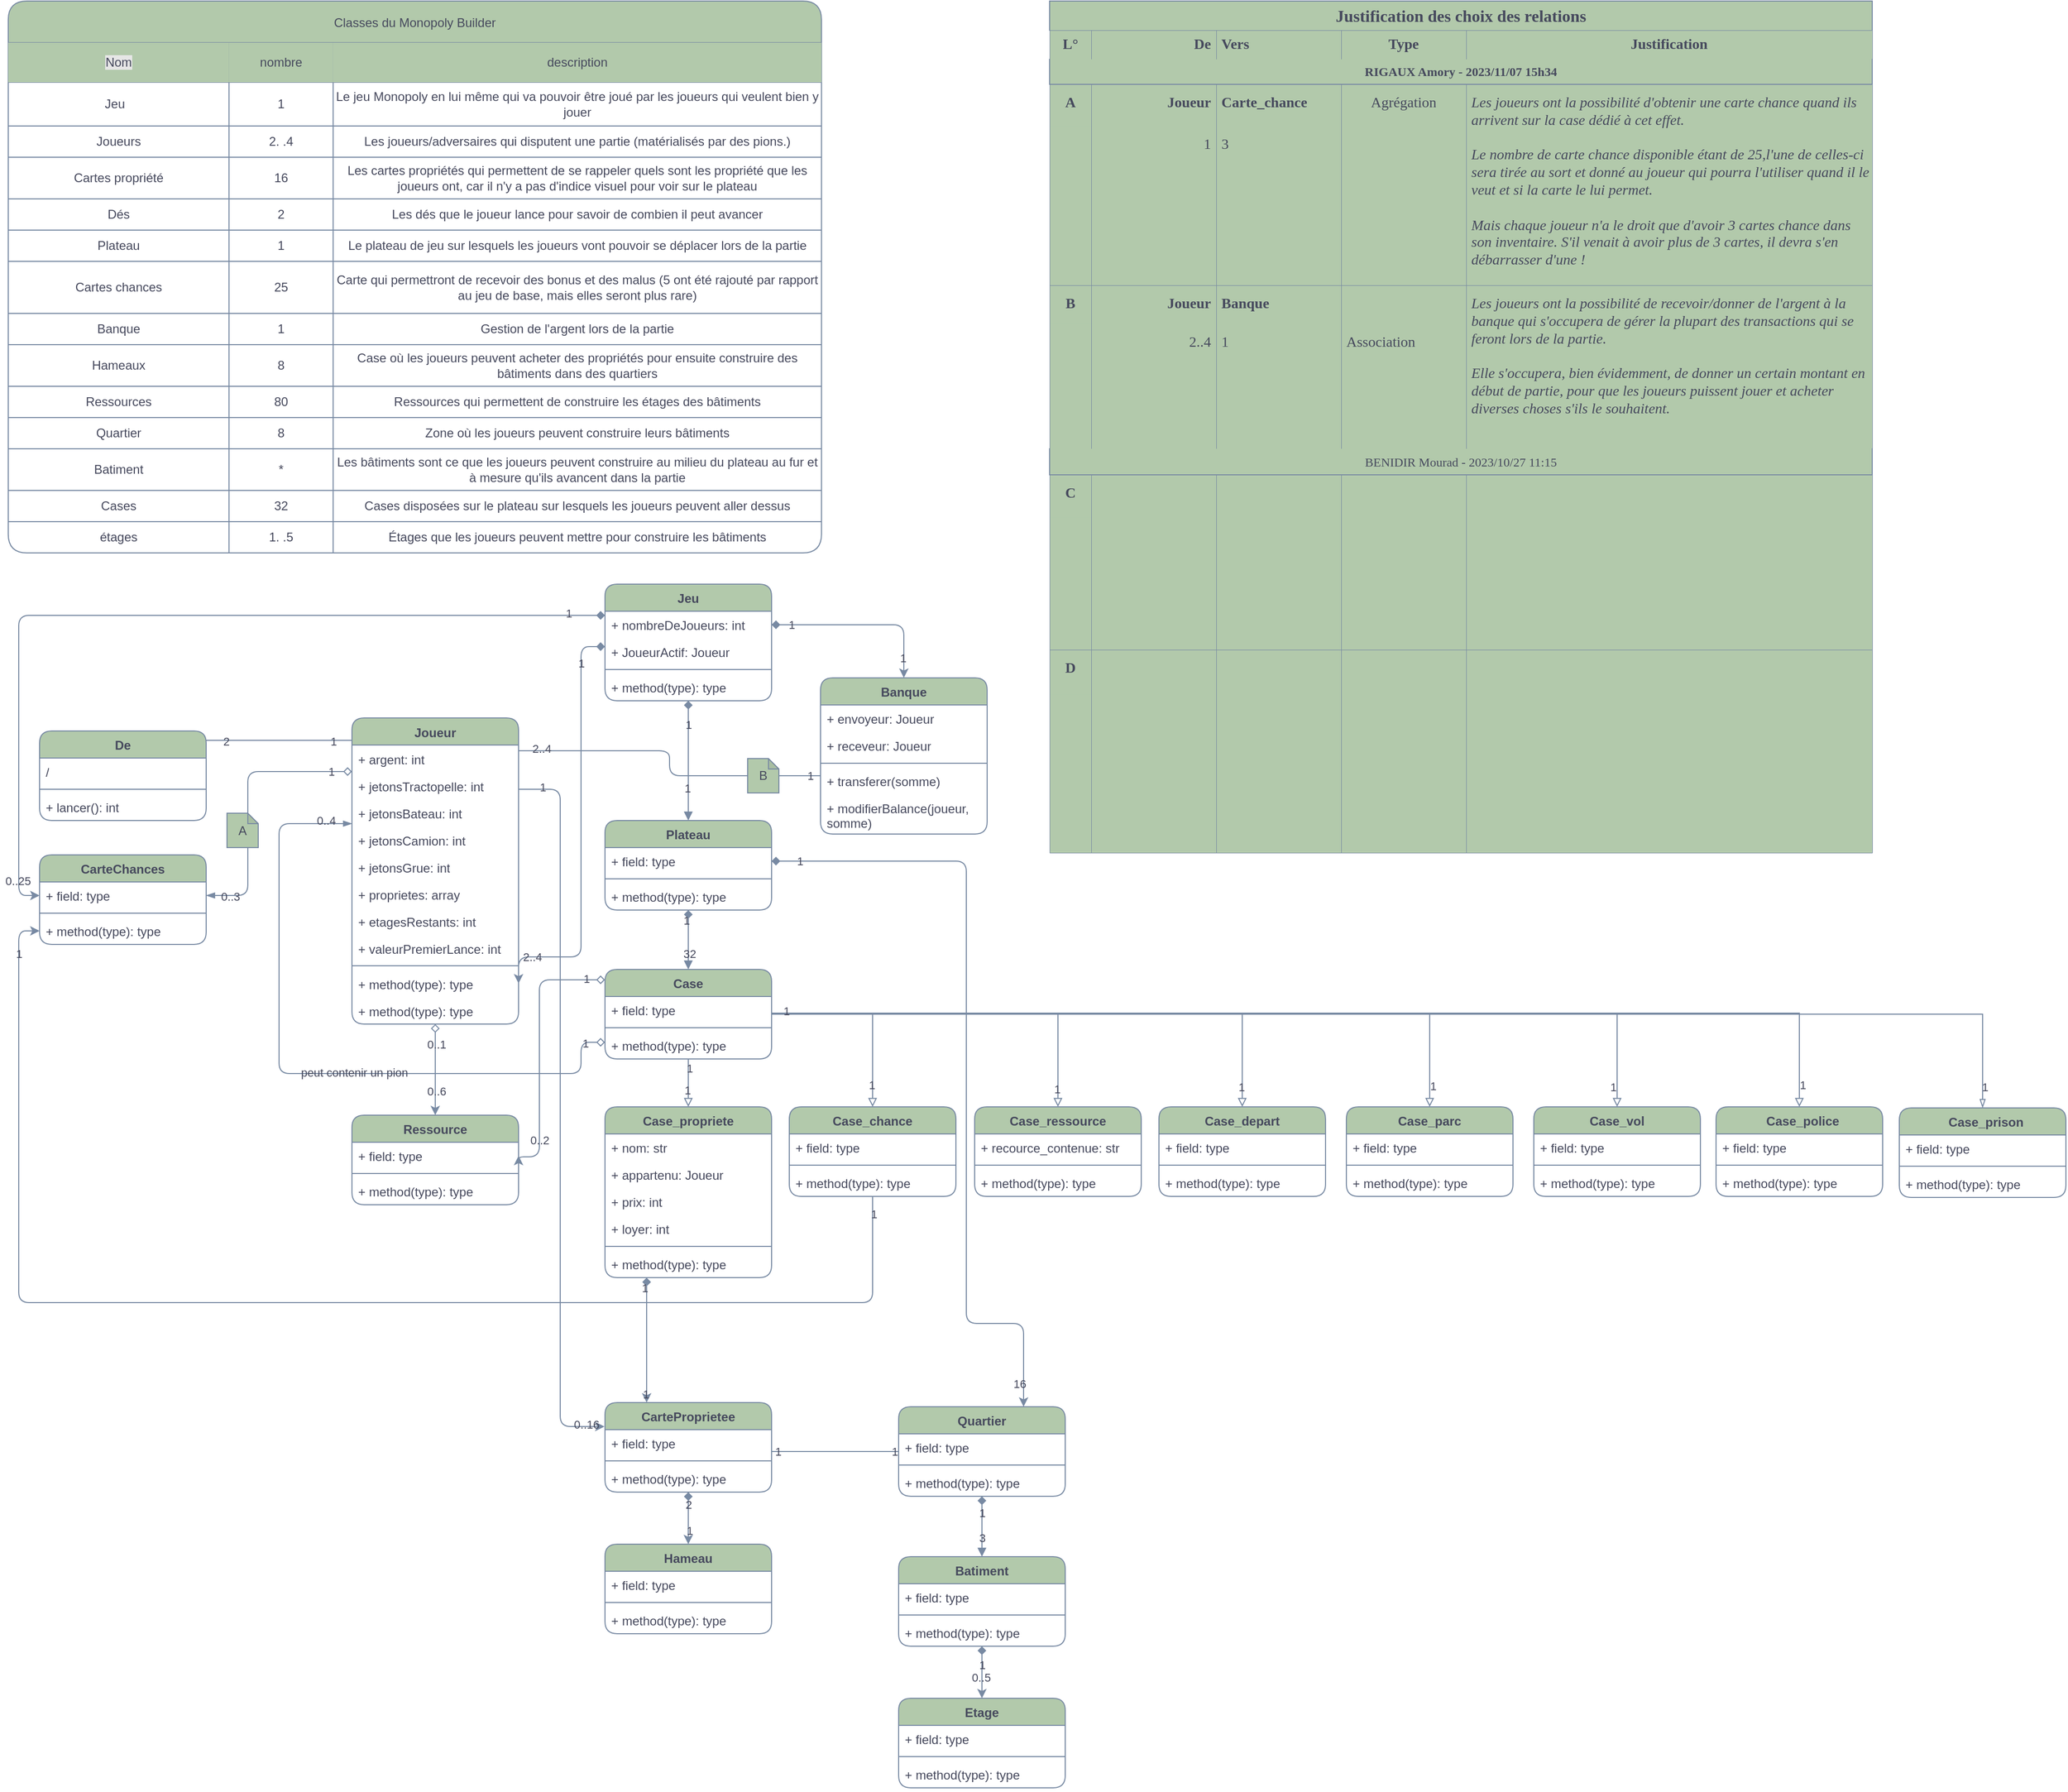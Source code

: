 <mxfile version="22.1.2" type="device" pages="3">
  <diagram name="liens interclasses" id="33vtKQogQdE3ajYRxeQ-">
    <mxGraphModel dx="1522" dy="804" grid="1" gridSize="10" guides="1" tooltips="1" connect="1" arrows="1" fold="1" page="1" pageScale="1" pageWidth="827" pageHeight="1169" math="0" shadow="0">
      <root>
        <mxCell id="0" />
        <mxCell id="1" parent="0" />
        <mxCell id="MjI_oz7FUHxnhjYQ3JHi-127" value="Classes du Monopoly Builder" style="shape=table;startSize=40;container=1;collapsible=0;childLayout=tableLayout;strokeWidth=1;labelBackgroundColor=none;fillColor=#B2C9AB;strokeColor=#788AA3;fontColor=#46495D;rounded=1;" parent="1" vertex="1">
          <mxGeometry x="99.91" y="60" width="781" height="530" as="geometry" />
        </mxCell>
        <mxCell id="MjI_oz7FUHxnhjYQ3JHi-128" value="" style="shape=tableRow;horizontal=0;startSize=0;swimlaneHead=0;swimlaneBody=0;strokeColor=#788AA3;top=0;left=0;bottom=0;right=0;collapsible=0;dropTarget=0;fillColor=none;points=[[0,0.5],[1,0.5]];portConstraint=eastwest;labelBackgroundColor=none;fontColor=#46495D;rounded=1;" parent="MjI_oz7FUHxnhjYQ3JHi-127" vertex="1">
          <mxGeometry y="40" width="781" height="38" as="geometry" />
        </mxCell>
        <mxCell id="MjI_oz7FUHxnhjYQ3JHi-129" value="&lt;span style=&quot;background-color: rgb(230, 230, 230);&quot;&gt;Nom&lt;/span&gt;" style="shape=partialRectangle;html=1;whiteSpace=wrap;connectable=0;strokeColor=#788AA3;overflow=hidden;fillColor=#B2C9AB;top=0;left=0;bottom=0;right=0;pointerEvents=1;strokeWidth=14;labelBackgroundColor=none;fontColor=#46495D;rounded=1;" parent="MjI_oz7FUHxnhjYQ3JHi-128" vertex="1">
          <mxGeometry width="212" height="38" as="geometry">
            <mxRectangle width="212" height="38" as="alternateBounds" />
          </mxGeometry>
        </mxCell>
        <mxCell id="MjI_oz7FUHxnhjYQ3JHi-130" value="nombre" style="shape=partialRectangle;html=1;whiteSpace=wrap;connectable=0;strokeColor=#788AA3;overflow=hidden;fillColor=#B2C9AB;top=0;left=0;bottom=0;right=0;pointerEvents=1;labelBackgroundColor=none;fontColor=#46495D;rounded=1;" parent="MjI_oz7FUHxnhjYQ3JHi-128" vertex="1">
          <mxGeometry x="212" width="100" height="38" as="geometry">
            <mxRectangle width="100" height="38" as="alternateBounds" />
          </mxGeometry>
        </mxCell>
        <mxCell id="MjI_oz7FUHxnhjYQ3JHi-131" value="description" style="shape=partialRectangle;html=1;whiteSpace=wrap;connectable=0;strokeColor=#788AA3;overflow=hidden;fillColor=#B2C9AB;top=0;left=0;bottom=0;right=0;pointerEvents=1;labelBackgroundColor=none;fontColor=#46495D;rounded=1;" parent="MjI_oz7FUHxnhjYQ3JHi-128" vertex="1">
          <mxGeometry x="312" width="469" height="38" as="geometry">
            <mxRectangle width="469" height="38" as="alternateBounds" />
          </mxGeometry>
        </mxCell>
        <mxCell id="MjI_oz7FUHxnhjYQ3JHi-132" value="" style="shape=tableRow;horizontal=0;startSize=0;swimlaneHead=0;swimlaneBody=0;strokeColor=#788AA3;top=0;left=0;bottom=0;right=0;collapsible=0;dropTarget=0;fillColor=none;points=[[0,0.5],[1,0.5]];portConstraint=eastwest;labelBackgroundColor=none;fontColor=#46495D;rounded=1;" parent="MjI_oz7FUHxnhjYQ3JHi-127" vertex="1">
          <mxGeometry y="78" width="781" height="42" as="geometry" />
        </mxCell>
        <mxCell id="MjI_oz7FUHxnhjYQ3JHi-133" value="Jeu&lt;span style=&quot;white-space: pre;&quot;&gt;&#x9;&lt;/span&gt;" style="shape=partialRectangle;html=1;whiteSpace=wrap;connectable=0;strokeColor=#788AA3;overflow=hidden;fillColor=none;top=0;left=0;bottom=0;right=0;pointerEvents=1;labelBackgroundColor=none;fontColor=#46495D;rounded=1;" parent="MjI_oz7FUHxnhjYQ3JHi-132" vertex="1">
          <mxGeometry width="212" height="42" as="geometry">
            <mxRectangle width="212" height="42" as="alternateBounds" />
          </mxGeometry>
        </mxCell>
        <mxCell id="MjI_oz7FUHxnhjYQ3JHi-134" value="1" style="shape=partialRectangle;html=1;whiteSpace=wrap;connectable=0;strokeColor=#788AA3;overflow=hidden;fillColor=none;top=0;left=0;bottom=0;right=0;pointerEvents=1;labelBackgroundColor=none;fontColor=#46495D;rounded=1;" parent="MjI_oz7FUHxnhjYQ3JHi-132" vertex="1">
          <mxGeometry x="212" width="100" height="42" as="geometry">
            <mxRectangle width="100" height="42" as="alternateBounds" />
          </mxGeometry>
        </mxCell>
        <mxCell id="MjI_oz7FUHxnhjYQ3JHi-135" value="&lt;div align=&quot;center&quot;&gt;Le jeu Monopoly en lui même qui va pouvoir être joué par les joueurs qui veulent bien y jouer&lt;br&gt;&lt;/div&gt;" style="shape=partialRectangle;html=1;whiteSpace=wrap;connectable=0;strokeColor=#788AA3;overflow=hidden;fillColor=none;top=0;left=0;bottom=0;right=0;pointerEvents=1;labelBackgroundColor=none;fontColor=#46495D;rounded=1;" parent="MjI_oz7FUHxnhjYQ3JHi-132" vertex="1">
          <mxGeometry x="312" width="469" height="42" as="geometry">
            <mxRectangle width="469" height="42" as="alternateBounds" />
          </mxGeometry>
        </mxCell>
        <mxCell id="MjI_oz7FUHxnhjYQ3JHi-136" value="" style="shape=tableRow;horizontal=0;startSize=0;swimlaneHead=0;swimlaneBody=0;strokeColor=#788AA3;top=0;left=0;bottom=0;right=0;collapsible=0;dropTarget=0;fillColor=none;points=[[0,0.5],[1,0.5]];portConstraint=eastwest;labelBackgroundColor=none;fontColor=#46495D;rounded=1;" parent="MjI_oz7FUHxnhjYQ3JHi-127" vertex="1">
          <mxGeometry y="120" width="781" height="30" as="geometry" />
        </mxCell>
        <mxCell id="MjI_oz7FUHxnhjYQ3JHi-137" value="Joueurs" style="shape=partialRectangle;html=1;whiteSpace=wrap;connectable=0;strokeColor=#788AA3;overflow=hidden;fillColor=none;top=0;left=0;bottom=0;right=0;pointerEvents=1;labelBackgroundColor=none;fontColor=#46495D;rounded=1;" parent="MjI_oz7FUHxnhjYQ3JHi-136" vertex="1">
          <mxGeometry width="212" height="30" as="geometry">
            <mxRectangle width="212" height="30" as="alternateBounds" />
          </mxGeometry>
        </mxCell>
        <mxCell id="MjI_oz7FUHxnhjYQ3JHi-138" value="2. .4" style="shape=partialRectangle;html=1;whiteSpace=wrap;connectable=0;strokeColor=#788AA3;overflow=hidden;fillColor=none;top=0;left=0;bottom=0;right=0;pointerEvents=1;labelBackgroundColor=none;fontColor=#46495D;rounded=1;" parent="MjI_oz7FUHxnhjYQ3JHi-136" vertex="1">
          <mxGeometry x="212" width="100" height="30" as="geometry">
            <mxRectangle width="100" height="30" as="alternateBounds" />
          </mxGeometry>
        </mxCell>
        <mxCell id="MjI_oz7FUHxnhjYQ3JHi-139" value="Les joueurs/adversaires&amp;nbsp;qui disputent une partie (matérialisés par des pions.)" style="shape=partialRectangle;html=1;whiteSpace=wrap;connectable=0;strokeColor=#788AA3;overflow=hidden;fillColor=none;top=0;left=0;bottom=0;right=0;pointerEvents=1;labelBackgroundColor=none;fontColor=#46495D;rounded=1;" parent="MjI_oz7FUHxnhjYQ3JHi-136" vertex="1">
          <mxGeometry x="312" width="469" height="30" as="geometry">
            <mxRectangle width="469" height="30" as="alternateBounds" />
          </mxGeometry>
        </mxCell>
        <mxCell id="MjI_oz7FUHxnhjYQ3JHi-140" value="" style="shape=tableRow;horizontal=0;startSize=0;swimlaneHead=0;swimlaneBody=0;strokeColor=#788AA3;top=0;left=0;bottom=0;right=0;collapsible=0;dropTarget=0;fillColor=none;points=[[0,0.5],[1,0.5]];portConstraint=eastwest;labelBackgroundColor=none;fontColor=#46495D;rounded=1;" parent="MjI_oz7FUHxnhjYQ3JHi-127" vertex="1">
          <mxGeometry y="150" width="781" height="40" as="geometry" />
        </mxCell>
        <mxCell id="MjI_oz7FUHxnhjYQ3JHi-141" value="Cartes propriété" style="shape=partialRectangle;html=1;whiteSpace=wrap;connectable=0;strokeColor=#788AA3;overflow=hidden;fillColor=none;top=0;left=0;bottom=0;right=0;pointerEvents=1;labelBackgroundColor=none;fontColor=#46495D;rounded=1;" parent="MjI_oz7FUHxnhjYQ3JHi-140" vertex="1">
          <mxGeometry width="212" height="40" as="geometry">
            <mxRectangle width="212" height="40" as="alternateBounds" />
          </mxGeometry>
        </mxCell>
        <mxCell id="MjI_oz7FUHxnhjYQ3JHi-142" value="16" style="shape=partialRectangle;html=1;whiteSpace=wrap;connectable=0;strokeColor=#788AA3;overflow=hidden;fillColor=none;top=0;left=0;bottom=0;right=0;pointerEvents=1;labelBackgroundColor=none;fontColor=#46495D;rounded=1;" parent="MjI_oz7FUHxnhjYQ3JHi-140" vertex="1">
          <mxGeometry x="212" width="100" height="40" as="geometry">
            <mxRectangle width="100" height="40" as="alternateBounds" />
          </mxGeometry>
        </mxCell>
        <mxCell id="MjI_oz7FUHxnhjYQ3JHi-143" value="Les cartes propriétés qui permettent de se rappeler quels sont les propriété que les joueurs ont, car il n&#39;y a pas d&#39;indice visuel pour voir sur le plateau" style="shape=partialRectangle;html=1;whiteSpace=wrap;connectable=0;strokeColor=#788AA3;overflow=hidden;fillColor=none;top=0;left=0;bottom=0;right=0;pointerEvents=1;labelBackgroundColor=none;fontColor=#46495D;rounded=1;" parent="MjI_oz7FUHxnhjYQ3JHi-140" vertex="1">
          <mxGeometry x="312" width="469" height="40" as="geometry">
            <mxRectangle width="469" height="40" as="alternateBounds" />
          </mxGeometry>
        </mxCell>
        <mxCell id="MjI_oz7FUHxnhjYQ3JHi-144" style="shape=tableRow;horizontal=0;startSize=0;swimlaneHead=0;swimlaneBody=0;strokeColor=#788AA3;top=0;left=0;bottom=0;right=0;collapsible=0;dropTarget=0;fillColor=none;points=[[0,0.5],[1,0.5]];portConstraint=eastwest;labelBackgroundColor=none;fontColor=#46495D;rounded=1;" parent="MjI_oz7FUHxnhjYQ3JHi-127" vertex="1">
          <mxGeometry y="190" width="781" height="30" as="geometry" />
        </mxCell>
        <mxCell id="MjI_oz7FUHxnhjYQ3JHi-145" value="Dés" style="shape=partialRectangle;html=1;whiteSpace=wrap;connectable=0;strokeColor=#788AA3;overflow=hidden;fillColor=none;top=0;left=0;bottom=0;right=0;pointerEvents=1;labelBackgroundColor=none;fontColor=#46495D;rounded=1;" parent="MjI_oz7FUHxnhjYQ3JHi-144" vertex="1">
          <mxGeometry width="212" height="30" as="geometry">
            <mxRectangle width="212" height="30" as="alternateBounds" />
          </mxGeometry>
        </mxCell>
        <mxCell id="MjI_oz7FUHxnhjYQ3JHi-146" value="2" style="shape=partialRectangle;html=1;whiteSpace=wrap;connectable=0;strokeColor=#788AA3;overflow=hidden;fillColor=none;top=0;left=0;bottom=0;right=0;pointerEvents=1;labelBackgroundColor=none;fontColor=#46495D;rounded=1;" parent="MjI_oz7FUHxnhjYQ3JHi-144" vertex="1">
          <mxGeometry x="212" width="100" height="30" as="geometry">
            <mxRectangle width="100" height="30" as="alternateBounds" />
          </mxGeometry>
        </mxCell>
        <mxCell id="MjI_oz7FUHxnhjYQ3JHi-147" value="&lt;div&gt;Les dés que le joueur lance pour savoir de combien il peut avancer&lt;/div&gt;" style="shape=partialRectangle;html=1;whiteSpace=wrap;connectable=0;strokeColor=#788AA3;overflow=hidden;fillColor=none;top=0;left=0;bottom=0;right=0;pointerEvents=1;labelBackgroundColor=none;fontColor=#46495D;rounded=1;" parent="MjI_oz7FUHxnhjYQ3JHi-144" vertex="1">
          <mxGeometry x="312" width="469" height="30" as="geometry">
            <mxRectangle width="469" height="30" as="alternateBounds" />
          </mxGeometry>
        </mxCell>
        <mxCell id="MjI_oz7FUHxnhjYQ3JHi-148" style="shape=tableRow;horizontal=0;startSize=0;swimlaneHead=0;swimlaneBody=0;strokeColor=#788AA3;top=0;left=0;bottom=0;right=0;collapsible=0;dropTarget=0;fillColor=none;points=[[0,0.5],[1,0.5]];portConstraint=eastwest;labelBackgroundColor=none;fontColor=#46495D;rounded=1;" parent="MjI_oz7FUHxnhjYQ3JHi-127" vertex="1">
          <mxGeometry y="220" width="781" height="30" as="geometry" />
        </mxCell>
        <mxCell id="MjI_oz7FUHxnhjYQ3JHi-149" value="Plateau" style="shape=partialRectangle;html=1;whiteSpace=wrap;connectable=0;strokeColor=#788AA3;overflow=hidden;fillColor=none;top=0;left=0;bottom=0;right=0;pointerEvents=1;labelBackgroundColor=none;fontColor=#46495D;rounded=1;" parent="MjI_oz7FUHxnhjYQ3JHi-148" vertex="1">
          <mxGeometry width="212" height="30" as="geometry">
            <mxRectangle width="212" height="30" as="alternateBounds" />
          </mxGeometry>
        </mxCell>
        <mxCell id="MjI_oz7FUHxnhjYQ3JHi-150" value="1" style="shape=partialRectangle;html=1;whiteSpace=wrap;connectable=0;strokeColor=#788AA3;overflow=hidden;fillColor=none;top=0;left=0;bottom=0;right=0;pointerEvents=1;labelBackgroundColor=none;fontColor=#46495D;rounded=1;" parent="MjI_oz7FUHxnhjYQ3JHi-148" vertex="1">
          <mxGeometry x="212" width="100" height="30" as="geometry">
            <mxRectangle width="100" height="30" as="alternateBounds" />
          </mxGeometry>
        </mxCell>
        <mxCell id="MjI_oz7FUHxnhjYQ3JHi-151" value="Le plateau de jeu sur lesquels les joueurs vont pouvoir se déplacer lors de la partie" style="shape=partialRectangle;html=1;whiteSpace=wrap;connectable=0;strokeColor=#788AA3;overflow=hidden;fillColor=none;top=0;left=0;bottom=0;right=0;pointerEvents=1;labelBackgroundColor=none;fontColor=#46495D;rounded=1;" parent="MjI_oz7FUHxnhjYQ3JHi-148" vertex="1">
          <mxGeometry x="312" width="469" height="30" as="geometry">
            <mxRectangle width="469" height="30" as="alternateBounds" />
          </mxGeometry>
        </mxCell>
        <mxCell id="MjI_oz7FUHxnhjYQ3JHi-152" style="shape=tableRow;horizontal=0;startSize=0;swimlaneHead=0;swimlaneBody=0;strokeColor=#788AA3;top=0;left=0;bottom=0;right=0;collapsible=0;dropTarget=0;fillColor=none;points=[[0,0.5],[1,0.5]];portConstraint=eastwest;labelBackgroundColor=none;fontColor=#46495D;rounded=1;" parent="MjI_oz7FUHxnhjYQ3JHi-127" vertex="1">
          <mxGeometry y="250" width="781" height="50" as="geometry" />
        </mxCell>
        <mxCell id="MjI_oz7FUHxnhjYQ3JHi-153" value="Cartes chances" style="shape=partialRectangle;html=1;whiteSpace=wrap;connectable=0;strokeColor=#788AA3;overflow=hidden;fillColor=none;top=0;left=0;bottom=0;right=0;pointerEvents=1;labelBackgroundColor=none;fontColor=#46495D;rounded=1;" parent="MjI_oz7FUHxnhjYQ3JHi-152" vertex="1">
          <mxGeometry width="212" height="50" as="geometry">
            <mxRectangle width="212" height="50" as="alternateBounds" />
          </mxGeometry>
        </mxCell>
        <mxCell id="MjI_oz7FUHxnhjYQ3JHi-154" value="25" style="shape=partialRectangle;html=1;whiteSpace=wrap;connectable=0;strokeColor=#788AA3;overflow=hidden;fillColor=none;top=0;left=0;bottom=0;right=0;pointerEvents=1;labelBackgroundColor=none;fontColor=#46495D;rounded=1;" parent="MjI_oz7FUHxnhjYQ3JHi-152" vertex="1">
          <mxGeometry x="212" width="100" height="50" as="geometry">
            <mxRectangle width="100" height="50" as="alternateBounds" />
          </mxGeometry>
        </mxCell>
        <mxCell id="MjI_oz7FUHxnhjYQ3JHi-155" value="Carte qui permettront de recevoir des bonus et des malus (5 ont été rajouté par rapport au jeu de base, mais elles seront plus rare)" style="shape=partialRectangle;html=1;whiteSpace=wrap;connectable=0;strokeColor=#788AA3;overflow=hidden;fillColor=none;top=0;left=0;bottom=0;right=0;pointerEvents=1;labelBackgroundColor=none;fontColor=#46495D;rounded=1;" parent="MjI_oz7FUHxnhjYQ3JHi-152" vertex="1">
          <mxGeometry x="312" width="469" height="50" as="geometry">
            <mxRectangle width="469" height="50" as="alternateBounds" />
          </mxGeometry>
        </mxCell>
        <mxCell id="MjI_oz7FUHxnhjYQ3JHi-156" style="shape=tableRow;horizontal=0;startSize=0;swimlaneHead=0;swimlaneBody=0;strokeColor=#788AA3;top=0;left=0;bottom=0;right=0;collapsible=0;dropTarget=0;fillColor=none;points=[[0,0.5],[1,0.5]];portConstraint=eastwest;labelBackgroundColor=none;fontColor=#46495D;rounded=1;" parent="MjI_oz7FUHxnhjYQ3JHi-127" vertex="1">
          <mxGeometry y="300" width="781" height="30" as="geometry" />
        </mxCell>
        <mxCell id="MjI_oz7FUHxnhjYQ3JHi-157" value="Banque" style="shape=partialRectangle;html=1;whiteSpace=wrap;connectable=0;strokeColor=#788AA3;overflow=hidden;fillColor=none;top=0;left=0;bottom=0;right=0;pointerEvents=1;labelBackgroundColor=none;fontColor=#46495D;rounded=1;" parent="MjI_oz7FUHxnhjYQ3JHi-156" vertex="1">
          <mxGeometry width="212" height="30" as="geometry">
            <mxRectangle width="212" height="30" as="alternateBounds" />
          </mxGeometry>
        </mxCell>
        <mxCell id="MjI_oz7FUHxnhjYQ3JHi-158" value="1" style="shape=partialRectangle;html=1;whiteSpace=wrap;connectable=0;strokeColor=#788AA3;overflow=hidden;fillColor=none;top=0;left=0;bottom=0;right=0;pointerEvents=1;labelBackgroundColor=none;fontColor=#46495D;rounded=1;" parent="MjI_oz7FUHxnhjYQ3JHi-156" vertex="1">
          <mxGeometry x="212" width="100" height="30" as="geometry">
            <mxRectangle width="100" height="30" as="alternateBounds" />
          </mxGeometry>
        </mxCell>
        <mxCell id="MjI_oz7FUHxnhjYQ3JHi-159" value="Gestion de l&#39;argent lors de la partie" style="shape=partialRectangle;html=1;whiteSpace=wrap;connectable=0;strokeColor=#788AA3;overflow=hidden;fillColor=none;top=0;left=0;bottom=0;right=0;pointerEvents=1;labelBackgroundColor=none;fontColor=#46495D;rounded=1;" parent="MjI_oz7FUHxnhjYQ3JHi-156" vertex="1">
          <mxGeometry x="312" width="469" height="30" as="geometry">
            <mxRectangle width="469" height="30" as="alternateBounds" />
          </mxGeometry>
        </mxCell>
        <mxCell id="MjI_oz7FUHxnhjYQ3JHi-160" style="shape=tableRow;horizontal=0;startSize=0;swimlaneHead=0;swimlaneBody=0;strokeColor=#788AA3;top=0;left=0;bottom=0;right=0;collapsible=0;dropTarget=0;fillColor=none;points=[[0,0.5],[1,0.5]];portConstraint=eastwest;labelBackgroundColor=none;fontColor=#46495D;rounded=1;" parent="MjI_oz7FUHxnhjYQ3JHi-127" vertex="1">
          <mxGeometry y="330" width="781" height="40" as="geometry" />
        </mxCell>
        <mxCell id="MjI_oz7FUHxnhjYQ3JHi-161" value="Hameaux" style="shape=partialRectangle;html=1;whiteSpace=wrap;connectable=0;strokeColor=#788AA3;overflow=hidden;fillColor=none;top=0;left=0;bottom=0;right=0;pointerEvents=1;labelBackgroundColor=none;fontColor=#46495D;rounded=1;" parent="MjI_oz7FUHxnhjYQ3JHi-160" vertex="1">
          <mxGeometry width="212" height="40" as="geometry">
            <mxRectangle width="212" height="40" as="alternateBounds" />
          </mxGeometry>
        </mxCell>
        <mxCell id="MjI_oz7FUHxnhjYQ3JHi-162" value="8" style="shape=partialRectangle;html=1;whiteSpace=wrap;connectable=0;strokeColor=#788AA3;overflow=hidden;fillColor=none;top=0;left=0;bottom=0;right=0;pointerEvents=1;labelBackgroundColor=none;fontColor=#46495D;rounded=1;" parent="MjI_oz7FUHxnhjYQ3JHi-160" vertex="1">
          <mxGeometry x="212" width="100" height="40" as="geometry">
            <mxRectangle width="100" height="40" as="alternateBounds" />
          </mxGeometry>
        </mxCell>
        <mxCell id="MjI_oz7FUHxnhjYQ3JHi-163" value="Case où les joueurs peuvent acheter des propriétés pour ensuite construire des bâtiments dans des quartiers" style="shape=partialRectangle;html=1;whiteSpace=wrap;connectable=0;strokeColor=#788AA3;overflow=hidden;fillColor=none;top=0;left=0;bottom=0;right=0;pointerEvents=1;labelBackgroundColor=none;fontColor=#46495D;rounded=1;" parent="MjI_oz7FUHxnhjYQ3JHi-160" vertex="1">
          <mxGeometry x="312" width="469" height="40" as="geometry">
            <mxRectangle width="469" height="40" as="alternateBounds" />
          </mxGeometry>
        </mxCell>
        <mxCell id="MjI_oz7FUHxnhjYQ3JHi-164" style="shape=tableRow;horizontal=0;startSize=0;swimlaneHead=0;swimlaneBody=0;strokeColor=#788AA3;top=0;left=0;bottom=0;right=0;collapsible=0;dropTarget=0;fillColor=none;points=[[0,0.5],[1,0.5]];portConstraint=eastwest;labelBackgroundColor=none;fontColor=#46495D;rounded=1;" parent="MjI_oz7FUHxnhjYQ3JHi-127" vertex="1">
          <mxGeometry y="370" width="781" height="30" as="geometry" />
        </mxCell>
        <mxCell id="MjI_oz7FUHxnhjYQ3JHi-165" value="Ressources" style="shape=partialRectangle;html=1;whiteSpace=wrap;connectable=0;strokeColor=#788AA3;overflow=hidden;fillColor=none;top=0;left=0;bottom=0;right=0;pointerEvents=1;labelBackgroundColor=none;fontColor=#46495D;rounded=1;" parent="MjI_oz7FUHxnhjYQ3JHi-164" vertex="1">
          <mxGeometry width="212" height="30" as="geometry">
            <mxRectangle width="212" height="30" as="alternateBounds" />
          </mxGeometry>
        </mxCell>
        <mxCell id="MjI_oz7FUHxnhjYQ3JHi-166" value="80" style="shape=partialRectangle;html=1;whiteSpace=wrap;connectable=0;strokeColor=#788AA3;overflow=hidden;fillColor=none;top=0;left=0;bottom=0;right=0;pointerEvents=1;labelBackgroundColor=none;fontColor=#46495D;rounded=1;" parent="MjI_oz7FUHxnhjYQ3JHi-164" vertex="1">
          <mxGeometry x="212" width="100" height="30" as="geometry">
            <mxRectangle width="100" height="30" as="alternateBounds" />
          </mxGeometry>
        </mxCell>
        <mxCell id="MjI_oz7FUHxnhjYQ3JHi-167" value="Ressources qui permettent de construire les étages des bâtiments" style="shape=partialRectangle;html=1;whiteSpace=wrap;connectable=0;strokeColor=#788AA3;overflow=hidden;fillColor=none;top=0;left=0;bottom=0;right=0;pointerEvents=1;labelBackgroundColor=none;fontColor=#46495D;rounded=1;" parent="MjI_oz7FUHxnhjYQ3JHi-164" vertex="1">
          <mxGeometry x="312" width="469" height="30" as="geometry">
            <mxRectangle width="469" height="30" as="alternateBounds" />
          </mxGeometry>
        </mxCell>
        <mxCell id="MjI_oz7FUHxnhjYQ3JHi-168" style="shape=tableRow;horizontal=0;startSize=0;swimlaneHead=0;swimlaneBody=0;strokeColor=#788AA3;top=0;left=0;bottom=0;right=0;collapsible=0;dropTarget=0;fillColor=none;points=[[0,0.5],[1,0.5]];portConstraint=eastwest;labelBackgroundColor=none;fontColor=#46495D;rounded=1;" parent="MjI_oz7FUHxnhjYQ3JHi-127" vertex="1">
          <mxGeometry y="400" width="781" height="30" as="geometry" />
        </mxCell>
        <mxCell id="MjI_oz7FUHxnhjYQ3JHi-169" value="Quartier" style="shape=partialRectangle;html=1;whiteSpace=wrap;connectable=0;strokeColor=#788AA3;overflow=hidden;fillColor=none;top=0;left=0;bottom=0;right=0;pointerEvents=1;labelBackgroundColor=none;fontColor=#46495D;rounded=1;" parent="MjI_oz7FUHxnhjYQ3JHi-168" vertex="1">
          <mxGeometry width="212" height="30" as="geometry">
            <mxRectangle width="212" height="30" as="alternateBounds" />
          </mxGeometry>
        </mxCell>
        <mxCell id="MjI_oz7FUHxnhjYQ3JHi-170" value="8" style="shape=partialRectangle;html=1;whiteSpace=wrap;connectable=0;strokeColor=#788AA3;overflow=hidden;fillColor=none;top=0;left=0;bottom=0;right=0;pointerEvents=1;labelBackgroundColor=none;fontColor=#46495D;rounded=1;" parent="MjI_oz7FUHxnhjYQ3JHi-168" vertex="1">
          <mxGeometry x="212" width="100" height="30" as="geometry">
            <mxRectangle width="100" height="30" as="alternateBounds" />
          </mxGeometry>
        </mxCell>
        <mxCell id="MjI_oz7FUHxnhjYQ3JHi-171" value="Zone où les joueurs peuvent construire leurs bâtiments" style="shape=partialRectangle;html=1;whiteSpace=wrap;connectable=0;strokeColor=#788AA3;overflow=hidden;fillColor=none;top=0;left=0;bottom=0;right=0;pointerEvents=1;labelBackgroundColor=none;fontColor=#46495D;rounded=1;" parent="MjI_oz7FUHxnhjYQ3JHi-168" vertex="1">
          <mxGeometry x="312" width="469" height="30" as="geometry">
            <mxRectangle width="469" height="30" as="alternateBounds" />
          </mxGeometry>
        </mxCell>
        <mxCell id="MjI_oz7FUHxnhjYQ3JHi-172" style="shape=tableRow;horizontal=0;startSize=0;swimlaneHead=0;swimlaneBody=0;strokeColor=#788AA3;top=0;left=0;bottom=0;right=0;collapsible=0;dropTarget=0;fillColor=none;points=[[0,0.5],[1,0.5]];portConstraint=eastwest;labelBackgroundColor=none;fontColor=#46495D;rounded=1;" parent="MjI_oz7FUHxnhjYQ3JHi-127" vertex="1">
          <mxGeometry y="430" width="781" height="40" as="geometry" />
        </mxCell>
        <mxCell id="MjI_oz7FUHxnhjYQ3JHi-173" value="Batiment" style="shape=partialRectangle;html=1;whiteSpace=wrap;connectable=0;strokeColor=#788AA3;overflow=hidden;fillColor=none;top=0;left=0;bottom=0;right=0;pointerEvents=1;labelBackgroundColor=none;fontColor=#46495D;rounded=1;" parent="MjI_oz7FUHxnhjYQ3JHi-172" vertex="1">
          <mxGeometry width="212" height="40" as="geometry">
            <mxRectangle width="212" height="40" as="alternateBounds" />
          </mxGeometry>
        </mxCell>
        <mxCell id="MjI_oz7FUHxnhjYQ3JHi-174" value="*" style="shape=partialRectangle;html=1;whiteSpace=wrap;connectable=0;strokeColor=#788AA3;overflow=hidden;fillColor=none;top=0;left=0;bottom=0;right=0;pointerEvents=1;labelBackgroundColor=none;fontColor=#46495D;rounded=1;" parent="MjI_oz7FUHxnhjYQ3JHi-172" vertex="1">
          <mxGeometry x="212" width="100" height="40" as="geometry">
            <mxRectangle width="100" height="40" as="alternateBounds" />
          </mxGeometry>
        </mxCell>
        <mxCell id="MjI_oz7FUHxnhjYQ3JHi-175" value="Les bâtiments sont ce que les joueurs peuvent construire au milieu du plateau au fur et à mesure qu&#39;ils avancent dans la partie" style="shape=partialRectangle;html=1;whiteSpace=wrap;connectable=0;strokeColor=#788AA3;overflow=hidden;fillColor=none;top=0;left=0;bottom=0;right=0;pointerEvents=1;labelBackgroundColor=none;fontColor=#46495D;rounded=1;" parent="MjI_oz7FUHxnhjYQ3JHi-172" vertex="1">
          <mxGeometry x="312" width="469" height="40" as="geometry">
            <mxRectangle width="469" height="40" as="alternateBounds" />
          </mxGeometry>
        </mxCell>
        <mxCell id="MjI_oz7FUHxnhjYQ3JHi-176" style="shape=tableRow;horizontal=0;startSize=0;swimlaneHead=0;swimlaneBody=0;strokeColor=#788AA3;top=0;left=0;bottom=0;right=0;collapsible=0;dropTarget=0;fillColor=none;points=[[0,0.5],[1,0.5]];portConstraint=eastwest;labelBackgroundColor=none;fontColor=#46495D;rounded=1;" parent="MjI_oz7FUHxnhjYQ3JHi-127" vertex="1">
          <mxGeometry y="470" width="781" height="30" as="geometry" />
        </mxCell>
        <mxCell id="MjI_oz7FUHxnhjYQ3JHi-177" value="Cases" style="shape=partialRectangle;html=1;whiteSpace=wrap;connectable=0;strokeColor=#788AA3;overflow=hidden;fillColor=none;top=0;left=0;bottom=0;right=0;pointerEvents=1;labelBackgroundColor=none;fontColor=#46495D;rounded=1;" parent="MjI_oz7FUHxnhjYQ3JHi-176" vertex="1">
          <mxGeometry width="212" height="30" as="geometry">
            <mxRectangle width="212" height="30" as="alternateBounds" />
          </mxGeometry>
        </mxCell>
        <mxCell id="MjI_oz7FUHxnhjYQ3JHi-178" value="32" style="shape=partialRectangle;html=1;whiteSpace=wrap;connectable=0;strokeColor=#788AA3;overflow=hidden;fillColor=none;top=0;left=0;bottom=0;right=0;pointerEvents=1;labelBackgroundColor=none;fontColor=#46495D;rounded=1;" parent="MjI_oz7FUHxnhjYQ3JHi-176" vertex="1">
          <mxGeometry x="212" width="100" height="30" as="geometry">
            <mxRectangle width="100" height="30" as="alternateBounds" />
          </mxGeometry>
        </mxCell>
        <mxCell id="MjI_oz7FUHxnhjYQ3JHi-179" value="Cases disposées sur le plateau sur lesquels les joueurs peuvent aller dessus" style="shape=partialRectangle;html=1;whiteSpace=wrap;connectable=0;strokeColor=#788AA3;overflow=hidden;fillColor=none;top=0;left=0;bottom=0;right=0;pointerEvents=1;labelBackgroundColor=none;fontColor=#46495D;rounded=1;" parent="MjI_oz7FUHxnhjYQ3JHi-176" vertex="1">
          <mxGeometry x="312" width="469" height="30" as="geometry">
            <mxRectangle width="469" height="30" as="alternateBounds" />
          </mxGeometry>
        </mxCell>
        <mxCell id="MjI_oz7FUHxnhjYQ3JHi-180" style="shape=tableRow;horizontal=0;startSize=0;swimlaneHead=0;swimlaneBody=0;strokeColor=#788AA3;top=0;left=0;bottom=0;right=0;collapsible=0;dropTarget=0;fillColor=none;points=[[0,0.5],[1,0.5]];portConstraint=eastwest;labelBackgroundColor=none;fontColor=#46495D;rounded=1;" parent="MjI_oz7FUHxnhjYQ3JHi-127" vertex="1">
          <mxGeometry y="500" width="781" height="30" as="geometry" />
        </mxCell>
        <mxCell id="MjI_oz7FUHxnhjYQ3JHi-181" value="étages" style="shape=partialRectangle;html=1;whiteSpace=wrap;connectable=0;strokeColor=#788AA3;overflow=hidden;fillColor=none;top=0;left=0;bottom=0;right=0;pointerEvents=1;labelBackgroundColor=none;fontColor=#46495D;rounded=1;" parent="MjI_oz7FUHxnhjYQ3JHi-180" vertex="1">
          <mxGeometry width="212" height="30" as="geometry">
            <mxRectangle width="212" height="30" as="alternateBounds" />
          </mxGeometry>
        </mxCell>
        <mxCell id="MjI_oz7FUHxnhjYQ3JHi-182" value="1. .5" style="shape=partialRectangle;html=1;whiteSpace=wrap;connectable=0;strokeColor=#788AA3;overflow=hidden;fillColor=none;top=0;left=0;bottom=0;right=0;pointerEvents=1;labelBackgroundColor=none;fontColor=#46495D;rounded=1;" parent="MjI_oz7FUHxnhjYQ3JHi-180" vertex="1">
          <mxGeometry x="212" width="100" height="30" as="geometry">
            <mxRectangle width="100" height="30" as="alternateBounds" />
          </mxGeometry>
        </mxCell>
        <mxCell id="MjI_oz7FUHxnhjYQ3JHi-183" value="Étages que les joueurs peuvent mettre pour construire les bâtiments" style="shape=partialRectangle;html=1;whiteSpace=wrap;connectable=0;strokeColor=#788AA3;overflow=hidden;fillColor=none;top=0;left=0;bottom=0;right=0;pointerEvents=1;labelBackgroundColor=none;fontColor=#46495D;rounded=1;" parent="MjI_oz7FUHxnhjYQ3JHi-180" vertex="1">
          <mxGeometry x="312" width="469" height="30" as="geometry">
            <mxRectangle width="469" height="30" as="alternateBounds" />
          </mxGeometry>
        </mxCell>
        <mxCell id="MjI_oz7FUHxnhjYQ3JHi-481" style="edgeStyle=orthogonalEdgeStyle;rounded=1;orthogonalLoop=1;jettySize=auto;html=1;entryX=0.5;entryY=0;entryDx=0;entryDy=0;endArrow=block;endFill=1;startArrow=diamond;startFill=1;labelBackgroundColor=none;strokeColor=#788AA3;fontColor=default;" parent="1" source="MjI_oz7FUHxnhjYQ3JHi-483" target="MjI_oz7FUHxnhjYQ3JHi-538" edge="1">
          <mxGeometry relative="1" as="geometry" />
        </mxCell>
        <mxCell id="MjI_oz7FUHxnhjYQ3JHi-719" value="1" style="edgeLabel;html=1;align=center;verticalAlign=middle;resizable=0;points=[];fontColor=#46495D;labelBackgroundColor=none;" parent="MjI_oz7FUHxnhjYQ3JHi-481" vertex="1" connectable="0">
          <mxGeometry x="-0.661" y="-2" relative="1" as="geometry">
            <mxPoint as="offset" />
          </mxGeometry>
        </mxCell>
        <mxCell id="MjI_oz7FUHxnhjYQ3JHi-722" value="32" style="edgeLabel;html=1;align=center;verticalAlign=middle;resizable=0;points=[];fontColor=#46495D;labelBackgroundColor=none;" parent="MjI_oz7FUHxnhjYQ3JHi-481" vertex="1" connectable="0">
          <mxGeometry x="0.482" y="1" relative="1" as="geometry">
            <mxPoint as="offset" />
          </mxGeometry>
        </mxCell>
        <mxCell id="MjI_oz7FUHxnhjYQ3JHi-483" value="Plateau" style="swimlane;fontStyle=1;align=center;verticalAlign=top;childLayout=stackLayout;horizontal=1;startSize=26;horizontalStack=0;resizeParent=1;resizeParentMax=0;resizeLast=0;collapsible=1;marginBottom=0;whiteSpace=wrap;html=1;labelBackgroundColor=none;fillColor=#B2C9AB;strokeColor=#788AA3;fontColor=#46495D;rounded=1;" parent="1" vertex="1">
          <mxGeometry x="673" y="847" width="160" height="86" as="geometry">
            <mxRectangle x="300" y="170" width="80" height="30" as="alternateBounds" />
          </mxGeometry>
        </mxCell>
        <mxCell id="MjI_oz7FUHxnhjYQ3JHi-484" value="+ field: type" style="text;strokeColor=none;fillColor=none;align=left;verticalAlign=top;spacingLeft=4;spacingRight=4;overflow=hidden;rotatable=0;points=[[0,0.5],[1,0.5]];portConstraint=eastwest;whiteSpace=wrap;html=1;labelBackgroundColor=none;fontColor=#46495D;rounded=1;" parent="MjI_oz7FUHxnhjYQ3JHi-483" vertex="1">
          <mxGeometry y="26" width="160" height="26" as="geometry" />
        </mxCell>
        <mxCell id="MjI_oz7FUHxnhjYQ3JHi-485" value="" style="line;strokeWidth=1;fillColor=none;align=left;verticalAlign=middle;spacingTop=-1;spacingLeft=3;spacingRight=3;rotatable=0;labelPosition=right;points=[];portConstraint=eastwest;strokeColor=#788AA3;labelBackgroundColor=none;fontColor=#46495D;rounded=1;" parent="MjI_oz7FUHxnhjYQ3JHi-483" vertex="1">
          <mxGeometry y="52" width="160" height="8" as="geometry" />
        </mxCell>
        <mxCell id="MjI_oz7FUHxnhjYQ3JHi-486" value="+ method(type): type" style="text;strokeColor=none;fillColor=none;align=left;verticalAlign=top;spacingLeft=4;spacingRight=4;overflow=hidden;rotatable=0;points=[[0,0.5],[1,0.5]];portConstraint=eastwest;whiteSpace=wrap;html=1;labelBackgroundColor=none;fontColor=#46495D;rounded=1;" parent="MjI_oz7FUHxnhjYQ3JHi-483" vertex="1">
          <mxGeometry y="60" width="160" height="26" as="geometry" />
        </mxCell>
        <mxCell id="MjI_oz7FUHxnhjYQ3JHi-487" style="edgeStyle=orthogonalEdgeStyle;rounded=1;orthogonalLoop=1;jettySize=auto;html=1;entryX=0.5;entryY=0;entryDx=0;entryDy=0;endArrow=block;endFill=1;startArrow=diamond;startFill=1;labelBackgroundColor=none;strokeColor=#788AA3;fontColor=default;" parent="1" source="MjI_oz7FUHxnhjYQ3JHi-489" target="MjI_oz7FUHxnhjYQ3JHi-483" edge="1">
          <mxGeometry relative="1" as="geometry" />
        </mxCell>
        <mxCell id="MjI_oz7FUHxnhjYQ3JHi-704" value="1" style="edgeLabel;html=1;align=center;verticalAlign=middle;resizable=0;points=[];fontColor=#46495D;labelBackgroundColor=none;" parent="MjI_oz7FUHxnhjYQ3JHi-487" vertex="1" connectable="0">
          <mxGeometry x="-0.599" relative="1" as="geometry">
            <mxPoint as="offset" />
          </mxGeometry>
        </mxCell>
        <mxCell id="MjI_oz7FUHxnhjYQ3JHi-705" value="1" style="edgeLabel;html=1;align=center;verticalAlign=middle;resizable=0;points=[];fontColor=#46495D;labelBackgroundColor=none;" parent="MjI_oz7FUHxnhjYQ3JHi-487" vertex="1" connectable="0">
          <mxGeometry x="0.464" y="-1" relative="1" as="geometry">
            <mxPoint as="offset" />
          </mxGeometry>
        </mxCell>
        <mxCell id="MjI_oz7FUHxnhjYQ3JHi-488" style="edgeStyle=orthogonalEdgeStyle;rounded=1;orthogonalLoop=1;jettySize=auto;html=1;entryX=1;entryY=0.5;entryDx=0;entryDy=0;startArrow=diamond;startFill=1;labelBackgroundColor=none;strokeColor=#788AA3;fontColor=default;" parent="1" source="MjI_oz7FUHxnhjYQ3JHi-489" target="MjI_oz7FUHxnhjYQ3JHi-511" edge="1">
          <mxGeometry relative="1" as="geometry">
            <Array as="points">
              <mxPoint x="650" y="680" />
              <mxPoint x="650" y="978" />
              <mxPoint x="590" y="978" />
            </Array>
          </mxGeometry>
        </mxCell>
        <mxCell id="MjI_oz7FUHxnhjYQ3JHi-700" value="2..4" style="edgeLabel;html=1;align=center;verticalAlign=middle;resizable=0;points=[];fontColor=#46495D;labelBackgroundColor=none;" parent="MjI_oz7FUHxnhjYQ3JHi-488" vertex="1" connectable="0">
          <mxGeometry x="0.724" relative="1" as="geometry">
            <mxPoint x="-18" as="offset" />
          </mxGeometry>
        </mxCell>
        <mxCell id="MjI_oz7FUHxnhjYQ3JHi-701" value="1" style="edgeLabel;html=1;align=center;verticalAlign=middle;resizable=0;points=[];fontColor=#46495D;labelBackgroundColor=none;" parent="MjI_oz7FUHxnhjYQ3JHi-488" vertex="1" connectable="0">
          <mxGeometry x="-0.807" relative="1" as="geometry">
            <mxPoint as="offset" />
          </mxGeometry>
        </mxCell>
        <mxCell id="MjI_oz7FUHxnhjYQ3JHi-489" value="Jeu" style="swimlane;fontStyle=1;align=center;verticalAlign=top;childLayout=stackLayout;horizontal=1;startSize=26;horizontalStack=0;resizeParent=1;resizeParentMax=0;resizeLast=0;collapsible=1;marginBottom=0;whiteSpace=wrap;html=1;labelBackgroundColor=none;fillColor=#B2C9AB;strokeColor=#788AA3;fontColor=#46495D;rounded=1;" parent="1" vertex="1">
          <mxGeometry x="673" y="620" width="160" height="112" as="geometry">
            <mxRectangle x="310" y="90" width="60" height="30" as="alternateBounds" />
          </mxGeometry>
        </mxCell>
        <mxCell id="MjI_oz7FUHxnhjYQ3JHi-490" value="+ nombreDeJoueurs: int&amp;nbsp;" style="text;strokeColor=none;fillColor=none;align=left;verticalAlign=top;spacingLeft=4;spacingRight=4;overflow=hidden;rotatable=0;points=[[0,0.5],[1,0.5]];portConstraint=eastwest;whiteSpace=wrap;html=1;labelBackgroundColor=none;fontColor=#46495D;rounded=1;" parent="MjI_oz7FUHxnhjYQ3JHi-489" vertex="1">
          <mxGeometry y="26" width="160" height="26" as="geometry" />
        </mxCell>
        <mxCell id="1nXWLDHFK35CQusHAVdz-1" value="+ JoueurActif: Joueur&amp;nbsp;" style="text;strokeColor=none;fillColor=none;align=left;verticalAlign=top;spacingLeft=4;spacingRight=4;overflow=hidden;rotatable=0;points=[[0,0.5],[1,0.5]];portConstraint=eastwest;whiteSpace=wrap;html=1;labelBackgroundColor=none;fontColor=#46495D;rounded=1;" parent="MjI_oz7FUHxnhjYQ3JHi-489" vertex="1">
          <mxGeometry y="52" width="160" height="26" as="geometry" />
        </mxCell>
        <mxCell id="MjI_oz7FUHxnhjYQ3JHi-491" value="" style="line;strokeWidth=1;fillColor=none;align=left;verticalAlign=middle;spacingTop=-1;spacingLeft=3;spacingRight=3;rotatable=0;labelPosition=right;points=[];portConstraint=eastwest;strokeColor=#788AA3;labelBackgroundColor=none;fontColor=#46495D;rounded=1;" parent="MjI_oz7FUHxnhjYQ3JHi-489" vertex="1">
          <mxGeometry y="78" width="160" height="8" as="geometry" />
        </mxCell>
        <mxCell id="MjI_oz7FUHxnhjYQ3JHi-492" value="+ method(type): type" style="text;strokeColor=none;fillColor=none;align=left;verticalAlign=top;spacingLeft=4;spacingRight=4;overflow=hidden;rotatable=0;points=[[0,0.5],[1,0.5]];portConstraint=eastwest;whiteSpace=wrap;html=1;labelBackgroundColor=none;fontColor=#46495D;rounded=1;" parent="MjI_oz7FUHxnhjYQ3JHi-489" vertex="1">
          <mxGeometry y="86" width="160" height="26" as="geometry" />
        </mxCell>
        <mxCell id="MjI_oz7FUHxnhjYQ3JHi-493" style="edgeStyle=orthogonalEdgeStyle;rounded=1;orthogonalLoop=1;jettySize=auto;html=1;endArrow=none;endFill=0;labelBackgroundColor=none;strokeColor=#788AA3;fontColor=default;" parent="1" source="MjI_oz7FUHxnhjYQ3JHi-494" target="MjI_oz7FUHxnhjYQ3JHi-508" edge="1">
          <mxGeometry relative="1" as="geometry">
            <Array as="points">
              <mxPoint x="360.02" y="770" />
              <mxPoint x="360.02" y="770" />
            </Array>
          </mxGeometry>
        </mxCell>
        <mxCell id="MjI_oz7FUHxnhjYQ3JHi-727" value="1" style="edgeLabel;html=1;align=center;verticalAlign=middle;resizable=0;points=[];fontColor=#46495D;labelBackgroundColor=none;" parent="MjI_oz7FUHxnhjYQ3JHi-493" vertex="1" connectable="0">
          <mxGeometry x="0.742" y="-1" relative="1" as="geometry">
            <mxPoint as="offset" />
          </mxGeometry>
        </mxCell>
        <mxCell id="MjI_oz7FUHxnhjYQ3JHi-728" value="2" style="edgeLabel;html=1;align=center;verticalAlign=middle;resizable=0;points=[];fontColor=#46495D;labelBackgroundColor=none;" parent="MjI_oz7FUHxnhjYQ3JHi-493" vertex="1" connectable="0">
          <mxGeometry x="-0.736" y="-1" relative="1" as="geometry">
            <mxPoint as="offset" />
          </mxGeometry>
        </mxCell>
        <mxCell id="MjI_oz7FUHxnhjYQ3JHi-494" value="De" style="swimlane;fontStyle=1;align=center;verticalAlign=top;childLayout=stackLayout;horizontal=1;startSize=26;horizontalStack=0;resizeParent=1;resizeParentMax=0;resizeLast=0;collapsible=1;marginBottom=0;whiteSpace=wrap;html=1;labelBackgroundColor=none;fillColor=#B2C9AB;strokeColor=#788AA3;fontColor=#46495D;rounded=1;" parent="1" vertex="1">
          <mxGeometry x="130" y="761" width="160" height="86" as="geometry">
            <mxRectangle x="180" y="170" width="60" height="30" as="alternateBounds" />
          </mxGeometry>
        </mxCell>
        <mxCell id="MjI_oz7FUHxnhjYQ3JHi-495" value="/" style="text;strokeColor=none;fillColor=none;align=left;verticalAlign=top;spacingLeft=4;spacingRight=4;overflow=hidden;rotatable=0;points=[[0,0.5],[1,0.5]];portConstraint=eastwest;whiteSpace=wrap;html=1;labelBackgroundColor=none;fontColor=#46495D;rounded=1;" parent="MjI_oz7FUHxnhjYQ3JHi-494" vertex="1">
          <mxGeometry y="26" width="160" height="26" as="geometry" />
        </mxCell>
        <mxCell id="MjI_oz7FUHxnhjYQ3JHi-496" value="" style="line;strokeWidth=1;fillColor=none;align=left;verticalAlign=middle;spacingTop=-1;spacingLeft=3;spacingRight=3;rotatable=0;labelPosition=right;points=[];portConstraint=eastwest;strokeColor=#788AA3;labelBackgroundColor=none;fontColor=#46495D;rounded=1;" parent="MjI_oz7FUHxnhjYQ3JHi-494" vertex="1">
          <mxGeometry y="52" width="160" height="8" as="geometry" />
        </mxCell>
        <mxCell id="MjI_oz7FUHxnhjYQ3JHi-497" value="+ lancer(): int" style="text;strokeColor=none;fillColor=none;align=left;verticalAlign=top;spacingLeft=4;spacingRight=4;overflow=hidden;rotatable=0;points=[[0,0.5],[1,0.5]];portConstraint=eastwest;whiteSpace=wrap;html=1;labelBackgroundColor=none;fontColor=#46495D;rounded=1;" parent="MjI_oz7FUHxnhjYQ3JHi-494" vertex="1">
          <mxGeometry y="60" width="160" height="26" as="geometry" />
        </mxCell>
        <mxCell id="MjI_oz7FUHxnhjYQ3JHi-498" value="Hameau" style="swimlane;fontStyle=1;align=center;verticalAlign=top;childLayout=stackLayout;horizontal=1;startSize=26;horizontalStack=0;resizeParent=1;resizeParentMax=0;resizeLast=0;collapsible=1;marginBottom=0;whiteSpace=wrap;html=1;labelBackgroundColor=none;fillColor=#B2C9AB;strokeColor=#788AA3;fontColor=#46495D;rounded=1;" parent="1" vertex="1">
          <mxGeometry x="673" y="1542" width="160" height="86" as="geometry">
            <mxRectangle x="310" y="230" width="60" height="30" as="alternateBounds" />
          </mxGeometry>
        </mxCell>
        <mxCell id="MjI_oz7FUHxnhjYQ3JHi-499" value="+ field: type" style="text;strokeColor=none;fillColor=none;align=left;verticalAlign=top;spacingLeft=4;spacingRight=4;overflow=hidden;rotatable=0;points=[[0,0.5],[1,0.5]];portConstraint=eastwest;whiteSpace=wrap;html=1;labelBackgroundColor=none;fontColor=#46495D;rounded=1;" parent="MjI_oz7FUHxnhjYQ3JHi-498" vertex="1">
          <mxGeometry y="26" width="160" height="26" as="geometry" />
        </mxCell>
        <mxCell id="MjI_oz7FUHxnhjYQ3JHi-500" value="" style="line;strokeWidth=1;fillColor=none;align=left;verticalAlign=middle;spacingTop=-1;spacingLeft=3;spacingRight=3;rotatable=0;labelPosition=right;points=[];portConstraint=eastwest;strokeColor=#788AA3;labelBackgroundColor=none;fontColor=#46495D;rounded=1;" parent="MjI_oz7FUHxnhjYQ3JHi-498" vertex="1">
          <mxGeometry y="52" width="160" height="8" as="geometry" />
        </mxCell>
        <mxCell id="MjI_oz7FUHxnhjYQ3JHi-501" value="+ method(type): type" style="text;strokeColor=none;fillColor=none;align=left;verticalAlign=top;spacingLeft=4;spacingRight=4;overflow=hidden;rotatable=0;points=[[0,0.5],[1,0.5]];portConstraint=eastwest;whiteSpace=wrap;html=1;labelBackgroundColor=none;fontColor=#46495D;rounded=1;" parent="MjI_oz7FUHxnhjYQ3JHi-498" vertex="1">
          <mxGeometry y="60" width="160" height="26" as="geometry" />
        </mxCell>
        <mxCell id="MjI_oz7FUHxnhjYQ3JHi-502" style="edgeStyle=orthogonalEdgeStyle;rounded=1;orthogonalLoop=1;jettySize=auto;html=1;entryX=0.5;entryY=0;entryDx=0;entryDy=0;endArrow=block;endFill=1;startArrow=diamond;startFill=1;labelBackgroundColor=none;strokeColor=#788AA3;fontColor=default;" parent="1" source="MjI_oz7FUHxnhjYQ3JHi-503" target="MjI_oz7FUHxnhjYQ3JHi-514" edge="1">
          <mxGeometry relative="1" as="geometry" />
        </mxCell>
        <mxCell id="MjI_oz7FUHxnhjYQ3JHi-679" value="1" style="edgeLabel;html=1;align=center;verticalAlign=middle;resizable=0;points=[];labelBackgroundColor=none;fontColor=#46495D;rounded=1;" parent="MjI_oz7FUHxnhjYQ3JHi-502" vertex="1" connectable="0">
          <mxGeometry x="-0.463" relative="1" as="geometry">
            <mxPoint as="offset" />
          </mxGeometry>
        </mxCell>
        <mxCell id="MjI_oz7FUHxnhjYQ3JHi-680" value="3" style="edgeLabel;html=1;align=center;verticalAlign=middle;resizable=0;points=[];labelBackgroundColor=none;fontColor=#46495D;rounded=1;" parent="MjI_oz7FUHxnhjYQ3JHi-502" vertex="1" connectable="0">
          <mxGeometry x="0.364" relative="1" as="geometry">
            <mxPoint as="offset" />
          </mxGeometry>
        </mxCell>
        <mxCell id="MjI_oz7FUHxnhjYQ3JHi-503" value="Quartier" style="swimlane;fontStyle=1;align=center;verticalAlign=top;childLayout=stackLayout;horizontal=1;startSize=26;horizontalStack=0;resizeParent=1;resizeParentMax=0;resizeLast=0;collapsible=1;marginBottom=0;whiteSpace=wrap;html=1;labelBackgroundColor=none;fillColor=#B2C9AB;strokeColor=#788AA3;fontColor=#46495D;rounded=1;" parent="1" vertex="1">
          <mxGeometry x="955" y="1410" width="160" height="86" as="geometry">
            <mxRectangle x="540" y="840" width="60" height="30" as="alternateBounds" />
          </mxGeometry>
        </mxCell>
        <mxCell id="MjI_oz7FUHxnhjYQ3JHi-504" value="+ field: type" style="text;strokeColor=none;fillColor=none;align=left;verticalAlign=top;spacingLeft=4;spacingRight=4;overflow=hidden;rotatable=0;points=[[0,0.5],[1,0.5]];portConstraint=eastwest;whiteSpace=wrap;html=1;labelBackgroundColor=none;fontColor=#46495D;rounded=1;" parent="MjI_oz7FUHxnhjYQ3JHi-503" vertex="1">
          <mxGeometry y="26" width="160" height="26" as="geometry" />
        </mxCell>
        <mxCell id="MjI_oz7FUHxnhjYQ3JHi-505" value="" style="line;strokeWidth=1;fillColor=none;align=left;verticalAlign=middle;spacingTop=-1;spacingLeft=3;spacingRight=3;rotatable=0;labelPosition=right;points=[];portConstraint=eastwest;strokeColor=#788AA3;labelBackgroundColor=none;fontColor=#46495D;rounded=1;" parent="MjI_oz7FUHxnhjYQ3JHi-503" vertex="1">
          <mxGeometry y="52" width="160" height="8" as="geometry" />
        </mxCell>
        <mxCell id="MjI_oz7FUHxnhjYQ3JHi-506" value="+ method(type): type" style="text;strokeColor=none;fillColor=none;align=left;verticalAlign=top;spacingLeft=4;spacingRight=4;overflow=hidden;rotatable=0;points=[[0,0.5],[1,0.5]];portConstraint=eastwest;whiteSpace=wrap;html=1;labelBackgroundColor=none;fontColor=#46495D;rounded=1;" parent="MjI_oz7FUHxnhjYQ3JHi-503" vertex="1">
          <mxGeometry y="60" width="160" height="26" as="geometry" />
        </mxCell>
        <mxCell id="MjI_oz7FUHxnhjYQ3JHi-507" style="edgeStyle=orthogonalEdgeStyle;rounded=1;orthogonalLoop=1;jettySize=auto;html=1;entryX=0.5;entryY=0;entryDx=0;entryDy=0;startArrow=diamond;startFill=0;labelBackgroundColor=none;strokeColor=#788AA3;fontColor=default;" parent="1" source="MjI_oz7FUHxnhjYQ3JHi-508" target="MjI_oz7FUHxnhjYQ3JHi-530" edge="1">
          <mxGeometry relative="1" as="geometry" />
        </mxCell>
        <mxCell id="MjI_oz7FUHxnhjYQ3JHi-723" value="0..1" style="edgeLabel;html=1;align=center;verticalAlign=middle;resizable=0;points=[];fontColor=#46495D;labelBackgroundColor=none;" parent="MjI_oz7FUHxnhjYQ3JHi-507" vertex="1" connectable="0">
          <mxGeometry x="-0.554" y="1" relative="1" as="geometry">
            <mxPoint as="offset" />
          </mxGeometry>
        </mxCell>
        <mxCell id="MjI_oz7FUHxnhjYQ3JHi-724" value="0..6" style="edgeLabel;html=1;align=center;verticalAlign=middle;resizable=0;points=[];fontColor=#46495D;labelBackgroundColor=none;" parent="MjI_oz7FUHxnhjYQ3JHi-507" vertex="1" connectable="0">
          <mxGeometry x="0.476" y="1" relative="1" as="geometry">
            <mxPoint as="offset" />
          </mxGeometry>
        </mxCell>
        <mxCell id="MjI_oz7FUHxnhjYQ3JHi-508" value="Joueur" style="swimlane;fontStyle=1;align=center;verticalAlign=top;childLayout=stackLayout;horizontal=1;startSize=26;horizontalStack=0;resizeParent=1;resizeParentMax=0;resizeLast=0;collapsible=1;marginBottom=0;whiteSpace=wrap;html=1;labelBackgroundColor=none;fillColor=#B2C9AB;strokeColor=#788AA3;fontColor=#46495D;rounded=1;" parent="1" vertex="1">
          <mxGeometry x="430" y="748.5" width="160" height="294" as="geometry">
            <mxRectangle x="180" y="170" width="60" height="30" as="alternateBounds" />
          </mxGeometry>
        </mxCell>
        <mxCell id="MjI_oz7FUHxnhjYQ3JHi-509" value="+ argent: int" style="text;strokeColor=none;fillColor=none;align=left;verticalAlign=top;spacingLeft=4;spacingRight=4;overflow=hidden;rotatable=0;points=[[0,0.5],[1,0.5]];portConstraint=eastwest;whiteSpace=wrap;html=1;labelBackgroundColor=none;fontColor=#46495D;rounded=1;" parent="MjI_oz7FUHxnhjYQ3JHi-508" vertex="1">
          <mxGeometry y="26" width="160" height="26" as="geometry" />
        </mxCell>
        <mxCell id="nFjOk-xrcSDJZlxNWX2R-1" value="+ jetonsTractopelle: int" style="text;strokeColor=none;fillColor=none;align=left;verticalAlign=top;spacingLeft=4;spacingRight=4;overflow=hidden;rotatable=0;points=[[0,0.5],[1,0.5]];portConstraint=eastwest;whiteSpace=wrap;html=1;labelBackgroundColor=none;fontColor=#46495D;rounded=1;" parent="MjI_oz7FUHxnhjYQ3JHi-508" vertex="1">
          <mxGeometry y="52" width="160" height="26" as="geometry" />
        </mxCell>
        <mxCell id="nFjOk-xrcSDJZlxNWX2R-3" value="+ jetonsBateau: int" style="text;strokeColor=none;fillColor=none;align=left;verticalAlign=top;spacingLeft=4;spacingRight=4;overflow=hidden;rotatable=0;points=[[0,0.5],[1,0.5]];portConstraint=eastwest;whiteSpace=wrap;html=1;labelBackgroundColor=none;fontColor=#46495D;rounded=1;" parent="MjI_oz7FUHxnhjYQ3JHi-508" vertex="1">
          <mxGeometry y="78" width="160" height="26" as="geometry" />
        </mxCell>
        <mxCell id="nFjOk-xrcSDJZlxNWX2R-2" value="+ jetonsCamion: int" style="text;strokeColor=none;fillColor=none;align=left;verticalAlign=top;spacingLeft=4;spacingRight=4;overflow=hidden;rotatable=0;points=[[0,0.5],[1,0.5]];portConstraint=eastwest;whiteSpace=wrap;html=1;labelBackgroundColor=none;fontColor=#46495D;rounded=1;" parent="MjI_oz7FUHxnhjYQ3JHi-508" vertex="1">
          <mxGeometry y="104" width="160" height="26" as="geometry" />
        </mxCell>
        <mxCell id="nFjOk-xrcSDJZlxNWX2R-7" value="+ jetonsGrue: int" style="text;strokeColor=none;fillColor=none;align=left;verticalAlign=top;spacingLeft=4;spacingRight=4;overflow=hidden;rotatable=0;points=[[0,0.5],[1,0.5]];portConstraint=eastwest;whiteSpace=wrap;html=1;labelBackgroundColor=none;fontColor=#46495D;rounded=1;" parent="MjI_oz7FUHxnhjYQ3JHi-508" vertex="1">
          <mxGeometry y="130" width="160" height="26" as="geometry" />
        </mxCell>
        <mxCell id="nFjOk-xrcSDJZlxNWX2R-8" value="+ proprietes: array" style="text;strokeColor=none;fillColor=none;align=left;verticalAlign=top;spacingLeft=4;spacingRight=4;overflow=hidden;rotatable=0;points=[[0,0.5],[1,0.5]];portConstraint=eastwest;whiteSpace=wrap;html=1;labelBackgroundColor=none;fontColor=#46495D;rounded=1;" parent="MjI_oz7FUHxnhjYQ3JHi-508" vertex="1">
          <mxGeometry y="156" width="160" height="26" as="geometry" />
        </mxCell>
        <mxCell id="nFjOk-xrcSDJZlxNWX2R-9" value="+ etagesRestants: int" style="text;strokeColor=none;fillColor=none;align=left;verticalAlign=top;spacingLeft=4;spacingRight=4;overflow=hidden;rotatable=0;points=[[0,0.5],[1,0.5]];portConstraint=eastwest;whiteSpace=wrap;html=1;labelBackgroundColor=none;fontColor=#46495D;rounded=1;" parent="MjI_oz7FUHxnhjYQ3JHi-508" vertex="1">
          <mxGeometry y="182" width="160" height="26" as="geometry" />
        </mxCell>
        <mxCell id="vgZAcrqW0Am1pJLElLVy-1" value="+ valeurPremierLance: int" style="text;strokeColor=none;fillColor=none;align=left;verticalAlign=top;spacingLeft=4;spacingRight=4;overflow=hidden;rotatable=0;points=[[0,0.5],[1,0.5]];portConstraint=eastwest;whiteSpace=wrap;html=1;labelBackgroundColor=none;fontColor=#46495D;rounded=1;" parent="MjI_oz7FUHxnhjYQ3JHi-508" vertex="1">
          <mxGeometry y="208" width="160" height="26" as="geometry" />
        </mxCell>
        <mxCell id="MjI_oz7FUHxnhjYQ3JHi-510" value="" style="line;strokeWidth=1;fillColor=none;align=left;verticalAlign=middle;spacingTop=-1;spacingLeft=3;spacingRight=3;rotatable=0;labelPosition=right;points=[];portConstraint=eastwest;strokeColor=#788AA3;labelBackgroundColor=none;fontColor=#46495D;rounded=1;" parent="MjI_oz7FUHxnhjYQ3JHi-508" vertex="1">
          <mxGeometry y="234" width="160" height="8" as="geometry" />
        </mxCell>
        <mxCell id="MjI_oz7FUHxnhjYQ3JHi-511" value="+ method(type): type" style="text;strokeColor=none;fillColor=none;align=left;verticalAlign=top;spacingLeft=4;spacingRight=4;overflow=hidden;rotatable=0;points=[[0,0.5],[1,0.5]];portConstraint=eastwest;whiteSpace=wrap;html=1;labelBackgroundColor=none;fontColor=#46495D;rounded=1;" parent="MjI_oz7FUHxnhjYQ3JHi-508" vertex="1">
          <mxGeometry y="242" width="160" height="26" as="geometry" />
        </mxCell>
        <mxCell id="MjI_oz7FUHxnhjYQ3JHi-512" value="+ method(type): type" style="text;strokeColor=none;fillColor=none;align=left;verticalAlign=top;spacingLeft=4;spacingRight=4;overflow=hidden;rotatable=0;points=[[0,0.5],[1,0.5]];portConstraint=eastwest;whiteSpace=wrap;html=1;labelBackgroundColor=none;fontColor=#46495D;rounded=1;" parent="MjI_oz7FUHxnhjYQ3JHi-508" vertex="1">
          <mxGeometry y="268" width="160" height="26" as="geometry" />
        </mxCell>
        <mxCell id="MjI_oz7FUHxnhjYQ3JHi-513" style="edgeStyle=orthogonalEdgeStyle;rounded=1;orthogonalLoop=1;jettySize=auto;html=1;entryX=0.5;entryY=0;entryDx=0;entryDy=0;startArrow=diamond;startFill=1;labelBackgroundColor=none;strokeColor=#788AA3;fontColor=default;" parent="1" source="MjI_oz7FUHxnhjYQ3JHi-514" target="MjI_oz7FUHxnhjYQ3JHi-547" edge="1">
          <mxGeometry relative="1" as="geometry" />
        </mxCell>
        <mxCell id="MjI_oz7FUHxnhjYQ3JHi-677" value="1" style="edgeLabel;html=1;align=center;verticalAlign=middle;resizable=0;points=[];labelBackgroundColor=none;fontColor=#46495D;rounded=1;" parent="MjI_oz7FUHxnhjYQ3JHi-513" vertex="1" connectable="0">
          <mxGeometry x="-0.305" relative="1" as="geometry">
            <mxPoint as="offset" />
          </mxGeometry>
        </mxCell>
        <mxCell id="MjI_oz7FUHxnhjYQ3JHi-678" value="0..5" style="edgeLabel;html=1;align=center;verticalAlign=middle;resizable=0;points=[];labelBackgroundColor=none;fontColor=#46495D;rounded=1;" parent="MjI_oz7FUHxnhjYQ3JHi-513" vertex="1" connectable="0">
          <mxGeometry x="0.191" y="-1" relative="1" as="geometry">
            <mxPoint as="offset" />
          </mxGeometry>
        </mxCell>
        <mxCell id="MjI_oz7FUHxnhjYQ3JHi-514" value="Batiment" style="swimlane;fontStyle=1;align=center;verticalAlign=top;childLayout=stackLayout;horizontal=1;startSize=26;horizontalStack=0;resizeParent=1;resizeParentMax=0;resizeLast=0;collapsible=1;marginBottom=0;whiteSpace=wrap;html=1;labelBackgroundColor=none;fillColor=#B2C9AB;strokeColor=#788AA3;fontColor=#46495D;rounded=1;" parent="1" vertex="1">
          <mxGeometry x="955" y="1554" width="160" height="86" as="geometry">
            <mxRectangle x="310" y="290" width="60" height="30" as="alternateBounds" />
          </mxGeometry>
        </mxCell>
        <mxCell id="MjI_oz7FUHxnhjYQ3JHi-515" value="+ field: type" style="text;strokeColor=none;fillColor=none;align=left;verticalAlign=top;spacingLeft=4;spacingRight=4;overflow=hidden;rotatable=0;points=[[0,0.5],[1,0.5]];portConstraint=eastwest;whiteSpace=wrap;html=1;labelBackgroundColor=none;fontColor=#46495D;rounded=1;" parent="MjI_oz7FUHxnhjYQ3JHi-514" vertex="1">
          <mxGeometry y="26" width="160" height="26" as="geometry" />
        </mxCell>
        <mxCell id="MjI_oz7FUHxnhjYQ3JHi-516" value="" style="line;strokeWidth=1;fillColor=none;align=left;verticalAlign=middle;spacingTop=-1;spacingLeft=3;spacingRight=3;rotatable=0;labelPosition=right;points=[];portConstraint=eastwest;strokeColor=#788AA3;labelBackgroundColor=none;fontColor=#46495D;rounded=1;" parent="MjI_oz7FUHxnhjYQ3JHi-514" vertex="1">
          <mxGeometry y="52" width="160" height="8" as="geometry" />
        </mxCell>
        <mxCell id="MjI_oz7FUHxnhjYQ3JHi-517" value="+ method(type): type" style="text;strokeColor=none;fillColor=none;align=left;verticalAlign=top;spacingLeft=4;spacingRight=4;overflow=hidden;rotatable=0;points=[[0,0.5],[1,0.5]];portConstraint=eastwest;whiteSpace=wrap;html=1;labelBackgroundColor=none;fontColor=#46495D;rounded=1;" parent="MjI_oz7FUHxnhjYQ3JHi-514" vertex="1">
          <mxGeometry y="60" width="160" height="26" as="geometry" />
        </mxCell>
        <mxCell id="MjI_oz7FUHxnhjYQ3JHi-519" value="CarteChances" style="swimlane;fontStyle=1;align=center;verticalAlign=top;childLayout=stackLayout;horizontal=1;startSize=26;horizontalStack=0;resizeParent=1;resizeParentMax=0;resizeLast=0;collapsible=1;marginBottom=0;whiteSpace=wrap;html=1;labelBackgroundColor=none;fillColor=#B2C9AB;strokeColor=#788AA3;fontColor=#46495D;rounded=1;" parent="1" vertex="1">
          <mxGeometry x="130" y="880" width="160" height="86" as="geometry">
            <mxRectangle x="180" y="170" width="60" height="30" as="alternateBounds" />
          </mxGeometry>
        </mxCell>
        <mxCell id="MjI_oz7FUHxnhjYQ3JHi-520" value="+ field: type" style="text;strokeColor=none;fillColor=none;align=left;verticalAlign=top;spacingLeft=4;spacingRight=4;overflow=hidden;rotatable=0;points=[[0,0.5],[1,0.5]];portConstraint=eastwest;whiteSpace=wrap;html=1;labelBackgroundColor=none;fontColor=#46495D;rounded=1;" parent="MjI_oz7FUHxnhjYQ3JHi-519" vertex="1">
          <mxGeometry y="26" width="160" height="26" as="geometry" />
        </mxCell>
        <mxCell id="MjI_oz7FUHxnhjYQ3JHi-521" value="" style="line;strokeWidth=1;fillColor=none;align=left;verticalAlign=middle;spacingTop=-1;spacingLeft=3;spacingRight=3;rotatable=0;labelPosition=right;points=[];portConstraint=eastwest;strokeColor=#788AA3;labelBackgroundColor=none;fontColor=#46495D;rounded=1;" parent="MjI_oz7FUHxnhjYQ3JHi-519" vertex="1">
          <mxGeometry y="52" width="160" height="8" as="geometry" />
        </mxCell>
        <mxCell id="MjI_oz7FUHxnhjYQ3JHi-522" value="+ method(type): type" style="text;strokeColor=none;fillColor=none;align=left;verticalAlign=top;spacingLeft=4;spacingRight=4;overflow=hidden;rotatable=0;points=[[0,0.5],[1,0.5]];portConstraint=eastwest;whiteSpace=wrap;html=1;labelBackgroundColor=none;fontColor=#46495D;rounded=1;" parent="MjI_oz7FUHxnhjYQ3JHi-519" vertex="1">
          <mxGeometry y="60" width="160" height="26" as="geometry" />
        </mxCell>
        <mxCell id="MjI_oz7FUHxnhjYQ3JHi-523" style="edgeStyle=orthogonalEdgeStyle;rounded=1;orthogonalLoop=1;jettySize=auto;html=1;endArrow=none;endFill=0;labelBackgroundColor=none;strokeColor=#788AA3;fontColor=default;" parent="1" source="MjI_oz7FUHxnhjYQ3JHi-526" target="MjI_oz7FUHxnhjYQ3JHi-503" edge="1">
          <mxGeometry relative="1" as="geometry">
            <Array as="points">
              <mxPoint x="880" y="1453" />
              <mxPoint x="880" y="1453" />
            </Array>
          </mxGeometry>
        </mxCell>
        <mxCell id="MjI_oz7FUHxnhjYQ3JHi-670" value="1" style="edgeLabel;html=1;align=center;verticalAlign=middle;resizable=0;points=[];labelBackgroundColor=none;fontColor=#46495D;rounded=1;" parent="MjI_oz7FUHxnhjYQ3JHi-523" vertex="1" connectable="0">
          <mxGeometry x="-0.904" relative="1" as="geometry">
            <mxPoint as="offset" />
          </mxGeometry>
        </mxCell>
        <mxCell id="MjI_oz7FUHxnhjYQ3JHi-681" value="1" style="edgeLabel;html=1;align=center;verticalAlign=middle;resizable=0;points=[];labelBackgroundColor=none;fontColor=#46495D;rounded=1;" parent="MjI_oz7FUHxnhjYQ3JHi-523" vertex="1" connectable="0">
          <mxGeometry x="0.923" relative="1" as="geometry">
            <mxPoint as="offset" />
          </mxGeometry>
        </mxCell>
        <mxCell id="MjI_oz7FUHxnhjYQ3JHi-524" style="edgeStyle=orthogonalEdgeStyle;rounded=1;orthogonalLoop=1;jettySize=auto;html=1;startArrow=diamond;startFill=1;labelBackgroundColor=none;strokeColor=#788AA3;fontColor=default;" parent="1" source="MjI_oz7FUHxnhjYQ3JHi-526" target="MjI_oz7FUHxnhjYQ3JHi-498" edge="1">
          <mxGeometry relative="1" as="geometry" />
        </mxCell>
        <mxCell id="MjI_oz7FUHxnhjYQ3JHi-674" value="2" style="edgeLabel;html=1;align=center;verticalAlign=middle;resizable=0;points=[];labelBackgroundColor=none;fontColor=#46495D;rounded=1;" parent="MjI_oz7FUHxnhjYQ3JHi-524" vertex="1" connectable="0">
          <mxGeometry x="-0.518" relative="1" as="geometry">
            <mxPoint as="offset" />
          </mxGeometry>
        </mxCell>
        <mxCell id="MjI_oz7FUHxnhjYQ3JHi-675" value="1" style="edgeLabel;html=1;align=center;verticalAlign=middle;resizable=0;points=[];labelBackgroundColor=none;fontColor=#46495D;rounded=1;" parent="MjI_oz7FUHxnhjYQ3JHi-524" vertex="1" connectable="0">
          <mxGeometry x="0.472" y="1" relative="1" as="geometry">
            <mxPoint as="offset" />
          </mxGeometry>
        </mxCell>
        <mxCell id="MjI_oz7FUHxnhjYQ3JHi-526" value="CarteProprietee" style="swimlane;fontStyle=1;align=center;verticalAlign=top;childLayout=stackLayout;horizontal=1;startSize=26;horizontalStack=0;resizeParent=1;resizeParentMax=0;resizeLast=0;collapsible=1;marginBottom=0;whiteSpace=wrap;html=1;labelBackgroundColor=none;fillColor=#B2C9AB;strokeColor=#788AA3;fontColor=#46495D;rounded=1;" parent="1" vertex="1">
          <mxGeometry x="673" y="1406" width="160" height="86" as="geometry">
            <mxRectangle x="180" y="170" width="60" height="30" as="alternateBounds" />
          </mxGeometry>
        </mxCell>
        <mxCell id="MjI_oz7FUHxnhjYQ3JHi-527" value="+ field: type" style="text;strokeColor=none;fillColor=none;align=left;verticalAlign=top;spacingLeft=4;spacingRight=4;overflow=hidden;rotatable=0;points=[[0,0.5],[1,0.5]];portConstraint=eastwest;whiteSpace=wrap;html=1;labelBackgroundColor=none;fontColor=#46495D;rounded=1;" parent="MjI_oz7FUHxnhjYQ3JHi-526" vertex="1">
          <mxGeometry y="26" width="160" height="26" as="geometry" />
        </mxCell>
        <mxCell id="MjI_oz7FUHxnhjYQ3JHi-528" value="" style="line;strokeWidth=1;fillColor=none;align=left;verticalAlign=middle;spacingTop=-1;spacingLeft=3;spacingRight=3;rotatable=0;labelPosition=right;points=[];portConstraint=eastwest;strokeColor=#788AA3;labelBackgroundColor=none;fontColor=#46495D;rounded=1;" parent="MjI_oz7FUHxnhjYQ3JHi-526" vertex="1">
          <mxGeometry y="52" width="160" height="8" as="geometry" />
        </mxCell>
        <mxCell id="MjI_oz7FUHxnhjYQ3JHi-529" value="+ method(type): type" style="text;strokeColor=none;fillColor=none;align=left;verticalAlign=top;spacingLeft=4;spacingRight=4;overflow=hidden;rotatable=0;points=[[0,0.5],[1,0.5]];portConstraint=eastwest;whiteSpace=wrap;html=1;labelBackgroundColor=none;fontColor=#46495D;rounded=1;" parent="MjI_oz7FUHxnhjYQ3JHi-526" vertex="1">
          <mxGeometry y="60" width="160" height="26" as="geometry" />
        </mxCell>
        <mxCell id="MjI_oz7FUHxnhjYQ3JHi-530" value="Ressource" style="swimlane;fontStyle=1;align=center;verticalAlign=top;childLayout=stackLayout;horizontal=1;startSize=26;horizontalStack=0;resizeParent=1;resizeParentMax=0;resizeLast=0;collapsible=1;marginBottom=0;whiteSpace=wrap;html=1;labelBackgroundColor=none;fillColor=#B2C9AB;strokeColor=#788AA3;fontColor=#46495D;rounded=1;" parent="1" vertex="1">
          <mxGeometry x="430" y="1130" width="160" height="86" as="geometry">
            <mxRectangle x="180" y="170" width="60" height="30" as="alternateBounds" />
          </mxGeometry>
        </mxCell>
        <mxCell id="MjI_oz7FUHxnhjYQ3JHi-531" value="+ field: type" style="text;strokeColor=none;fillColor=none;align=left;verticalAlign=top;spacingLeft=4;spacingRight=4;overflow=hidden;rotatable=0;points=[[0,0.5],[1,0.5]];portConstraint=eastwest;whiteSpace=wrap;html=1;labelBackgroundColor=none;fontColor=#46495D;rounded=1;" parent="MjI_oz7FUHxnhjYQ3JHi-530" vertex="1">
          <mxGeometry y="26" width="160" height="26" as="geometry" />
        </mxCell>
        <mxCell id="MjI_oz7FUHxnhjYQ3JHi-532" value="" style="line;strokeWidth=1;fillColor=none;align=left;verticalAlign=middle;spacingTop=-1;spacingLeft=3;spacingRight=3;rotatable=0;labelPosition=right;points=[];portConstraint=eastwest;strokeColor=#788AA3;labelBackgroundColor=none;fontColor=#46495D;rounded=1;" parent="MjI_oz7FUHxnhjYQ3JHi-530" vertex="1">
          <mxGeometry y="52" width="160" height="8" as="geometry" />
        </mxCell>
        <mxCell id="MjI_oz7FUHxnhjYQ3JHi-533" value="+ method(type): type" style="text;strokeColor=none;fillColor=none;align=left;verticalAlign=top;spacingLeft=4;spacingRight=4;overflow=hidden;rotatable=0;points=[[0,0.5],[1,0.5]];portConstraint=eastwest;whiteSpace=wrap;html=1;labelBackgroundColor=none;fontColor=#46495D;rounded=1;" parent="MjI_oz7FUHxnhjYQ3JHi-530" vertex="1">
          <mxGeometry y="60" width="160" height="26" as="geometry" />
        </mxCell>
        <mxCell id="MjI_oz7FUHxnhjYQ3JHi-534" style="edgeStyle=orthogonalEdgeStyle;rounded=1;orthogonalLoop=1;jettySize=auto;html=1;endArrow=blockThin;endFill=1;startArrow=diamond;startFill=0;labelBackgroundColor=none;strokeColor=#788AA3;fontColor=default;" parent="1" source="MjI_oz7FUHxnhjYQ3JHi-538" target="MjI_oz7FUHxnhjYQ3JHi-508" edge="1">
          <mxGeometry relative="1" as="geometry">
            <Array as="points">
              <mxPoint x="650" y="1060" />
              <mxPoint x="650" y="1090" />
              <mxPoint x="360" y="1090" />
              <mxPoint x="360" y="850" />
            </Array>
          </mxGeometry>
        </mxCell>
        <mxCell id="MjI_oz7FUHxnhjYQ3JHi-725" value="0..4" style="edgeLabel;html=1;align=center;verticalAlign=middle;resizable=0;points=[];fontColor=#46495D;labelBackgroundColor=none;" parent="MjI_oz7FUHxnhjYQ3JHi-534" vertex="1" connectable="0">
          <mxGeometry x="0.924" y="3" relative="1" as="geometry">
            <mxPoint as="offset" />
          </mxGeometry>
        </mxCell>
        <mxCell id="MjI_oz7FUHxnhjYQ3JHi-730" value="peut contenir un pion" style="edgeLabel;html=1;align=center;verticalAlign=middle;resizable=0;points=[];fontColor=#46495D;labelBackgroundColor=none;" parent="MjI_oz7FUHxnhjYQ3JHi-534" vertex="1" connectable="0">
          <mxGeometry x="-0.393" y="-1" relative="1" as="geometry">
            <mxPoint x="-73" as="offset" />
          </mxGeometry>
        </mxCell>
        <mxCell id="nFjOk-xrcSDJZlxNWX2R-5" value="1" style="edgeLabel;html=1;align=center;verticalAlign=middle;resizable=0;points=[];labelBackgroundColor=none;fontColor=#46495D;" parent="MjI_oz7FUHxnhjYQ3JHi-534" vertex="1" connectable="0">
          <mxGeometry x="-0.942" y="1" relative="1" as="geometry">
            <mxPoint as="offset" />
          </mxGeometry>
        </mxCell>
        <mxCell id="MjI_oz7FUHxnhjYQ3JHi-537" style="edgeStyle=orthogonalEdgeStyle;rounded=1;orthogonalLoop=1;jettySize=auto;html=1;entryX=1;entryY=0.5;entryDx=0;entryDy=0;startArrow=diamond;startFill=0;labelBackgroundColor=none;strokeColor=#788AA3;fontColor=default;" parent="1" source="MjI_oz7FUHxnhjYQ3JHi-538" target="MjI_oz7FUHxnhjYQ3JHi-531" edge="1">
          <mxGeometry relative="1" as="geometry">
            <Array as="points">
              <mxPoint x="610" y="1000" />
              <mxPoint x="610" y="1170" />
              <mxPoint x="590" y="1170" />
            </Array>
          </mxGeometry>
        </mxCell>
        <mxCell id="nFjOk-xrcSDJZlxNWX2R-4" value="1" style="edgeLabel;html=1;align=center;verticalAlign=middle;resizable=0;points=[];labelBackgroundColor=none;fontColor=#46495D;" parent="MjI_oz7FUHxnhjYQ3JHi-537" vertex="1" connectable="0">
          <mxGeometry x="-0.673" y="-1" relative="1" as="geometry">
            <mxPoint x="23" as="offset" />
          </mxGeometry>
        </mxCell>
        <mxCell id="nFjOk-xrcSDJZlxNWX2R-6" value="0..2" style="edgeLabel;html=1;align=center;verticalAlign=middle;resizable=0;points=[];labelBackgroundColor=none;fontColor=#46495D;" parent="MjI_oz7FUHxnhjYQ3JHi-537" vertex="1" connectable="0">
          <mxGeometry x="0.703" relative="1" as="geometry">
            <mxPoint as="offset" />
          </mxGeometry>
        </mxCell>
        <mxCell id="MjI_oz7FUHxnhjYQ3JHi-693" style="edgeStyle=orthogonalEdgeStyle;rounded=0;orthogonalLoop=1;jettySize=auto;html=1;endArrow=block;endFill=0;labelBackgroundColor=none;strokeColor=#788AA3;fontColor=default;" parent="1" source="MjI_oz7FUHxnhjYQ3JHi-538" target="MjI_oz7FUHxnhjYQ3JHi-600" edge="1">
          <mxGeometry relative="1" as="geometry" />
        </mxCell>
        <mxCell id="MjI_oz7FUHxnhjYQ3JHi-710" value="1" style="edgeLabel;html=1;align=center;verticalAlign=middle;resizable=0;points=[];fontColor=#46495D;labelBackgroundColor=none;" parent="MjI_oz7FUHxnhjYQ3JHi-693" vertex="1" connectable="0">
          <mxGeometry x="-0.637" y="1" relative="1" as="geometry">
            <mxPoint as="offset" />
          </mxGeometry>
        </mxCell>
        <mxCell id="MjI_oz7FUHxnhjYQ3JHi-711" value="1" style="edgeLabel;html=1;align=center;verticalAlign=middle;resizable=0;points=[];fontColor=#46495D;labelBackgroundColor=none;" parent="MjI_oz7FUHxnhjYQ3JHi-693" vertex="1" connectable="0">
          <mxGeometry x="0.293" y="-1" relative="1" as="geometry">
            <mxPoint as="offset" />
          </mxGeometry>
        </mxCell>
        <mxCell id="MjI_oz7FUHxnhjYQ3JHi-695" style="edgeStyle=orthogonalEdgeStyle;rounded=0;orthogonalLoop=1;jettySize=auto;html=1;endArrow=block;endFill=0;labelBackgroundColor=none;strokeColor=#788AA3;fontColor=default;" parent="1" source="MjI_oz7FUHxnhjYQ3JHi-538" target="MjI_oz7FUHxnhjYQ3JHi-608" edge="1">
          <mxGeometry relative="1" as="geometry">
            <Array as="points">
              <mxPoint x="1108" y="1032" />
            </Array>
          </mxGeometry>
        </mxCell>
        <mxCell id="MjI_oz7FUHxnhjYQ3JHi-714" value="1" style="edgeLabel;html=1;align=center;verticalAlign=middle;resizable=0;points=[];fontColor=#46495D;labelBackgroundColor=none;" parent="MjI_oz7FUHxnhjYQ3JHi-695" vertex="1" connectable="0">
          <mxGeometry x="0.903" y="-1" relative="1" as="geometry">
            <mxPoint as="offset" />
          </mxGeometry>
        </mxCell>
        <mxCell id="MjI_oz7FUHxnhjYQ3JHi-697" style="edgeStyle=orthogonalEdgeStyle;rounded=0;orthogonalLoop=1;jettySize=auto;html=1;endArrow=block;endFill=0;labelBackgroundColor=none;strokeColor=#788AA3;fontColor=default;" parent="1" source="MjI_oz7FUHxnhjYQ3JHi-538" target="MjI_oz7FUHxnhjYQ3JHi-616" edge="1">
          <mxGeometry relative="1" as="geometry">
            <Array as="points">
              <mxPoint x="1465" y="1032" />
            </Array>
          </mxGeometry>
        </mxCell>
        <mxCell id="MjI_oz7FUHxnhjYQ3JHi-716" value="1" style="edgeLabel;html=1;align=center;verticalAlign=middle;resizable=0;points=[];fontColor=#46495D;labelBackgroundColor=none;" parent="MjI_oz7FUHxnhjYQ3JHi-697" vertex="1" connectable="0">
          <mxGeometry x="0.945" y="3" relative="1" as="geometry">
            <mxPoint as="offset" />
          </mxGeometry>
        </mxCell>
        <mxCell id="fvR2didN9V42rClz2dMw-5" style="edgeStyle=orthogonalEdgeStyle;rounded=0;orthogonalLoop=1;jettySize=auto;html=1;entryX=0.5;entryY=0;entryDx=0;entryDy=0;endArrow=blockThin;endFill=0;labelBackgroundColor=none;strokeColor=#788AA3;fontColor=default;" edge="1" parent="1" source="MjI_oz7FUHxnhjYQ3JHi-538" target="fvR2didN9V42rClz2dMw-1">
          <mxGeometry relative="1" as="geometry" />
        </mxCell>
        <mxCell id="fvR2didN9V42rClz2dMw-6" value="1&lt;br&gt;" style="edgeLabel;html=1;align=center;verticalAlign=middle;resizable=0;points=[];labelBackgroundColor=none;fontColor=#46495D;" vertex="1" connectable="0" parent="fvR2didN9V42rClz2dMw-5">
          <mxGeometry x="0.968" y="2" relative="1" as="geometry">
            <mxPoint as="offset" />
          </mxGeometry>
        </mxCell>
        <mxCell id="MjI_oz7FUHxnhjYQ3JHi-538" value="Case" style="swimlane;fontStyle=1;align=center;verticalAlign=top;childLayout=stackLayout;horizontal=1;startSize=26;horizontalStack=0;resizeParent=1;resizeParentMax=0;resizeLast=0;collapsible=1;marginBottom=0;whiteSpace=wrap;html=1;labelBackgroundColor=none;fillColor=#B2C9AB;strokeColor=#788AA3;fontColor=#46495D;rounded=1;" parent="1" vertex="1">
          <mxGeometry x="673" y="990" width="160" height="86" as="geometry">
            <mxRectangle x="180" y="170" width="60" height="30" as="alternateBounds" />
          </mxGeometry>
        </mxCell>
        <mxCell id="MjI_oz7FUHxnhjYQ3JHi-539" value="+ field: type" style="text;strokeColor=none;fillColor=none;align=left;verticalAlign=top;spacingLeft=4;spacingRight=4;overflow=hidden;rotatable=0;points=[[0,0.5],[1,0.5]];portConstraint=eastwest;whiteSpace=wrap;html=1;labelBackgroundColor=none;fontColor=#46495D;rounded=1;" parent="MjI_oz7FUHxnhjYQ3JHi-538" vertex="1">
          <mxGeometry y="26" width="160" height="26" as="geometry" />
        </mxCell>
        <mxCell id="MjI_oz7FUHxnhjYQ3JHi-540" value="" style="line;strokeWidth=1;fillColor=none;align=left;verticalAlign=middle;spacingTop=-1;spacingLeft=3;spacingRight=3;rotatable=0;labelPosition=right;points=[];portConstraint=eastwest;strokeColor=#788AA3;labelBackgroundColor=none;fontColor=#46495D;rounded=1;" parent="MjI_oz7FUHxnhjYQ3JHi-538" vertex="1">
          <mxGeometry y="52" width="160" height="8" as="geometry" />
        </mxCell>
        <mxCell id="MjI_oz7FUHxnhjYQ3JHi-541" value="+ method(type): type" style="text;strokeColor=none;fillColor=none;align=left;verticalAlign=top;spacingLeft=4;spacingRight=4;overflow=hidden;rotatable=0;points=[[0,0.5],[1,0.5]];portConstraint=eastwest;whiteSpace=wrap;html=1;labelBackgroundColor=none;fontColor=#46495D;rounded=1;" parent="MjI_oz7FUHxnhjYQ3JHi-538" vertex="1">
          <mxGeometry y="60" width="160" height="26" as="geometry" />
        </mxCell>
        <mxCell id="MjI_oz7FUHxnhjYQ3JHi-542" style="edgeStyle=orthogonalEdgeStyle;rounded=1;orthogonalLoop=1;jettySize=auto;html=1;endArrow=none;endFill=0;labelBackgroundColor=none;strokeColor=#788AA3;fontColor=default;" parent="1" source="MjI_oz7FUHxnhjYQ3JHi-543" target="MjI_oz7FUHxnhjYQ3JHi-508" edge="1">
          <mxGeometry relative="1" as="geometry">
            <Array as="points">
              <mxPoint x="735.02" y="804" />
              <mxPoint x="735.02" y="780" />
            </Array>
          </mxGeometry>
        </mxCell>
        <mxCell id="MjI_oz7FUHxnhjYQ3JHi-702" value="2..4" style="edgeLabel;html=1;align=center;verticalAlign=middle;resizable=0;points=[];fontColor=#46495D;labelBackgroundColor=none;" parent="MjI_oz7FUHxnhjYQ3JHi-542" vertex="1" connectable="0">
          <mxGeometry x="0.863" y="-2" relative="1" as="geometry">
            <mxPoint as="offset" />
          </mxGeometry>
        </mxCell>
        <mxCell id="MjI_oz7FUHxnhjYQ3JHi-706" value="1" style="edgeLabel;html=1;align=center;verticalAlign=middle;resizable=0;points=[];fontColor=#46495D;labelBackgroundColor=none;" parent="MjI_oz7FUHxnhjYQ3JHi-542" vertex="1" connectable="0">
          <mxGeometry x="-0.934" relative="1" as="geometry">
            <mxPoint as="offset" />
          </mxGeometry>
        </mxCell>
        <mxCell id="MjI_oz7FUHxnhjYQ3JHi-543" value="Banque" style="swimlane;fontStyle=1;align=center;verticalAlign=top;childLayout=stackLayout;horizontal=1;startSize=26;horizontalStack=0;resizeParent=1;resizeParentMax=0;resizeLast=0;collapsible=1;marginBottom=0;whiteSpace=wrap;html=1;labelBackgroundColor=none;fillColor=#B2C9AB;strokeColor=#788AA3;fontColor=#46495D;rounded=1;" parent="1" vertex="1">
          <mxGeometry x="880" y="710" width="160" height="150" as="geometry">
            <mxRectangle x="310" y="90" width="60" height="30" as="alternateBounds" />
          </mxGeometry>
        </mxCell>
        <mxCell id="MjI_oz7FUHxnhjYQ3JHi-544" value="+ envoyeur: Joueur" style="text;strokeColor=none;fillColor=none;align=left;verticalAlign=top;spacingLeft=4;spacingRight=4;overflow=hidden;rotatable=0;points=[[0,0.5],[1,0.5]];portConstraint=eastwest;whiteSpace=wrap;html=1;labelBackgroundColor=none;fontColor=#46495D;rounded=1;" parent="MjI_oz7FUHxnhjYQ3JHi-543" vertex="1">
          <mxGeometry y="26" width="160" height="26" as="geometry" />
        </mxCell>
        <mxCell id="fvR2didN9V42rClz2dMw-7" value="+ receveur: Joueur" style="text;strokeColor=none;fillColor=none;align=left;verticalAlign=top;spacingLeft=4;spacingRight=4;overflow=hidden;rotatable=0;points=[[0,0.5],[1,0.5]];portConstraint=eastwest;whiteSpace=wrap;html=1;labelBackgroundColor=none;fontColor=#46495D;rounded=1;" vertex="1" parent="MjI_oz7FUHxnhjYQ3JHi-543">
          <mxGeometry y="52" width="160" height="26" as="geometry" />
        </mxCell>
        <mxCell id="MjI_oz7FUHxnhjYQ3JHi-545" value="" style="line;strokeWidth=1;fillColor=none;align=left;verticalAlign=middle;spacingTop=-1;spacingLeft=3;spacingRight=3;rotatable=0;labelPosition=right;points=[];portConstraint=eastwest;strokeColor=#788AA3;labelBackgroundColor=none;fontColor=#46495D;rounded=1;" parent="MjI_oz7FUHxnhjYQ3JHi-543" vertex="1">
          <mxGeometry y="78" width="160" height="8" as="geometry" />
        </mxCell>
        <mxCell id="MjI_oz7FUHxnhjYQ3JHi-546" value="+ transferer(somme)" style="text;strokeColor=none;fillColor=none;align=left;verticalAlign=top;spacingLeft=4;spacingRight=4;overflow=hidden;rotatable=0;points=[[0,0.5],[1,0.5]];portConstraint=eastwest;whiteSpace=wrap;html=1;labelBackgroundColor=none;fontColor=#46495D;rounded=1;" parent="MjI_oz7FUHxnhjYQ3JHi-543" vertex="1">
          <mxGeometry y="86" width="160" height="26" as="geometry" />
        </mxCell>
        <mxCell id="fvR2didN9V42rClz2dMw-8" value="+ modifierBalance(joueur, somme)" style="text;strokeColor=none;fillColor=none;align=left;verticalAlign=top;spacingLeft=4;spacingRight=4;overflow=hidden;rotatable=0;points=[[0,0.5],[1,0.5]];portConstraint=eastwest;whiteSpace=wrap;html=1;labelBackgroundColor=none;fontColor=#46495D;rounded=1;" vertex="1" parent="MjI_oz7FUHxnhjYQ3JHi-543">
          <mxGeometry y="112" width="160" height="38" as="geometry" />
        </mxCell>
        <mxCell id="MjI_oz7FUHxnhjYQ3JHi-547" value="Etage" style="swimlane;fontStyle=1;align=center;verticalAlign=top;childLayout=stackLayout;horizontal=1;startSize=26;horizontalStack=0;resizeParent=1;resizeParentMax=0;resizeLast=0;collapsible=1;marginBottom=0;whiteSpace=wrap;html=1;labelBackgroundColor=none;fillColor=#B2C9AB;strokeColor=#788AA3;fontColor=#46495D;rounded=1;" parent="1" vertex="1">
          <mxGeometry x="955" y="1690" width="160" height="86" as="geometry">
            <mxRectangle x="310" y="290" width="60" height="30" as="alternateBounds" />
          </mxGeometry>
        </mxCell>
        <mxCell id="MjI_oz7FUHxnhjYQ3JHi-548" value="+ field: type" style="text;strokeColor=none;fillColor=none;align=left;verticalAlign=top;spacingLeft=4;spacingRight=4;overflow=hidden;rotatable=0;points=[[0,0.5],[1,0.5]];portConstraint=eastwest;whiteSpace=wrap;html=1;labelBackgroundColor=none;fontColor=#46495D;rounded=1;" parent="MjI_oz7FUHxnhjYQ3JHi-547" vertex="1">
          <mxGeometry y="26" width="160" height="26" as="geometry" />
        </mxCell>
        <mxCell id="MjI_oz7FUHxnhjYQ3JHi-549" value="" style="line;strokeWidth=1;fillColor=none;align=left;verticalAlign=middle;spacingTop=-1;spacingLeft=3;spacingRight=3;rotatable=0;labelPosition=right;points=[];portConstraint=eastwest;strokeColor=#788AA3;labelBackgroundColor=none;fontColor=#46495D;rounded=1;" parent="MjI_oz7FUHxnhjYQ3JHi-547" vertex="1">
          <mxGeometry y="52" width="160" height="8" as="geometry" />
        </mxCell>
        <mxCell id="MjI_oz7FUHxnhjYQ3JHi-550" value="+ method(type): type" style="text;strokeColor=none;fillColor=none;align=left;verticalAlign=top;spacingLeft=4;spacingRight=4;overflow=hidden;rotatable=0;points=[[0,0.5],[1,0.5]];portConstraint=eastwest;whiteSpace=wrap;html=1;labelBackgroundColor=none;fontColor=#46495D;rounded=1;" parent="MjI_oz7FUHxnhjYQ3JHi-547" vertex="1">
          <mxGeometry y="60" width="160" height="26" as="geometry" />
        </mxCell>
        <mxCell id="MjI_oz7FUHxnhjYQ3JHi-551" style="edgeStyle=orthogonalEdgeStyle;rounded=1;orthogonalLoop=1;jettySize=auto;html=1;entryX=0.5;entryY=0;entryDx=0;entryDy=0;startArrow=diamond;startFill=1;labelBackgroundColor=none;strokeColor=#788AA3;fontColor=default;" parent="1" source="MjI_oz7FUHxnhjYQ3JHi-490" target="MjI_oz7FUHxnhjYQ3JHi-543" edge="1">
          <mxGeometry relative="1" as="geometry" />
        </mxCell>
        <mxCell id="MjI_oz7FUHxnhjYQ3JHi-707" value="1" style="edgeLabel;html=1;align=center;verticalAlign=middle;resizable=0;points=[];fontColor=#46495D;labelBackgroundColor=none;" parent="MjI_oz7FUHxnhjYQ3JHi-551" vertex="1" connectable="0">
          <mxGeometry x="-0.786" relative="1" as="geometry">
            <mxPoint as="offset" />
          </mxGeometry>
        </mxCell>
        <mxCell id="MjI_oz7FUHxnhjYQ3JHi-708" value="1" style="edgeLabel;html=1;align=center;verticalAlign=middle;resizable=0;points=[];fontColor=#46495D;labelBackgroundColor=none;" parent="MjI_oz7FUHxnhjYQ3JHi-551" vertex="1" connectable="0">
          <mxGeometry x="0.787" y="-1" relative="1" as="geometry">
            <mxPoint as="offset" />
          </mxGeometry>
        </mxCell>
        <mxCell id="MjI_oz7FUHxnhjYQ3JHi-552" style="edgeStyle=orthogonalEdgeStyle;rounded=1;orthogonalLoop=1;jettySize=auto;html=1;entryX=0;entryY=0.5;entryDx=0;entryDy=0;startArrow=diamond;startFill=1;labelBackgroundColor=none;strokeColor=#788AA3;fontColor=default;" parent="1" source="MjI_oz7FUHxnhjYQ3JHi-490" target="MjI_oz7FUHxnhjYQ3JHi-520" edge="1">
          <mxGeometry relative="1" as="geometry">
            <Array as="points">
              <mxPoint x="110" y="650" />
              <mxPoint x="110" y="919" />
            </Array>
          </mxGeometry>
        </mxCell>
        <mxCell id="MjI_oz7FUHxnhjYQ3JHi-663" value="0..25" style="edgeLabel;html=1;align=center;verticalAlign=middle;resizable=0;points=[];labelBackgroundColor=none;fontColor=#46495D;rounded=1;" parent="MjI_oz7FUHxnhjYQ3JHi-552" vertex="1" connectable="0">
          <mxGeometry x="0.919" y="-1" relative="1" as="geometry">
            <mxPoint as="offset" />
          </mxGeometry>
        </mxCell>
        <mxCell id="MjI_oz7FUHxnhjYQ3JHi-729" value="1" style="edgeLabel;html=1;align=center;verticalAlign=middle;resizable=0;points=[];fontColor=#46495D;labelBackgroundColor=none;" parent="MjI_oz7FUHxnhjYQ3JHi-552" vertex="1" connectable="0">
          <mxGeometry x="-0.918" y="-2" relative="1" as="geometry">
            <mxPoint as="offset" />
          </mxGeometry>
        </mxCell>
        <mxCell id="MjI_oz7FUHxnhjYQ3JHi-557" style="edgeStyle=orthogonalEdgeStyle;rounded=1;orthogonalLoop=1;jettySize=auto;html=1;entryX=1;entryY=0.5;entryDx=0;entryDy=0;startArrow=diamond;startFill=0;endArrow=blockThin;endFill=1;labelBackgroundColor=none;strokeColor=#788AA3;fontColor=default;" parent="1" source="MjI_oz7FUHxnhjYQ3JHi-509" target="MjI_oz7FUHxnhjYQ3JHi-520" edge="1">
          <mxGeometry relative="1" as="geometry">
            <Array as="points">
              <mxPoint x="330.02" y="800" />
              <mxPoint x="330.02" y="919" />
            </Array>
          </mxGeometry>
        </mxCell>
        <mxCell id="MjI_oz7FUHxnhjYQ3JHi-664" value="0..3" style="edgeLabel;html=1;align=center;verticalAlign=middle;resizable=0;points=[];labelBackgroundColor=none;fontColor=#46495D;rounded=1;" parent="MjI_oz7FUHxnhjYQ3JHi-557" vertex="1" connectable="0">
          <mxGeometry x="0.822" y="1" relative="1" as="geometry">
            <mxPoint as="offset" />
          </mxGeometry>
        </mxCell>
        <mxCell id="MjI_oz7FUHxnhjYQ3JHi-735" value="1" style="edgeLabel;html=1;align=center;verticalAlign=middle;resizable=0;points=[];fontColor=#46495D;labelBackgroundColor=none;" parent="MjI_oz7FUHxnhjYQ3JHi-557" vertex="1" connectable="0">
          <mxGeometry x="-0.845" relative="1" as="geometry">
            <mxPoint as="offset" />
          </mxGeometry>
        </mxCell>
        <mxCell id="MjI_oz7FUHxnhjYQ3JHi-594" style="edgeStyle=orthogonalEdgeStyle;rounded=1;orthogonalLoop=1;jettySize=auto;html=1;entryX=-0.003;entryY=-0.132;entryDx=0;entryDy=0;entryPerimeter=0;labelBackgroundColor=none;strokeColor=#788AA3;fontColor=default;" parent="1" source="MjI_oz7FUHxnhjYQ3JHi-508" target="MjI_oz7FUHxnhjYQ3JHi-527" edge="1">
          <mxGeometry relative="1" as="geometry">
            <Array as="points">
              <mxPoint x="630" y="817" />
              <mxPoint x="630" y="1429" />
              <mxPoint x="672" y="1429" />
            </Array>
          </mxGeometry>
        </mxCell>
        <mxCell id="MjI_oz7FUHxnhjYQ3JHi-671" value="0..16" style="edgeLabel;html=1;align=center;verticalAlign=middle;resizable=0;points=[];labelBackgroundColor=none;fontColor=#46495D;rounded=1;" parent="MjI_oz7FUHxnhjYQ3JHi-594" vertex="1" connectable="0">
          <mxGeometry x="0.947" y="2" relative="1" as="geometry">
            <mxPoint as="offset" />
          </mxGeometry>
        </mxCell>
        <mxCell id="MjI_oz7FUHxnhjYQ3JHi-703" value="1" style="edgeLabel;html=1;align=center;verticalAlign=middle;resizable=0;points=[];fontColor=#46495D;labelBackgroundColor=none;" parent="MjI_oz7FUHxnhjYQ3JHi-594" vertex="1" connectable="0">
          <mxGeometry x="-0.934" y="2" relative="1" as="geometry">
            <mxPoint as="offset" />
          </mxGeometry>
        </mxCell>
        <mxCell id="MjI_oz7FUHxnhjYQ3JHi-654" style="edgeStyle=orthogonalEdgeStyle;rounded=1;orthogonalLoop=1;jettySize=auto;html=1;entryX=0.25;entryY=0;entryDx=0;entryDy=0;startArrow=diamond;startFill=1;labelBackgroundColor=none;strokeColor=#788AA3;fontColor=default;" parent="1" source="MjI_oz7FUHxnhjYQ3JHi-600" target="MjI_oz7FUHxnhjYQ3JHi-526" edge="1">
          <mxGeometry relative="1" as="geometry">
            <Array as="points">
              <mxPoint x="713" y="1252" />
              <mxPoint x="713" y="1252" />
            </Array>
          </mxGeometry>
        </mxCell>
        <mxCell id="MjI_oz7FUHxnhjYQ3JHi-668" value="1" style="edgeLabel;html=1;align=center;verticalAlign=middle;resizable=0;points=[];labelBackgroundColor=none;fontColor=#46495D;rounded=1;" parent="MjI_oz7FUHxnhjYQ3JHi-654" vertex="1" connectable="0">
          <mxGeometry x="-0.832" y="-2" relative="1" as="geometry">
            <mxPoint as="offset" />
          </mxGeometry>
        </mxCell>
        <mxCell id="MjI_oz7FUHxnhjYQ3JHi-669" value="1" style="edgeLabel;html=1;align=center;verticalAlign=middle;resizable=0;points=[];labelBackgroundColor=none;fontColor=#46495D;rounded=1;" parent="MjI_oz7FUHxnhjYQ3JHi-654" vertex="1" connectable="0">
          <mxGeometry x="0.858" y="-1" relative="1" as="geometry">
            <mxPoint as="offset" />
          </mxGeometry>
        </mxCell>
        <mxCell id="MjI_oz7FUHxnhjYQ3JHi-600" value="Case_propriete" style="swimlane;fontStyle=1;align=center;verticalAlign=top;childLayout=stackLayout;horizontal=1;startSize=26;horizontalStack=0;resizeParent=1;resizeParentMax=0;resizeLast=0;collapsible=1;marginBottom=0;whiteSpace=wrap;html=1;labelBackgroundColor=none;fillColor=#B2C9AB;strokeColor=#788AA3;fontColor=#46495D;rounded=1;" parent="1" vertex="1">
          <mxGeometry x="673" y="1122" width="160" height="164" as="geometry">
            <mxRectangle x="180" y="170" width="60" height="30" as="alternateBounds" />
          </mxGeometry>
        </mxCell>
        <mxCell id="MjI_oz7FUHxnhjYQ3JHi-601" value="+ nom: str" style="text;strokeColor=none;fillColor=none;align=left;verticalAlign=top;spacingLeft=4;spacingRight=4;overflow=hidden;rotatable=0;points=[[0,0.5],[1,0.5]];portConstraint=eastwest;whiteSpace=wrap;html=1;labelBackgroundColor=none;fontColor=#46495D;rounded=1;" parent="MjI_oz7FUHxnhjYQ3JHi-600" vertex="1">
          <mxGeometry y="26" width="160" height="26" as="geometry" />
        </mxCell>
        <mxCell id="vgZAcrqW0Am1pJLElLVy-2" value="+ appartenu: Joueur" style="text;strokeColor=none;fillColor=none;align=left;verticalAlign=top;spacingLeft=4;spacingRight=4;overflow=hidden;rotatable=0;points=[[0,0.5],[1,0.5]];portConstraint=eastwest;whiteSpace=wrap;html=1;labelBackgroundColor=none;fontColor=#46495D;rounded=1;" parent="MjI_oz7FUHxnhjYQ3JHi-600" vertex="1">
          <mxGeometry y="52" width="160" height="26" as="geometry" />
        </mxCell>
        <mxCell id="fVdyF2DpzFF5kkDFJE-n-1" value="+ prix: int" style="text;strokeColor=none;fillColor=none;align=left;verticalAlign=top;spacingLeft=4;spacingRight=4;overflow=hidden;rotatable=0;points=[[0,0.5],[1,0.5]];portConstraint=eastwest;whiteSpace=wrap;html=1;labelBackgroundColor=none;fontColor=#46495D;rounded=1;" vertex="1" parent="MjI_oz7FUHxnhjYQ3JHi-600">
          <mxGeometry y="78" width="160" height="26" as="geometry" />
        </mxCell>
        <mxCell id="fVdyF2DpzFF5kkDFJE-n-2" value="+ loyer: int" style="text;strokeColor=none;fillColor=none;align=left;verticalAlign=top;spacingLeft=4;spacingRight=4;overflow=hidden;rotatable=0;points=[[0,0.5],[1,0.5]];portConstraint=eastwest;whiteSpace=wrap;html=1;labelBackgroundColor=none;fontColor=#46495D;rounded=1;" vertex="1" parent="MjI_oz7FUHxnhjYQ3JHi-600">
          <mxGeometry y="104" width="160" height="26" as="geometry" />
        </mxCell>
        <mxCell id="MjI_oz7FUHxnhjYQ3JHi-602" value="" style="line;strokeWidth=1;fillColor=none;align=left;verticalAlign=middle;spacingTop=-1;spacingLeft=3;spacingRight=3;rotatable=0;labelPosition=right;points=[];portConstraint=eastwest;strokeColor=#788AA3;labelBackgroundColor=none;fontColor=#46495D;rounded=1;" parent="MjI_oz7FUHxnhjYQ3JHi-600" vertex="1">
          <mxGeometry y="130" width="160" height="8" as="geometry" />
        </mxCell>
        <mxCell id="MjI_oz7FUHxnhjYQ3JHi-603" value="+ method(type): type" style="text;strokeColor=none;fillColor=none;align=left;verticalAlign=top;spacingLeft=4;spacingRight=4;overflow=hidden;rotatable=0;points=[[0,0.5],[1,0.5]];portConstraint=eastwest;whiteSpace=wrap;html=1;labelBackgroundColor=none;fontColor=#46495D;rounded=1;" parent="MjI_oz7FUHxnhjYQ3JHi-600" vertex="1">
          <mxGeometry y="138" width="160" height="26" as="geometry" />
        </mxCell>
        <mxCell id="MjI_oz7FUHxnhjYQ3JHi-662" style="edgeStyle=orthogonalEdgeStyle;rounded=1;orthogonalLoop=1;jettySize=auto;html=1;entryX=0;entryY=0.5;entryDx=0;entryDy=0;labelBackgroundColor=none;strokeColor=#788AA3;fontColor=default;" parent="1" source="MjI_oz7FUHxnhjYQ3JHi-604" target="MjI_oz7FUHxnhjYQ3JHi-522" edge="1">
          <mxGeometry relative="1" as="geometry">
            <Array as="points">
              <mxPoint x="930" y="1310" />
              <mxPoint x="110" y="1310" />
              <mxPoint x="110" y="953" />
            </Array>
          </mxGeometry>
        </mxCell>
        <mxCell id="MjI_oz7FUHxnhjYQ3JHi-665" value="1" style="edgeLabel;html=1;align=center;verticalAlign=middle;resizable=0;points=[];labelBackgroundColor=none;fontColor=#46495D;rounded=1;" parent="MjI_oz7FUHxnhjYQ3JHi-662" vertex="1" connectable="0">
          <mxGeometry x="0.936" relative="1" as="geometry">
            <mxPoint as="offset" />
          </mxGeometry>
        </mxCell>
        <mxCell id="MjI_oz7FUHxnhjYQ3JHi-666" value="1" style="edgeLabel;html=1;align=center;verticalAlign=middle;resizable=0;points=[];labelBackgroundColor=none;fontColor=#46495D;rounded=1;" parent="MjI_oz7FUHxnhjYQ3JHi-662" vertex="1" connectable="0">
          <mxGeometry x="-0.974" y="1" relative="1" as="geometry">
            <mxPoint as="offset" />
          </mxGeometry>
        </mxCell>
        <mxCell id="MjI_oz7FUHxnhjYQ3JHi-604" value="Case_chance" style="swimlane;fontStyle=1;align=center;verticalAlign=top;childLayout=stackLayout;horizontal=1;startSize=26;horizontalStack=0;resizeParent=1;resizeParentMax=0;resizeLast=0;collapsible=1;marginBottom=0;whiteSpace=wrap;html=1;labelBackgroundColor=none;fillColor=#B2C9AB;strokeColor=#788AA3;fontColor=#46495D;rounded=1;" parent="1" vertex="1">
          <mxGeometry x="850" y="1122" width="160" height="86" as="geometry">
            <mxRectangle x="180" y="170" width="60" height="30" as="alternateBounds" />
          </mxGeometry>
        </mxCell>
        <mxCell id="MjI_oz7FUHxnhjYQ3JHi-605" value="+ field: type" style="text;strokeColor=none;fillColor=none;align=left;verticalAlign=top;spacingLeft=4;spacingRight=4;overflow=hidden;rotatable=0;points=[[0,0.5],[1,0.5]];portConstraint=eastwest;whiteSpace=wrap;html=1;labelBackgroundColor=none;fontColor=#46495D;rounded=1;" parent="MjI_oz7FUHxnhjYQ3JHi-604" vertex="1">
          <mxGeometry y="26" width="160" height="26" as="geometry" />
        </mxCell>
        <mxCell id="MjI_oz7FUHxnhjYQ3JHi-606" value="" style="line;strokeWidth=1;fillColor=none;align=left;verticalAlign=middle;spacingTop=-1;spacingLeft=3;spacingRight=3;rotatable=0;labelPosition=right;points=[];portConstraint=eastwest;strokeColor=#788AA3;labelBackgroundColor=none;fontColor=#46495D;rounded=1;" parent="MjI_oz7FUHxnhjYQ3JHi-604" vertex="1">
          <mxGeometry y="52" width="160" height="8" as="geometry" />
        </mxCell>
        <mxCell id="MjI_oz7FUHxnhjYQ3JHi-607" value="+ method(type): type" style="text;strokeColor=none;fillColor=none;align=left;verticalAlign=top;spacingLeft=4;spacingRight=4;overflow=hidden;rotatable=0;points=[[0,0.5],[1,0.5]];portConstraint=eastwest;whiteSpace=wrap;html=1;labelBackgroundColor=none;fontColor=#46495D;rounded=1;" parent="MjI_oz7FUHxnhjYQ3JHi-604" vertex="1">
          <mxGeometry y="60" width="160" height="26" as="geometry" />
        </mxCell>
        <mxCell id="MjI_oz7FUHxnhjYQ3JHi-608" value="Case_ressource" style="swimlane;fontStyle=1;align=center;verticalAlign=top;childLayout=stackLayout;horizontal=1;startSize=26;horizontalStack=0;resizeParent=1;resizeParentMax=0;resizeLast=0;collapsible=1;marginBottom=0;whiteSpace=wrap;html=1;labelBackgroundColor=none;fillColor=#B2C9AB;strokeColor=#788AA3;fontColor=#46495D;rounded=1;" parent="1" vertex="1">
          <mxGeometry x="1028" y="1122" width="160" height="86" as="geometry">
            <mxRectangle x="180" y="170" width="60" height="30" as="alternateBounds" />
          </mxGeometry>
        </mxCell>
        <mxCell id="MjI_oz7FUHxnhjYQ3JHi-609" value="+ recource_contenue: str" style="text;strokeColor=none;fillColor=none;align=left;verticalAlign=top;spacingLeft=4;spacingRight=4;overflow=hidden;rotatable=0;points=[[0,0.5],[1,0.5]];portConstraint=eastwest;whiteSpace=wrap;html=1;labelBackgroundColor=none;fontColor=#46495D;rounded=1;" parent="MjI_oz7FUHxnhjYQ3JHi-608" vertex="1">
          <mxGeometry y="26" width="160" height="26" as="geometry" />
        </mxCell>
        <mxCell id="MjI_oz7FUHxnhjYQ3JHi-610" value="" style="line;strokeWidth=1;fillColor=none;align=left;verticalAlign=middle;spacingTop=-1;spacingLeft=3;spacingRight=3;rotatable=0;labelPosition=right;points=[];portConstraint=eastwest;strokeColor=#788AA3;labelBackgroundColor=none;fontColor=#46495D;rounded=1;" parent="MjI_oz7FUHxnhjYQ3JHi-608" vertex="1">
          <mxGeometry y="52" width="160" height="8" as="geometry" />
        </mxCell>
        <mxCell id="MjI_oz7FUHxnhjYQ3JHi-611" value="+ method(type): type" style="text;strokeColor=none;fillColor=none;align=left;verticalAlign=top;spacingLeft=4;spacingRight=4;overflow=hidden;rotatable=0;points=[[0,0.5],[1,0.5]];portConstraint=eastwest;whiteSpace=wrap;html=1;labelBackgroundColor=none;fontColor=#46495D;rounded=1;" parent="MjI_oz7FUHxnhjYQ3JHi-608" vertex="1">
          <mxGeometry y="60" width="160" height="26" as="geometry" />
        </mxCell>
        <mxCell id="MjI_oz7FUHxnhjYQ3JHi-612" value="Case_depart" style="swimlane;fontStyle=1;align=center;verticalAlign=top;childLayout=stackLayout;horizontal=1;startSize=26;horizontalStack=0;resizeParent=1;resizeParentMax=0;resizeLast=0;collapsible=1;marginBottom=0;whiteSpace=wrap;html=1;labelBackgroundColor=none;fillColor=#B2C9AB;strokeColor=#788AA3;fontColor=#46495D;rounded=1;" parent="1" vertex="1">
          <mxGeometry x="1204.98" y="1122" width="160" height="86" as="geometry">
            <mxRectangle x="180" y="170" width="60" height="30" as="alternateBounds" />
          </mxGeometry>
        </mxCell>
        <mxCell id="MjI_oz7FUHxnhjYQ3JHi-613" value="+ field: type" style="text;strokeColor=none;fillColor=none;align=left;verticalAlign=top;spacingLeft=4;spacingRight=4;overflow=hidden;rotatable=0;points=[[0,0.5],[1,0.5]];portConstraint=eastwest;whiteSpace=wrap;html=1;labelBackgroundColor=none;fontColor=#46495D;rounded=1;" parent="MjI_oz7FUHxnhjYQ3JHi-612" vertex="1">
          <mxGeometry y="26" width="160" height="26" as="geometry" />
        </mxCell>
        <mxCell id="MjI_oz7FUHxnhjYQ3JHi-614" value="" style="line;strokeWidth=1;fillColor=none;align=left;verticalAlign=middle;spacingTop=-1;spacingLeft=3;spacingRight=3;rotatable=0;labelPosition=right;points=[];portConstraint=eastwest;strokeColor=#788AA3;labelBackgroundColor=none;fontColor=#46495D;rounded=1;" parent="MjI_oz7FUHxnhjYQ3JHi-612" vertex="1">
          <mxGeometry y="52" width="160" height="8" as="geometry" />
        </mxCell>
        <mxCell id="MjI_oz7FUHxnhjYQ3JHi-615" value="+ method(type): type" style="text;strokeColor=none;fillColor=none;align=left;verticalAlign=top;spacingLeft=4;spacingRight=4;overflow=hidden;rotatable=0;points=[[0,0.5],[1,0.5]];portConstraint=eastwest;whiteSpace=wrap;html=1;labelBackgroundColor=none;fontColor=#46495D;rounded=1;" parent="MjI_oz7FUHxnhjYQ3JHi-612" vertex="1">
          <mxGeometry y="60" width="160" height="26" as="geometry" />
        </mxCell>
        <mxCell id="MjI_oz7FUHxnhjYQ3JHi-616" value="Case_parc" style="swimlane;fontStyle=1;align=center;verticalAlign=top;childLayout=stackLayout;horizontal=1;startSize=26;horizontalStack=0;resizeParent=1;resizeParentMax=0;resizeLast=0;collapsible=1;marginBottom=0;whiteSpace=wrap;html=1;labelBackgroundColor=none;fillColor=#B2C9AB;strokeColor=#788AA3;fontColor=#46495D;rounded=1;" parent="1" vertex="1">
          <mxGeometry x="1384.98" y="1122" width="160" height="86" as="geometry">
            <mxRectangle x="180" y="170" width="60" height="30" as="alternateBounds" />
          </mxGeometry>
        </mxCell>
        <mxCell id="MjI_oz7FUHxnhjYQ3JHi-617" value="+ field: type" style="text;strokeColor=none;fillColor=none;align=left;verticalAlign=top;spacingLeft=4;spacingRight=4;overflow=hidden;rotatable=0;points=[[0,0.5],[1,0.5]];portConstraint=eastwest;whiteSpace=wrap;html=1;labelBackgroundColor=none;fontColor=#46495D;rounded=1;" parent="MjI_oz7FUHxnhjYQ3JHi-616" vertex="1">
          <mxGeometry y="26" width="160" height="26" as="geometry" />
        </mxCell>
        <mxCell id="MjI_oz7FUHxnhjYQ3JHi-618" value="" style="line;strokeWidth=1;fillColor=none;align=left;verticalAlign=middle;spacingTop=-1;spacingLeft=3;spacingRight=3;rotatable=0;labelPosition=right;points=[];portConstraint=eastwest;strokeColor=#788AA3;labelBackgroundColor=none;fontColor=#46495D;rounded=1;" parent="MjI_oz7FUHxnhjYQ3JHi-616" vertex="1">
          <mxGeometry y="52" width="160" height="8" as="geometry" />
        </mxCell>
        <mxCell id="MjI_oz7FUHxnhjYQ3JHi-619" value="+ method(type): type" style="text;strokeColor=none;fillColor=none;align=left;verticalAlign=top;spacingLeft=4;spacingRight=4;overflow=hidden;rotatable=0;points=[[0,0.5],[1,0.5]];portConstraint=eastwest;whiteSpace=wrap;html=1;labelBackgroundColor=none;fontColor=#46495D;rounded=1;" parent="MjI_oz7FUHxnhjYQ3JHi-616" vertex="1">
          <mxGeometry y="60" width="160" height="26" as="geometry" />
        </mxCell>
        <mxCell id="MjI_oz7FUHxnhjYQ3JHi-620" value="Case_vol" style="swimlane;fontStyle=1;align=center;verticalAlign=top;childLayout=stackLayout;horizontal=1;startSize=26;horizontalStack=0;resizeParent=1;resizeParentMax=0;resizeLast=0;collapsible=1;marginBottom=0;whiteSpace=wrap;html=1;labelBackgroundColor=none;fillColor=#B2C9AB;strokeColor=#788AA3;fontColor=#46495D;rounded=1;" parent="1" vertex="1">
          <mxGeometry x="1564.98" y="1122" width="160" height="86" as="geometry">
            <mxRectangle x="180" y="170" width="60" height="30" as="alternateBounds" />
          </mxGeometry>
        </mxCell>
        <mxCell id="MjI_oz7FUHxnhjYQ3JHi-621" value="+ field: type" style="text;strokeColor=none;fillColor=none;align=left;verticalAlign=top;spacingLeft=4;spacingRight=4;overflow=hidden;rotatable=0;points=[[0,0.5],[1,0.5]];portConstraint=eastwest;whiteSpace=wrap;html=1;labelBackgroundColor=none;fontColor=#46495D;rounded=1;" parent="MjI_oz7FUHxnhjYQ3JHi-620" vertex="1">
          <mxGeometry y="26" width="160" height="26" as="geometry" />
        </mxCell>
        <mxCell id="MjI_oz7FUHxnhjYQ3JHi-622" value="" style="line;strokeWidth=1;fillColor=none;align=left;verticalAlign=middle;spacingTop=-1;spacingLeft=3;spacingRight=3;rotatable=0;labelPosition=right;points=[];portConstraint=eastwest;strokeColor=#788AA3;labelBackgroundColor=none;fontColor=#46495D;rounded=1;" parent="MjI_oz7FUHxnhjYQ3JHi-620" vertex="1">
          <mxGeometry y="52" width="160" height="8" as="geometry" />
        </mxCell>
        <mxCell id="MjI_oz7FUHxnhjYQ3JHi-623" value="+ method(type): type" style="text;strokeColor=none;fillColor=none;align=left;verticalAlign=top;spacingLeft=4;spacingRight=4;overflow=hidden;rotatable=0;points=[[0,0.5],[1,0.5]];portConstraint=eastwest;whiteSpace=wrap;html=1;labelBackgroundColor=none;fontColor=#46495D;rounded=1;" parent="MjI_oz7FUHxnhjYQ3JHi-620" vertex="1">
          <mxGeometry y="60" width="160" height="26" as="geometry" />
        </mxCell>
        <mxCell id="MjI_oz7FUHxnhjYQ3JHi-624" value="&amp;nbsp; Case_police" style="swimlane;fontStyle=1;align=center;verticalAlign=top;childLayout=stackLayout;horizontal=1;startSize=26;horizontalStack=0;resizeParent=1;resizeParentMax=0;resizeLast=0;collapsible=1;marginBottom=0;whiteSpace=wrap;html=1;labelBackgroundColor=none;fillColor=#B2C9AB;strokeColor=#788AA3;fontColor=#46495D;rounded=1;" parent="1" vertex="1">
          <mxGeometry x="1740" y="1122" width="160" height="86" as="geometry">
            <mxRectangle x="180" y="170" width="60" height="30" as="alternateBounds" />
          </mxGeometry>
        </mxCell>
        <mxCell id="MjI_oz7FUHxnhjYQ3JHi-625" value="+ field: type" style="text;strokeColor=none;fillColor=none;align=left;verticalAlign=top;spacingLeft=4;spacingRight=4;overflow=hidden;rotatable=0;points=[[0,0.5],[1,0.5]];portConstraint=eastwest;whiteSpace=wrap;html=1;labelBackgroundColor=none;fontColor=#46495D;rounded=1;" parent="MjI_oz7FUHxnhjYQ3JHi-624" vertex="1">
          <mxGeometry y="26" width="160" height="26" as="geometry" />
        </mxCell>
        <mxCell id="MjI_oz7FUHxnhjYQ3JHi-626" value="" style="line;strokeWidth=1;fillColor=none;align=left;verticalAlign=middle;spacingTop=-1;spacingLeft=3;spacingRight=3;rotatable=0;labelPosition=right;points=[];portConstraint=eastwest;strokeColor=#788AA3;labelBackgroundColor=none;fontColor=#46495D;rounded=1;" parent="MjI_oz7FUHxnhjYQ3JHi-624" vertex="1">
          <mxGeometry y="52" width="160" height="8" as="geometry" />
        </mxCell>
        <mxCell id="MjI_oz7FUHxnhjYQ3JHi-627" value="+ method(type): type" style="text;strokeColor=none;fillColor=none;align=left;verticalAlign=top;spacingLeft=4;spacingRight=4;overflow=hidden;rotatable=0;points=[[0,0.5],[1,0.5]];portConstraint=eastwest;whiteSpace=wrap;html=1;labelBackgroundColor=none;fontColor=#46495D;rounded=1;" parent="MjI_oz7FUHxnhjYQ3JHi-624" vertex="1">
          <mxGeometry y="60" width="160" height="26" as="geometry" />
        </mxCell>
        <mxCell id="MjI_oz7FUHxnhjYQ3JHi-658" style="edgeStyle=orthogonalEdgeStyle;rounded=1;orthogonalLoop=1;jettySize=auto;html=1;entryX=0.75;entryY=0;entryDx=0;entryDy=0;startArrow=diamond;startFill=1;labelBackgroundColor=none;strokeColor=#788AA3;fontColor=default;" parent="1" source="MjI_oz7FUHxnhjYQ3JHi-484" target="MjI_oz7FUHxnhjYQ3JHi-503" edge="1">
          <mxGeometry relative="1" as="geometry">
            <Array as="points">
              <mxPoint x="1020" y="886" />
              <mxPoint x="1020" y="1330" />
              <mxPoint x="1075" y="1330" />
            </Array>
          </mxGeometry>
        </mxCell>
        <mxCell id="MjI_oz7FUHxnhjYQ3JHi-660" value="16" style="edgeLabel;html=1;align=center;verticalAlign=middle;resizable=0;points=[];labelBackgroundColor=none;fontColor=#46495D;rounded=1;" parent="MjI_oz7FUHxnhjYQ3JHi-658" vertex="1" connectable="0">
          <mxGeometry x="0.941" y="-4" relative="1" as="geometry">
            <mxPoint as="offset" />
          </mxGeometry>
        </mxCell>
        <mxCell id="MjI_oz7FUHxnhjYQ3JHi-709" value="1" style="edgeLabel;html=1;align=center;verticalAlign=middle;resizable=0;points=[];fontColor=#46495D;labelBackgroundColor=none;" parent="MjI_oz7FUHxnhjYQ3JHi-658" vertex="1" connectable="0">
          <mxGeometry x="-0.929" relative="1" as="geometry">
            <mxPoint as="offset" />
          </mxGeometry>
        </mxCell>
        <mxCell id="MjI_oz7FUHxnhjYQ3JHi-694" style="edgeStyle=orthogonalEdgeStyle;rounded=0;orthogonalLoop=1;jettySize=auto;html=1;endArrow=block;endFill=0;labelBackgroundColor=none;strokeColor=#788AA3;fontColor=default;" parent="1" source="MjI_oz7FUHxnhjYQ3JHi-539" target="MjI_oz7FUHxnhjYQ3JHi-604" edge="1">
          <mxGeometry relative="1" as="geometry">
            <Array as="points">
              <mxPoint x="930" y="1032" />
            </Array>
          </mxGeometry>
        </mxCell>
        <mxCell id="MjI_oz7FUHxnhjYQ3JHi-713" value="1" style="edgeLabel;html=1;align=center;verticalAlign=middle;resizable=0;points=[];fontColor=#46495D;labelBackgroundColor=none;" parent="MjI_oz7FUHxnhjYQ3JHi-694" vertex="1" connectable="0">
          <mxGeometry x="0.771" y="-1" relative="1" as="geometry">
            <mxPoint as="offset" />
          </mxGeometry>
        </mxCell>
        <mxCell id="MjI_oz7FUHxnhjYQ3JHi-696" style="edgeStyle=orthogonalEdgeStyle;rounded=0;orthogonalLoop=1;jettySize=auto;html=1;entryX=0.5;entryY=0;entryDx=0;entryDy=0;endArrow=block;endFill=0;labelBackgroundColor=none;strokeColor=#788AA3;fontColor=default;" parent="1" source="MjI_oz7FUHxnhjYQ3JHi-539" target="MjI_oz7FUHxnhjYQ3JHi-612" edge="1">
          <mxGeometry relative="1" as="geometry">
            <Array as="points">
              <mxPoint x="1285" y="1032" />
            </Array>
          </mxGeometry>
        </mxCell>
        <mxCell id="MjI_oz7FUHxnhjYQ3JHi-715" value="1" style="edgeLabel;html=1;align=center;verticalAlign=middle;resizable=0;points=[];fontColor=#46495D;labelBackgroundColor=none;" parent="MjI_oz7FUHxnhjYQ3JHi-696" vertex="1" connectable="0">
          <mxGeometry x="0.929" y="-1" relative="1" as="geometry">
            <mxPoint as="offset" />
          </mxGeometry>
        </mxCell>
        <mxCell id="MjI_oz7FUHxnhjYQ3JHi-698" style="edgeStyle=orthogonalEdgeStyle;rounded=0;orthogonalLoop=1;jettySize=auto;html=1;endArrow=block;endFill=0;labelBackgroundColor=none;strokeColor=#788AA3;fontColor=default;" parent="1" source="MjI_oz7FUHxnhjYQ3JHi-539" target="MjI_oz7FUHxnhjYQ3JHi-620" edge="1">
          <mxGeometry relative="1" as="geometry">
            <Array as="points">
              <mxPoint x="1645" y="1032" />
            </Array>
          </mxGeometry>
        </mxCell>
        <mxCell id="MjI_oz7FUHxnhjYQ3JHi-717" value="1" style="edgeLabel;html=1;align=center;verticalAlign=middle;resizable=0;points=[];fontColor=#46495D;labelBackgroundColor=none;" parent="MjI_oz7FUHxnhjYQ3JHi-698" vertex="1" connectable="0">
          <mxGeometry x="0.957" y="-4" relative="1" as="geometry">
            <mxPoint as="offset" />
          </mxGeometry>
        </mxCell>
        <mxCell id="MjI_oz7FUHxnhjYQ3JHi-699" style="edgeStyle=orthogonalEdgeStyle;rounded=0;orthogonalLoop=1;jettySize=auto;html=1;endArrow=block;endFill=0;labelBackgroundColor=none;strokeColor=#788AA3;fontColor=default;" parent="1" source="MjI_oz7FUHxnhjYQ3JHi-539" target="MjI_oz7FUHxnhjYQ3JHi-624" edge="1">
          <mxGeometry relative="1" as="geometry">
            <Array as="points">
              <mxPoint x="1820" y="1032" />
            </Array>
          </mxGeometry>
        </mxCell>
        <mxCell id="MjI_oz7FUHxnhjYQ3JHi-712" value="1" style="edgeLabel;html=1;align=center;verticalAlign=middle;resizable=0;points=[];fontColor=#46495D;labelBackgroundColor=none;" parent="MjI_oz7FUHxnhjYQ3JHi-699" vertex="1" connectable="0">
          <mxGeometry x="-0.975" y="2" relative="1" as="geometry">
            <mxPoint as="offset" />
          </mxGeometry>
        </mxCell>
        <mxCell id="MjI_oz7FUHxnhjYQ3JHi-718" value="1" style="edgeLabel;html=1;align=center;verticalAlign=middle;resizable=0;points=[];fontColor=#46495D;labelBackgroundColor=none;" parent="MjI_oz7FUHxnhjYQ3JHi-699" vertex="1" connectable="0">
          <mxGeometry x="0.961" y="3" relative="1" as="geometry">
            <mxPoint as="offset" />
          </mxGeometry>
        </mxCell>
        <mxCell id="MjI_oz7FUHxnhjYQ3JHi-731" value="A" style="shape=note;whiteSpace=wrap;html=1;backgroundOutline=1;darkOpacity=0.05;strokeColor=#788AA3;fontColor=#46495D;fillColor=#B2C9AB;size=10;labelBackgroundColor=none;" parent="1" vertex="1">
          <mxGeometry x="310" y="840" width="30" height="33" as="geometry" />
        </mxCell>
        <mxCell id="MjI_oz7FUHxnhjYQ3JHi-736" value="B" style="shape=note;whiteSpace=wrap;html=1;backgroundOutline=1;darkOpacity=0.05;strokeColor=#788AA3;fontColor=#46495D;fillColor=#B2C9AB;size=10;labelBackgroundColor=none;" parent="1" vertex="1">
          <mxGeometry x="810" y="787.5" width="30" height="33" as="geometry" />
        </mxCell>
        <mxCell id="MjI_oz7FUHxnhjYQ3JHi-737" value="" style="shape=table;startSize=0;container=1;collapsible=0;childLayout=tableLayout;fontFamily=Consolas;fontSize=14;strokeWidth=1;strokeColor=none;labelBackgroundColor=none;fillColor=#B2C9AB;fontColor=#46495D;" parent="1" vertex="1">
          <mxGeometry x="1100" y="60" width="790" height="818.0" as="geometry" />
        </mxCell>
        <mxCell id="MjI_oz7FUHxnhjYQ3JHi-738" value="" style="shape=tableRow;horizontal=0;startSize=0;swimlaneHead=0;swimlaneBody=0;strokeColor=#788AA3;top=0;left=0;bottom=0;right=0;collapsible=0;dropTarget=0;fillColor=none;points=[[0,0.5],[1,0.5]];portConstraint=eastwest;fontStyle=0;labelBackgroundColor=none;fontColor=#46495D;" parent="MjI_oz7FUHxnhjYQ3JHi-737" vertex="1">
          <mxGeometry width="790" height="28" as="geometry" />
        </mxCell>
        <mxCell id="MjI_oz7FUHxnhjYQ3JHi-739" value="Justification des choix des relations" style="shape=partialRectangle;html=1;whiteSpace=wrap;connectable=0;strokeColor=#788AA3;overflow=hidden;fillColor=#B2C9AB;top=1;left=1;bottom=0;right=1;pointerEvents=1;fontFamily=Consolas;fontSize=16;align=center;verticalAlign=middle;fontStyle=1;labelBackgroundColor=none;strokeWidth=1;rowspan=1;colspan=5;fontColor=#46495D;" parent="MjI_oz7FUHxnhjYQ3JHi-738" vertex="1">
          <mxGeometry width="790" height="28" as="geometry">
            <mxRectangle width="40" height="28" as="alternateBounds" />
          </mxGeometry>
        </mxCell>
        <mxCell id="MjI_oz7FUHxnhjYQ3JHi-740" value="" style="shape=partialRectangle;html=1;whiteSpace=wrap;connectable=0;strokeColor=#788AA3;overflow=hidden;fillColor=none;top=0;left=0;bottom=0;right=0;pointerEvents=1;fontFamily=Consolas;labelBackgroundColor=none;fontColor=#46495D;" parent="MjI_oz7FUHxnhjYQ3JHi-738" vertex="1" visible="0">
          <mxGeometry x="40" width="120" height="28" as="geometry">
            <mxRectangle width="120" height="28" as="alternateBounds" />
          </mxGeometry>
        </mxCell>
        <mxCell id="MjI_oz7FUHxnhjYQ3JHi-741" value="" style="shape=partialRectangle;html=1;whiteSpace=wrap;connectable=0;strokeColor=#788AA3;overflow=hidden;fillColor=none;top=0;left=0;bottom=0;right=0;pointerEvents=1;fontFamily=Consolas;labelBackgroundColor=none;fontColor=#46495D;" parent="MjI_oz7FUHxnhjYQ3JHi-738" vertex="1" visible="0">
          <mxGeometry x="160" width="120" height="28" as="geometry">
            <mxRectangle width="120" height="28" as="alternateBounds" />
          </mxGeometry>
        </mxCell>
        <mxCell id="MjI_oz7FUHxnhjYQ3JHi-742" style="shape=partialRectangle;html=1;whiteSpace=wrap;connectable=0;strokeColor=#788AA3;overflow=hidden;fillColor=none;top=0;left=0;bottom=0;right=0;pointerEvents=1;fontFamily=Consolas;labelBackgroundColor=none;fontColor=#46495D;" parent="MjI_oz7FUHxnhjYQ3JHi-738" vertex="1" visible="0">
          <mxGeometry x="280" width="120" height="28" as="geometry">
            <mxRectangle width="120" height="28" as="alternateBounds" />
          </mxGeometry>
        </mxCell>
        <mxCell id="MjI_oz7FUHxnhjYQ3JHi-743" style="shape=partialRectangle;html=1;whiteSpace=wrap;connectable=0;strokeColor=#788AA3;overflow=hidden;fillColor=none;top=0;left=0;bottom=0;right=0;pointerEvents=1;fontFamily=Consolas;labelBackgroundColor=none;fontColor=#46495D;" parent="MjI_oz7FUHxnhjYQ3JHi-738" vertex="1" visible="0">
          <mxGeometry x="400" width="390" height="28" as="geometry">
            <mxRectangle width="390" height="28" as="alternateBounds" />
          </mxGeometry>
        </mxCell>
        <mxCell id="MjI_oz7FUHxnhjYQ3JHi-744" value="" style="shape=tableRow;horizontal=0;startSize=0;swimlaneHead=0;swimlaneBody=0;strokeColor=#788AA3;top=0;left=0;bottom=0;right=0;collapsible=0;dropTarget=0;fillColor=none;points=[[0,0.5],[1,0.5]];portConstraint=eastwest;labelBackgroundColor=none;fontColor=#46495D;" parent="MjI_oz7FUHxnhjYQ3JHi-737" vertex="1">
          <mxGeometry y="28" width="790" height="28" as="geometry" />
        </mxCell>
        <mxCell id="MjI_oz7FUHxnhjYQ3JHi-745" value="L°" style="shape=partialRectangle;html=1;whiteSpace=wrap;connectable=0;strokeColor=#788AA3;overflow=hidden;fillColor=#B2C9AB;top=1;left=1;bottom=1;right=1;pointerEvents=1;fontFamily=Consolas;fontSize=14;align=center;verticalAlign=middle;strokeWidth=0.5;fontStyle=1;labelBackgroundColor=none;fontColor=#46495D;" parent="MjI_oz7FUHxnhjYQ3JHi-744" vertex="1">
          <mxGeometry width="40" height="28" as="geometry">
            <mxRectangle width="40" height="28" as="alternateBounds" />
          </mxGeometry>
        </mxCell>
        <mxCell id="MjI_oz7FUHxnhjYQ3JHi-746" value="De" style="shape=partialRectangle;html=1;whiteSpace=wrap;connectable=0;strokeColor=#788AA3;overflow=hidden;fillColor=#B2C9AB;top=1;left=1;bottom=1;right=1;pointerEvents=1;fontFamily=Consolas;fontSize=14;align=right;verticalAlign=middle;strokeWidth=0.5;fontStyle=1;spacing=5;labelBackgroundColor=none;fontColor=#46495D;" parent="MjI_oz7FUHxnhjYQ3JHi-744" vertex="1">
          <mxGeometry x="40" width="120" height="28" as="geometry">
            <mxRectangle width="120" height="28" as="alternateBounds" />
          </mxGeometry>
        </mxCell>
        <mxCell id="MjI_oz7FUHxnhjYQ3JHi-747" value="Vers" style="shape=partialRectangle;html=1;whiteSpace=wrap;connectable=0;strokeColor=#788AA3;overflow=hidden;fillColor=#B2C9AB;top=1;left=1;bottom=1;right=1;pointerEvents=1;fontFamily=Consolas;fontSize=14;align=left;verticalAlign=middle;strokeWidth=0.5;fontStyle=1;spacing=5;labelBackgroundColor=none;fontColor=#46495D;" parent="MjI_oz7FUHxnhjYQ3JHi-744" vertex="1">
          <mxGeometry x="160" width="120" height="28" as="geometry">
            <mxRectangle width="120" height="28" as="alternateBounds" />
          </mxGeometry>
        </mxCell>
        <mxCell id="MjI_oz7FUHxnhjYQ3JHi-748" value="Type" style="shape=partialRectangle;html=1;whiteSpace=wrap;connectable=0;strokeColor=#788AA3;overflow=hidden;fillColor=#B2C9AB;top=1;left=1;bottom=1;right=1;pointerEvents=1;fontFamily=Consolas;fontSize=14;align=center;verticalAlign=middle;strokeWidth=0.5;fontStyle=1;labelBackgroundColor=none;fontColor=#46495D;" parent="MjI_oz7FUHxnhjYQ3JHi-744" vertex="1">
          <mxGeometry x="280" width="120" height="28" as="geometry">
            <mxRectangle width="120" height="28" as="alternateBounds" />
          </mxGeometry>
        </mxCell>
        <mxCell id="MjI_oz7FUHxnhjYQ3JHi-749" value="Justification" style="shape=partialRectangle;html=1;whiteSpace=wrap;connectable=0;strokeColor=#788AA3;overflow=hidden;fillColor=#B2C9AB;top=1;left=1;bottom=1;right=1;pointerEvents=1;fontFamily=Consolas;fontSize=14;align=center;verticalAlign=middle;strokeWidth=0.5;fontStyle=1;labelBackgroundColor=none;fontColor=#46495D;" parent="MjI_oz7FUHxnhjYQ3JHi-744" vertex="1">
          <mxGeometry x="400" width="390" height="28" as="geometry">
            <mxRectangle width="390" height="28" as="alternateBounds" />
          </mxGeometry>
        </mxCell>
        <mxCell id="MjI_oz7FUHxnhjYQ3JHi-750" value="" style="shape=tableRow;horizontal=0;startSize=0;swimlaneHead=0;swimlaneBody=0;strokeColor=#788AA3;top=0;left=0;bottom=0;right=0;collapsible=0;dropTarget=0;fillColor=none;points=[[0,0.5],[1,0.5]];portConstraint=eastwest;fontStyle=0;labelBackgroundColor=none;fontColor=#46495D;" parent="MjI_oz7FUHxnhjYQ3JHi-737" vertex="1">
          <mxGeometry y="56" width="790" height="24" as="geometry" />
        </mxCell>
        <mxCell id="MjI_oz7FUHxnhjYQ3JHi-751" value="RIGAUX Amory - 2023/11/07 15h34" style="shape=partialRectangle;html=1;whiteSpace=wrap;connectable=0;strokeColor=#788AA3;overflow=hidden;fillColor=#B2C9AB;top=0;left=1;bottom=1;right=1;pointerEvents=1;fontFamily=Consolas;fontSize=12;align=center;verticalAlign=middle;fontStyle=1;labelBackgroundColor=none;strokeWidth=1;rowspan=1;colspan=5;fontColor=#46495D;" parent="MjI_oz7FUHxnhjYQ3JHi-750" vertex="1">
          <mxGeometry width="790" height="24" as="geometry">
            <mxRectangle width="40" height="24" as="alternateBounds" />
          </mxGeometry>
        </mxCell>
        <mxCell id="MjI_oz7FUHxnhjYQ3JHi-752" value="" style="shape=partialRectangle;html=1;whiteSpace=wrap;connectable=0;strokeColor=#788AA3;overflow=hidden;fillColor=none;top=0;left=0;bottom=0;right=0;pointerEvents=1;fontFamily=Consolas;labelBackgroundColor=none;fontColor=#46495D;" parent="MjI_oz7FUHxnhjYQ3JHi-750" vertex="1" visible="0">
          <mxGeometry x="40" width="120" height="24" as="geometry">
            <mxRectangle width="120" height="24" as="alternateBounds" />
          </mxGeometry>
        </mxCell>
        <mxCell id="MjI_oz7FUHxnhjYQ3JHi-753" value="" style="shape=partialRectangle;html=1;whiteSpace=wrap;connectable=0;strokeColor=#788AA3;overflow=hidden;fillColor=none;top=0;left=0;bottom=0;right=0;pointerEvents=1;fontFamily=Consolas;labelBackgroundColor=none;fontColor=#46495D;" parent="MjI_oz7FUHxnhjYQ3JHi-750" vertex="1" visible="0">
          <mxGeometry x="160" width="120" height="24" as="geometry">
            <mxRectangle width="120" height="24" as="alternateBounds" />
          </mxGeometry>
        </mxCell>
        <mxCell id="MjI_oz7FUHxnhjYQ3JHi-754" style="shape=partialRectangle;html=1;whiteSpace=wrap;connectable=0;strokeColor=#788AA3;overflow=hidden;fillColor=none;top=0;left=0;bottom=0;right=0;pointerEvents=1;fontFamily=Consolas;labelBackgroundColor=none;fontColor=#46495D;" parent="MjI_oz7FUHxnhjYQ3JHi-750" vertex="1" visible="0">
          <mxGeometry x="280" width="120" height="24" as="geometry">
            <mxRectangle width="120" height="24" as="alternateBounds" />
          </mxGeometry>
        </mxCell>
        <mxCell id="MjI_oz7FUHxnhjYQ3JHi-755" style="shape=partialRectangle;html=1;whiteSpace=wrap;connectable=0;strokeColor=#788AA3;overflow=hidden;fillColor=none;top=0;left=0;bottom=0;right=0;pointerEvents=1;fontFamily=Consolas;labelBackgroundColor=none;fontColor=#46495D;" parent="MjI_oz7FUHxnhjYQ3JHi-750" vertex="1" visible="0">
          <mxGeometry x="400" width="390" height="24" as="geometry">
            <mxRectangle width="390" height="24" as="alternateBounds" />
          </mxGeometry>
        </mxCell>
        <mxCell id="MjI_oz7FUHxnhjYQ3JHi-756" value="" style="shape=tableRow;horizontal=0;startSize=0;swimlaneHead=0;swimlaneBody=0;strokeColor=#788AA3;top=0;left=0;bottom=0;right=0;collapsible=0;dropTarget=0;fillColor=none;points=[[0,0.5],[1,0.5]];portConstraint=eastwest;labelBackgroundColor=none;fontColor=#46495D;" parent="MjI_oz7FUHxnhjYQ3JHi-737" vertex="1">
          <mxGeometry y="80" width="790" height="40" as="geometry" />
        </mxCell>
        <mxCell id="MjI_oz7FUHxnhjYQ3JHi-757" value="A" style="shape=partialRectangle;html=1;whiteSpace=wrap;connectable=0;strokeColor=#788AA3;overflow=hidden;fillColor=#B2C9AB;top=1;left=1;bottom=0;right=1;pointerEvents=1;fontFamily=Consolas;fontSize=14;align=center;verticalAlign=top;strokeWidth=0.5;spacing=5;spacingTop=0;spacingLeft=0;spacingBottom=0;fontStyle=1;labelBackgroundColor=none;fontColor=#46495D;" parent="MjI_oz7FUHxnhjYQ3JHi-756" vertex="1">
          <mxGeometry width="40" height="40" as="geometry">
            <mxRectangle width="40" height="40" as="alternateBounds" />
          </mxGeometry>
        </mxCell>
        <mxCell id="MjI_oz7FUHxnhjYQ3JHi-758" value="Joueur" style="shape=partialRectangle;html=1;whiteSpace=wrap;connectable=0;strokeColor=#788AA3;overflow=hidden;fillColor=none;top=1;left=1;bottom=0;right=1;pointerEvents=1;fontFamily=Consolas;fontSize=14;align=right;verticalAlign=top;strokeWidth=0.5;spacing=5;spacingTop=0;spacingLeft=0;spacingBottom=0;spacingRight=0;fontStyle=1;labelBackgroundColor=none;fontColor=#46495D;" parent="MjI_oz7FUHxnhjYQ3JHi-756" vertex="1">
          <mxGeometry x="40" width="120" height="40" as="geometry">
            <mxRectangle width="120" height="40" as="alternateBounds" />
          </mxGeometry>
        </mxCell>
        <mxCell id="MjI_oz7FUHxnhjYQ3JHi-759" value="Carte_chance" style="shape=partialRectangle;html=1;whiteSpace=wrap;connectable=0;strokeColor=#788AA3;overflow=hidden;fillColor=none;top=1;left=1;bottom=0;right=1;pointerEvents=1;fontFamily=Consolas;fontSize=14;align=left;verticalAlign=top;strokeWidth=0.5;spacing=5;spacingTop=0;spacingLeft=0;spacingBottom=0;fontStyle=1;spacingRight=0;labelBackgroundColor=none;fontColor=#46495D;" parent="MjI_oz7FUHxnhjYQ3JHi-756" vertex="1">
          <mxGeometry x="160" width="120" height="40" as="geometry">
            <mxRectangle width="120" height="40" as="alternateBounds" />
          </mxGeometry>
        </mxCell>
        <mxCell id="MjI_oz7FUHxnhjYQ3JHi-760" value="Agrégation" style="shape=partialRectangle;html=1;whiteSpace=wrap;connectable=0;strokeColor=#788AA3;overflow=hidden;fillColor=none;top=1;left=1;bottom=0;right=1;pointerEvents=1;fontFamily=Consolas;fontSize=14;align=center;verticalAlign=top;strokeWidth=0.5;spacing=5;spacingTop=0;spacingLeft=0;spacingBottom=0;fontStyle=0;labelBackgroundColor=none;fontColor=#46495D;" parent="MjI_oz7FUHxnhjYQ3JHi-756" vertex="1">
          <mxGeometry x="280" width="120" height="40" as="geometry">
            <mxRectangle width="120" height="40" as="alternateBounds" />
          </mxGeometry>
        </mxCell>
        <mxCell id="MjI_oz7FUHxnhjYQ3JHi-761" value="&lt;div&gt;Les joueurs ont la possibilité d&#39;obtenir une carte chance quand ils arrivent sur la case dédié à cet effet.&lt;/div&gt;&lt;div&gt;&lt;br&gt;&lt;/div&gt;&lt;div&gt;Le nombre de carte chance disponible étant de 25,l&#39;une de celles-ci sera tirée au sort et donné au joueur qui pourra l&#39;utiliser quand il le veut et si la carte le lui permet.&lt;/div&gt;&lt;div&gt;&lt;br&gt;&lt;/div&gt;&lt;div&gt;Mais chaque joueur n&#39;a le droit que d&#39;avoir 3 cartes chance dans son inventaire. S&#39;il venait à avoir plus de 3 cartes, il devra s&#39;en débarrasser d&#39;une !&lt;br&gt;&lt;/div&gt;" style="shape=partialRectangle;html=1;whiteSpace=wrap;connectable=0;strokeColor=#788AA3;overflow=hidden;fillColor=none;top=1;left=1;bottom=1;right=1;pointerEvents=1;fontFamily=Consolas;fontSize=14;align=left;verticalAlign=top;strokeWidth=0.5;spacing=0;spacingTop=5;spacingLeft=5;spacingBottom=5;fontStyle=2;rowspan=2;colspan=1;labelBackgroundColor=none;fontColor=#46495D;" parent="MjI_oz7FUHxnhjYQ3JHi-756" vertex="1">
          <mxGeometry x="400" width="390" height="193" as="geometry">
            <mxRectangle width="390" height="40" as="alternateBounds" />
          </mxGeometry>
        </mxCell>
        <mxCell id="MjI_oz7FUHxnhjYQ3JHi-762" value="" style="shape=tableRow;horizontal=0;startSize=0;swimlaneHead=0;swimlaneBody=0;strokeColor=#788AA3;top=0;left=0;bottom=0;right=0;collapsible=0;dropTarget=0;fillColor=none;points=[[0,0.5],[1,0.5]];portConstraint=eastwest;labelBackgroundColor=none;fontColor=#46495D;" parent="MjI_oz7FUHxnhjYQ3JHi-737" vertex="1">
          <mxGeometry y="120" width="790" height="153" as="geometry" />
        </mxCell>
        <mxCell id="MjI_oz7FUHxnhjYQ3JHi-763" value="" style="shape=partialRectangle;html=1;whiteSpace=wrap;connectable=0;strokeColor=#788AA3;overflow=hidden;fillColor=#B2C9AB;top=0;left=1;bottom=1;right=1;pointerEvents=1;fontFamily=Consolas;fontSize=14;align=center;verticalAlign=top;strokeWidth=0.5;spacing=0;spacingTop=5;spacingLeft=5;spacingBottom=5;fontStyle=1;labelBackgroundColor=none;fontColor=#46495D;" parent="MjI_oz7FUHxnhjYQ3JHi-762" vertex="1">
          <mxGeometry width="40" height="153" as="geometry">
            <mxRectangle width="40" height="153" as="alternateBounds" />
          </mxGeometry>
        </mxCell>
        <mxCell id="MjI_oz7FUHxnhjYQ3JHi-764" value="1" style="shape=partialRectangle;html=1;whiteSpace=wrap;connectable=0;strokeColor=#788AA3;overflow=hidden;fillColor=none;top=0;left=1;bottom=1;right=1;pointerEvents=1;fontFamily=Consolas;fontSize=14;align=right;verticalAlign=top;strokeWidth=0.5;spacing=5;spacingTop=0;spacingLeft=0;spacingBottom=0;fontStyle=0;spacingRight=0;labelBackgroundColor=none;fontColor=#46495D;" parent="MjI_oz7FUHxnhjYQ3JHi-762" vertex="1">
          <mxGeometry x="40" width="120" height="153" as="geometry">
            <mxRectangle width="120" height="153" as="alternateBounds" />
          </mxGeometry>
        </mxCell>
        <mxCell id="MjI_oz7FUHxnhjYQ3JHi-765" value="3" style="shape=partialRectangle;html=1;whiteSpace=wrap;connectable=0;strokeColor=#788AA3;overflow=hidden;fillColor=none;top=0;left=1;bottom=1;right=1;pointerEvents=1;fontFamily=Consolas;fontSize=14;align=left;verticalAlign=top;strokeWidth=0.5;spacing=5;spacingTop=0;spacingLeft=0;spacingBottom=0;fontStyle=0;spacingRight=0;labelBackgroundColor=none;fontColor=#46495D;" parent="MjI_oz7FUHxnhjYQ3JHi-762" vertex="1">
          <mxGeometry x="160" width="120" height="153" as="geometry">
            <mxRectangle width="120" height="153" as="alternateBounds" />
          </mxGeometry>
        </mxCell>
        <mxCell id="MjI_oz7FUHxnhjYQ3JHi-766" style="shape=partialRectangle;html=1;whiteSpace=wrap;connectable=0;strokeColor=#788AA3;overflow=hidden;fillColor=none;top=0;left=1;bottom=1;right=1;pointerEvents=1;fontFamily=Consolas;fontSize=14;align=left;verticalAlign=top;strokeWidth=0.5;spacing=5;spacingTop=0;spacingLeft=0;spacingBottom=0;fontStyle=0;labelBackgroundColor=none;fontColor=#46495D;" parent="MjI_oz7FUHxnhjYQ3JHi-762" vertex="1">
          <mxGeometry x="280" width="120" height="153" as="geometry">
            <mxRectangle width="120" height="153" as="alternateBounds" />
          </mxGeometry>
        </mxCell>
        <mxCell id="MjI_oz7FUHxnhjYQ3JHi-767" style="shape=partialRectangle;html=1;whiteSpace=wrap;connectable=0;strokeColor=#788AA3;overflow=hidden;fillColor=none;top=1;left=1;bottom=1;right=1;pointerEvents=1;fontFamily=Consolas;fontSize=14;align=left;verticalAlign=top;strokeWidth=0.5;spacing=0;spacingTop=5;spacingLeft=5;spacingBottom=5;fontStyle=2;labelBackgroundColor=none;fontColor=#46495D;" parent="MjI_oz7FUHxnhjYQ3JHi-762" vertex="1" visible="0">
          <mxGeometry x="400" width="390" height="153" as="geometry">
            <mxRectangle width="390" height="153" as="alternateBounds" />
          </mxGeometry>
        </mxCell>
        <mxCell id="MjI_oz7FUHxnhjYQ3JHi-768" value="" style="shape=tableRow;horizontal=0;startSize=0;swimlaneHead=0;swimlaneBody=0;strokeColor=#788AA3;top=0;left=0;bottom=0;right=0;collapsible=0;dropTarget=0;fillColor=none;points=[[0,0.5],[1,0.5]];portConstraint=eastwest;labelBackgroundColor=none;fontColor=#46495D;" parent="MjI_oz7FUHxnhjYQ3JHi-737" vertex="1">
          <mxGeometry y="273" width="790" height="37" as="geometry" />
        </mxCell>
        <mxCell id="MjI_oz7FUHxnhjYQ3JHi-769" value="B" style="shape=partialRectangle;html=1;whiteSpace=wrap;connectable=0;strokeColor=#788AA3;overflow=hidden;fillColor=#B2C9AB;top=1;left=1;bottom=0;right=1;pointerEvents=1;fontFamily=Consolas;fontSize=14;align=center;verticalAlign=top;strokeWidth=0.5;spacing=5;spacingTop=0;spacingLeft=0;spacingBottom=0;fontStyle=1;labelBackgroundColor=none;fontColor=#46495D;" parent="MjI_oz7FUHxnhjYQ3JHi-768" vertex="1">
          <mxGeometry width="40" height="37" as="geometry">
            <mxRectangle width="40" height="37" as="alternateBounds" />
          </mxGeometry>
        </mxCell>
        <mxCell id="MjI_oz7FUHxnhjYQ3JHi-770" value="Joueur" style="shape=partialRectangle;html=1;whiteSpace=wrap;connectable=0;strokeColor=#788AA3;overflow=hidden;fillColor=none;top=1;left=1;bottom=0;right=1;pointerEvents=1;fontFamily=Consolas;fontSize=14;align=right;verticalAlign=top;strokeWidth=0.5;spacing=5;spacingTop=0;spacingLeft=0;spacingBottom=0;spacingRight=0;fontStyle=1;labelBackgroundColor=none;fontColor=#46495D;" parent="MjI_oz7FUHxnhjYQ3JHi-768" vertex="1">
          <mxGeometry x="40" width="120" height="37" as="geometry">
            <mxRectangle width="120" height="37" as="alternateBounds" />
          </mxGeometry>
        </mxCell>
        <mxCell id="MjI_oz7FUHxnhjYQ3JHi-771" value="Banque" style="shape=partialRectangle;html=1;whiteSpace=wrap;connectable=0;strokeColor=#788AA3;overflow=hidden;fillColor=none;top=1;left=1;bottom=0;right=1;pointerEvents=1;fontFamily=Consolas;fontSize=14;align=left;verticalAlign=top;strokeWidth=0.5;spacing=5;spacingTop=0;spacingLeft=0;spacingBottom=0;fontStyle=1;spacingRight=0;labelBackgroundColor=none;fontColor=#46495D;" parent="MjI_oz7FUHxnhjYQ3JHi-768" vertex="1">
          <mxGeometry x="160" width="120" height="37" as="geometry">
            <mxRectangle width="120" height="37" as="alternateBounds" />
          </mxGeometry>
        </mxCell>
        <mxCell id="MjI_oz7FUHxnhjYQ3JHi-772" value="" style="shape=partialRectangle;html=1;whiteSpace=wrap;connectable=0;strokeColor=#788AA3;overflow=hidden;fillColor=none;top=1;left=1;bottom=0;right=1;pointerEvents=1;fontFamily=Consolas;fontSize=14;align=center;verticalAlign=top;strokeWidth=0.5;spacing=5;spacingTop=0;spacingLeft=0;spacingBottom=0;fontStyle=0;labelBackgroundColor=none;fontColor=#46495D;" parent="MjI_oz7FUHxnhjYQ3JHi-768" vertex="1">
          <mxGeometry x="280" width="120" height="37" as="geometry">
            <mxRectangle width="120" height="37" as="alternateBounds" />
          </mxGeometry>
        </mxCell>
        <mxCell id="MjI_oz7FUHxnhjYQ3JHi-773" value="&lt;div&gt;Les joueurs ont la possibilité de recevoir/donner de l&#39;argent à la banque qui s&#39;occupera de gérer la plupart des transactions qui se feront lors de la partie.&lt;/div&gt;&lt;div&gt;&lt;br&gt;&lt;/div&gt;&lt;div&gt;Elle s&#39;occupera, bien évidemment, de donner un certain montant en début de partie, pour que les joueurs puissent jouer et acheter diverses choses s&#39;ils le souhaitent.&lt;br&gt;&lt;/div&gt;" style="shape=partialRectangle;html=1;whiteSpace=wrap;connectable=0;strokeColor=#788AA3;overflow=hidden;fillColor=none;top=1;left=1;bottom=1;right=1;pointerEvents=1;fontFamily=Consolas;fontSize=14;align=left;verticalAlign=top;strokeWidth=0.5;spacing=0;spacingTop=5;spacingLeft=5;spacingBottom=5;fontStyle=2;rowspan=2;colspan=1;labelBackgroundColor=none;fontColor=#46495D;" parent="MjI_oz7FUHxnhjYQ3JHi-768" vertex="1">
          <mxGeometry x="400" width="390" height="157" as="geometry">
            <mxRectangle width="390" height="37" as="alternateBounds" />
          </mxGeometry>
        </mxCell>
        <mxCell id="MjI_oz7FUHxnhjYQ3JHi-774" value="" style="shape=tableRow;horizontal=0;startSize=0;swimlaneHead=0;swimlaneBody=0;strokeColor=#788AA3;top=0;left=0;bottom=0;right=0;collapsible=0;dropTarget=0;fillColor=none;points=[[0,0.5],[1,0.5]];portConstraint=eastwest;labelBackgroundColor=none;fontColor=#46495D;" parent="MjI_oz7FUHxnhjYQ3JHi-737" vertex="1">
          <mxGeometry y="310" width="790" height="120" as="geometry" />
        </mxCell>
        <mxCell id="MjI_oz7FUHxnhjYQ3JHi-775" value="" style="shape=partialRectangle;html=1;whiteSpace=wrap;connectable=0;strokeColor=#788AA3;overflow=hidden;fillColor=#B2C9AB;top=0;left=1;bottom=1;right=1;pointerEvents=1;fontFamily=Consolas;fontSize=14;align=center;verticalAlign=top;strokeWidth=0.5;spacing=0;spacingTop=5;spacingLeft=5;spacingBottom=5;fontStyle=1;labelBackgroundColor=none;fontColor=#46495D;" parent="MjI_oz7FUHxnhjYQ3JHi-774" vertex="1">
          <mxGeometry width="40" height="120" as="geometry">
            <mxRectangle width="40" height="120" as="alternateBounds" />
          </mxGeometry>
        </mxCell>
        <mxCell id="MjI_oz7FUHxnhjYQ3JHi-776" value="2..4" style="shape=partialRectangle;html=1;whiteSpace=wrap;connectable=0;strokeColor=#788AA3;overflow=hidden;fillColor=none;top=0;left=1;bottom=1;right=1;pointerEvents=1;fontFamily=Consolas;fontSize=14;align=right;verticalAlign=top;strokeWidth=0.5;spacing=5;spacingTop=0;spacingLeft=0;spacingBottom=0;fontStyle=0;spacingRight=0;labelBackgroundColor=none;fontColor=#46495D;" parent="MjI_oz7FUHxnhjYQ3JHi-774" vertex="1">
          <mxGeometry x="40" width="120" height="120" as="geometry">
            <mxRectangle width="120" height="120" as="alternateBounds" />
          </mxGeometry>
        </mxCell>
        <mxCell id="MjI_oz7FUHxnhjYQ3JHi-777" value="1" style="shape=partialRectangle;html=1;whiteSpace=wrap;connectable=0;strokeColor=#788AA3;overflow=hidden;fillColor=none;top=0;left=1;bottom=1;right=1;pointerEvents=1;fontFamily=Consolas;fontSize=14;align=left;verticalAlign=top;strokeWidth=0.5;spacing=5;spacingTop=0;spacingLeft=0;spacingBottom=0;fontStyle=0;spacingRight=0;labelBackgroundColor=none;fontColor=#46495D;" parent="MjI_oz7FUHxnhjYQ3JHi-774" vertex="1">
          <mxGeometry x="160" width="120" height="120" as="geometry">
            <mxRectangle width="120" height="120" as="alternateBounds" />
          </mxGeometry>
        </mxCell>
        <mxCell id="MjI_oz7FUHxnhjYQ3JHi-778" value="Association" style="shape=partialRectangle;html=1;whiteSpace=wrap;connectable=0;strokeColor=#788AA3;overflow=hidden;fillColor=none;top=0;left=1;bottom=1;right=1;pointerEvents=1;fontFamily=Consolas;fontSize=14;align=left;verticalAlign=top;strokeWidth=0.5;spacing=5;spacingTop=0;spacingLeft=0;spacingBottom=0;fontStyle=0;labelBackgroundColor=none;fontColor=#46495D;" parent="MjI_oz7FUHxnhjYQ3JHi-774" vertex="1">
          <mxGeometry x="280" width="120" height="120" as="geometry">
            <mxRectangle width="120" height="120" as="alternateBounds" />
          </mxGeometry>
        </mxCell>
        <mxCell id="MjI_oz7FUHxnhjYQ3JHi-779" style="shape=partialRectangle;html=1;whiteSpace=wrap;connectable=0;strokeColor=#788AA3;overflow=hidden;fillColor=none;top=1;left=1;bottom=1;right=1;pointerEvents=1;fontFamily=Consolas;fontSize=14;align=left;verticalAlign=top;strokeWidth=0.5;spacing=0;spacingTop=5;spacingLeft=5;spacingBottom=5;fontStyle=2;labelBackgroundColor=none;fontColor=#46495D;" parent="MjI_oz7FUHxnhjYQ3JHi-774" vertex="1" visible="0">
          <mxGeometry x="400" width="390" height="120" as="geometry">
            <mxRectangle width="390" height="120" as="alternateBounds" />
          </mxGeometry>
        </mxCell>
        <mxCell id="MjI_oz7FUHxnhjYQ3JHi-780" value="" style="shape=tableRow;horizontal=0;startSize=0;swimlaneHead=0;swimlaneBody=0;strokeColor=#788AA3;top=0;left=0;bottom=0;right=0;collapsible=0;dropTarget=0;fillColor=none;points=[[0,0.5],[1,0.5]];portConstraint=eastwest;fontStyle=0;labelBackgroundColor=none;fontColor=#46495D;" parent="MjI_oz7FUHxnhjYQ3JHi-737" vertex="1">
          <mxGeometry y="430" width="790" height="25" as="geometry" />
        </mxCell>
        <mxCell id="MjI_oz7FUHxnhjYQ3JHi-781" value="&lt;span style=&quot;font-weight: normal; font-size: 12px;&quot;&gt;&lt;font style=&quot;font-size: 12px;&quot;&gt;BENIDIR Mourad - 2023/10/27 11:15&lt;/font&gt;&lt;/span&gt;" style="shape=partialRectangle;html=1;whiteSpace=wrap;connectable=0;strokeColor=#788AA3;overflow=hidden;fillColor=#B2C9AB;top=0;left=1;bottom=1;right=1;pointerEvents=1;fontFamily=Consolas;fontSize=12;align=center;verticalAlign=middle;fontStyle=1;labelBackgroundColor=none;strokeWidth=1;rowspan=1;colspan=5;fontColor=#46495D;" parent="MjI_oz7FUHxnhjYQ3JHi-780" vertex="1">
          <mxGeometry width="790" height="25" as="geometry">
            <mxRectangle width="40" height="25" as="alternateBounds" />
          </mxGeometry>
        </mxCell>
        <mxCell id="MjI_oz7FUHxnhjYQ3JHi-782" value="" style="shape=partialRectangle;html=1;whiteSpace=wrap;connectable=0;strokeColor=#788AA3;overflow=hidden;fillColor=none;top=0;left=0;bottom=0;right=0;pointerEvents=1;fontFamily=Consolas;labelBackgroundColor=none;fontColor=#46495D;" parent="MjI_oz7FUHxnhjYQ3JHi-780" vertex="1" visible="0">
          <mxGeometry x="40" width="120" height="25" as="geometry">
            <mxRectangle width="120" height="25" as="alternateBounds" />
          </mxGeometry>
        </mxCell>
        <mxCell id="MjI_oz7FUHxnhjYQ3JHi-783" value="" style="shape=partialRectangle;html=1;whiteSpace=wrap;connectable=0;strokeColor=#788AA3;overflow=hidden;fillColor=none;top=0;left=0;bottom=0;right=0;pointerEvents=1;fontFamily=Consolas;labelBackgroundColor=none;fontColor=#46495D;" parent="MjI_oz7FUHxnhjYQ3JHi-780" vertex="1" visible="0">
          <mxGeometry x="160" width="120" height="25" as="geometry">
            <mxRectangle width="120" height="25" as="alternateBounds" />
          </mxGeometry>
        </mxCell>
        <mxCell id="MjI_oz7FUHxnhjYQ3JHi-784" style="shape=partialRectangle;html=1;whiteSpace=wrap;connectable=0;strokeColor=#788AA3;overflow=hidden;fillColor=none;top=0;left=0;bottom=0;right=0;pointerEvents=1;fontFamily=Consolas;labelBackgroundColor=none;fontColor=#46495D;" parent="MjI_oz7FUHxnhjYQ3JHi-780" vertex="1" visible="0">
          <mxGeometry x="280" width="120" height="25" as="geometry">
            <mxRectangle width="120" height="25" as="alternateBounds" />
          </mxGeometry>
        </mxCell>
        <mxCell id="MjI_oz7FUHxnhjYQ3JHi-785" style="shape=partialRectangle;html=1;whiteSpace=wrap;connectable=0;strokeColor=#788AA3;overflow=hidden;fillColor=none;top=0;left=0;bottom=0;right=0;pointerEvents=1;fontFamily=Consolas;labelBackgroundColor=none;fontColor=#46495D;" parent="MjI_oz7FUHxnhjYQ3JHi-780" vertex="1" visible="0">
          <mxGeometry x="400" width="390" height="25" as="geometry">
            <mxRectangle width="390" height="25" as="alternateBounds" />
          </mxGeometry>
        </mxCell>
        <mxCell id="MjI_oz7FUHxnhjYQ3JHi-786" value="" style="shape=tableRow;horizontal=0;startSize=0;swimlaneHead=0;swimlaneBody=0;strokeColor=#788AA3;top=0;left=0;bottom=0;right=0;collapsible=0;dropTarget=0;fillColor=none;points=[[0,0.5],[1,0.5]];portConstraint=eastwest;labelBackgroundColor=none;fontColor=#46495D;" parent="MjI_oz7FUHxnhjYQ3JHi-737" vertex="1">
          <mxGeometry y="455" width="790" height="41" as="geometry" />
        </mxCell>
        <mxCell id="MjI_oz7FUHxnhjYQ3JHi-787" value="C" style="shape=partialRectangle;html=1;whiteSpace=wrap;connectable=0;strokeColor=#788AA3;overflow=hidden;fillColor=#B2C9AB;top=1;left=1;bottom=0;right=1;pointerEvents=1;fontFamily=Consolas;fontSize=14;align=center;verticalAlign=top;strokeWidth=0.5;spacing=5;spacingTop=0;spacingLeft=0;spacingBottom=0;fontStyle=1;labelBackgroundColor=none;fontColor=#46495D;" parent="MjI_oz7FUHxnhjYQ3JHi-786" vertex="1">
          <mxGeometry width="40" height="41" as="geometry">
            <mxRectangle width="40" height="41" as="alternateBounds" />
          </mxGeometry>
        </mxCell>
        <mxCell id="MjI_oz7FUHxnhjYQ3JHi-788" value="" style="shape=partialRectangle;html=1;whiteSpace=wrap;connectable=0;strokeColor=#788AA3;overflow=hidden;fillColor=none;top=1;left=1;bottom=0;right=1;pointerEvents=1;fontFamily=Consolas;fontSize=14;align=right;verticalAlign=top;strokeWidth=0.5;spacing=5;spacingTop=0;spacingLeft=0;spacingBottom=0;spacingRight=0;fontStyle=1;labelBackgroundColor=none;fontColor=#46495D;" parent="MjI_oz7FUHxnhjYQ3JHi-786" vertex="1">
          <mxGeometry x="40" width="120" height="41" as="geometry">
            <mxRectangle width="120" height="41" as="alternateBounds" />
          </mxGeometry>
        </mxCell>
        <mxCell id="MjI_oz7FUHxnhjYQ3JHi-789" value="" style="shape=partialRectangle;html=1;whiteSpace=wrap;connectable=0;strokeColor=#788AA3;overflow=hidden;fillColor=none;top=1;left=1;bottom=0;right=1;pointerEvents=1;fontFamily=Consolas;fontSize=14;align=left;verticalAlign=top;strokeWidth=0.5;spacing=5;spacingTop=0;spacingLeft=0;spacingBottom=0;fontStyle=1;spacingRight=0;labelBackgroundColor=none;fontColor=#46495D;" parent="MjI_oz7FUHxnhjYQ3JHi-786" vertex="1">
          <mxGeometry x="160" width="120" height="41" as="geometry">
            <mxRectangle width="120" height="41" as="alternateBounds" />
          </mxGeometry>
        </mxCell>
        <mxCell id="MjI_oz7FUHxnhjYQ3JHi-790" value="" style="shape=partialRectangle;html=1;whiteSpace=wrap;connectable=0;strokeColor=#788AA3;overflow=hidden;fillColor=none;top=1;left=1;bottom=0;right=1;pointerEvents=1;fontFamily=Consolas;fontSize=14;align=center;verticalAlign=top;strokeWidth=0.5;spacing=5;spacingTop=0;spacingLeft=0;spacingBottom=0;fontStyle=0;labelBackgroundColor=none;fontColor=#46495D;" parent="MjI_oz7FUHxnhjYQ3JHi-786" vertex="1">
          <mxGeometry x="280" width="120" height="41" as="geometry">
            <mxRectangle width="120" height="41" as="alternateBounds" />
          </mxGeometry>
        </mxCell>
        <mxCell id="MjI_oz7FUHxnhjYQ3JHi-791" value="" style="shape=partialRectangle;html=1;whiteSpace=wrap;connectable=0;strokeColor=#788AA3;overflow=hidden;fillColor=none;top=1;left=1;bottom=1;right=1;pointerEvents=1;fontFamily=Consolas;fontSize=14;align=left;verticalAlign=top;strokeWidth=0.5;spacing=0;spacingTop=5;spacingLeft=5;spacingBottom=5;fontStyle=2;rowspan=2;colspan=1;labelBackgroundColor=none;fontColor=#46495D;" parent="MjI_oz7FUHxnhjYQ3JHi-786" vertex="1">
          <mxGeometry x="400" width="390" height="168" as="geometry">
            <mxRectangle width="390" height="41" as="alternateBounds" />
          </mxGeometry>
        </mxCell>
        <mxCell id="MjI_oz7FUHxnhjYQ3JHi-792" value="" style="shape=tableRow;horizontal=0;startSize=0;swimlaneHead=0;swimlaneBody=0;strokeColor=#788AA3;top=0;left=0;bottom=0;right=0;collapsible=0;dropTarget=0;fillColor=none;points=[[0,0.5],[1,0.5]];portConstraint=eastwest;labelBackgroundColor=none;fontColor=#46495D;" parent="MjI_oz7FUHxnhjYQ3JHi-737" vertex="1">
          <mxGeometry y="496" width="790" height="127" as="geometry" />
        </mxCell>
        <mxCell id="MjI_oz7FUHxnhjYQ3JHi-793" value="" style="shape=partialRectangle;html=1;whiteSpace=wrap;connectable=0;strokeColor=#788AA3;overflow=hidden;fillColor=#B2C9AB;top=0;left=1;bottom=1;right=1;pointerEvents=1;fontFamily=Consolas;fontSize=14;align=center;verticalAlign=top;strokeWidth=0.5;spacing=0;spacingTop=5;spacingLeft=5;spacingBottom=5;fontStyle=1;labelBackgroundColor=none;fontColor=#46495D;" parent="MjI_oz7FUHxnhjYQ3JHi-792" vertex="1">
          <mxGeometry width="40" height="127" as="geometry">
            <mxRectangle width="40" height="127" as="alternateBounds" />
          </mxGeometry>
        </mxCell>
        <mxCell id="MjI_oz7FUHxnhjYQ3JHi-794" value="" style="shape=partialRectangle;html=1;whiteSpace=wrap;connectable=0;strokeColor=#788AA3;overflow=hidden;fillColor=none;top=0;left=1;bottom=1;right=1;pointerEvents=1;fontFamily=Consolas;fontSize=14;align=right;verticalAlign=top;strokeWidth=0.5;spacing=5;spacingTop=0;spacingLeft=0;spacingBottom=0;fontStyle=0;spacingRight=0;labelBackgroundColor=none;fontColor=#46495D;" parent="MjI_oz7FUHxnhjYQ3JHi-792" vertex="1">
          <mxGeometry x="40" width="120" height="127" as="geometry">
            <mxRectangle width="120" height="127" as="alternateBounds" />
          </mxGeometry>
        </mxCell>
        <mxCell id="MjI_oz7FUHxnhjYQ3JHi-795" value="" style="shape=partialRectangle;html=1;whiteSpace=wrap;connectable=0;strokeColor=#788AA3;overflow=hidden;fillColor=none;top=0;left=1;bottom=1;right=1;pointerEvents=1;fontFamily=Consolas;fontSize=14;align=left;verticalAlign=top;strokeWidth=0.5;spacing=5;spacingTop=0;spacingLeft=0;spacingBottom=0;fontStyle=0;spacingRight=0;labelBackgroundColor=none;fontColor=#46495D;" parent="MjI_oz7FUHxnhjYQ3JHi-792" vertex="1">
          <mxGeometry x="160" width="120" height="127" as="geometry">
            <mxRectangle width="120" height="127" as="alternateBounds" />
          </mxGeometry>
        </mxCell>
        <mxCell id="MjI_oz7FUHxnhjYQ3JHi-796" style="shape=partialRectangle;html=1;whiteSpace=wrap;connectable=0;strokeColor=#788AA3;overflow=hidden;fillColor=none;top=0;left=1;bottom=1;right=1;pointerEvents=1;fontFamily=Consolas;fontSize=14;align=left;verticalAlign=top;strokeWidth=0.5;spacing=5;spacingTop=0;spacingLeft=0;spacingBottom=0;fontStyle=0;labelBackgroundColor=none;fontColor=#46495D;" parent="MjI_oz7FUHxnhjYQ3JHi-792" vertex="1">
          <mxGeometry x="280" width="120" height="127" as="geometry">
            <mxRectangle width="120" height="127" as="alternateBounds" />
          </mxGeometry>
        </mxCell>
        <mxCell id="MjI_oz7FUHxnhjYQ3JHi-797" style="shape=partialRectangle;html=1;whiteSpace=wrap;connectable=0;strokeColor=#788AA3;overflow=hidden;fillColor=none;top=1;left=1;bottom=1;right=1;pointerEvents=1;fontFamily=Consolas;fontSize=14;align=left;verticalAlign=top;strokeWidth=0.5;spacing=0;spacingTop=5;spacingLeft=5;spacingBottom=5;fontStyle=2;labelBackgroundColor=none;fontColor=#46495D;" parent="MjI_oz7FUHxnhjYQ3JHi-792" vertex="1" visible="0">
          <mxGeometry x="400" width="390" height="127" as="geometry">
            <mxRectangle width="390" height="127" as="alternateBounds" />
          </mxGeometry>
        </mxCell>
        <mxCell id="MjI_oz7FUHxnhjYQ3JHi-798" value="" style="shape=tableRow;horizontal=0;startSize=0;swimlaneHead=0;swimlaneBody=0;strokeColor=#788AA3;top=0;left=0;bottom=0;right=0;collapsible=0;dropTarget=0;fillColor=none;points=[[0,0.5],[1,0.5]];portConstraint=eastwest;labelBackgroundColor=none;fontColor=#46495D;" parent="MjI_oz7FUHxnhjYQ3JHi-737" vertex="1">
          <mxGeometry y="623" width="790" height="43" as="geometry" />
        </mxCell>
        <mxCell id="MjI_oz7FUHxnhjYQ3JHi-799" value="D" style="shape=partialRectangle;html=1;whiteSpace=wrap;connectable=0;strokeColor=#788AA3;overflow=hidden;fillColor=#B2C9AB;top=1;left=1;bottom=0;right=1;pointerEvents=1;fontFamily=Consolas;fontSize=14;align=center;verticalAlign=top;strokeWidth=0.5;spacing=5;spacingTop=0;spacingLeft=0;spacingBottom=0;fontStyle=1;labelBackgroundColor=none;fontColor=#46495D;" parent="MjI_oz7FUHxnhjYQ3JHi-798" vertex="1">
          <mxGeometry width="40" height="43" as="geometry">
            <mxRectangle width="40" height="43" as="alternateBounds" />
          </mxGeometry>
        </mxCell>
        <mxCell id="MjI_oz7FUHxnhjYQ3JHi-800" value="" style="shape=partialRectangle;html=1;whiteSpace=wrap;connectable=0;strokeColor=#788AA3;overflow=hidden;fillColor=none;top=1;left=1;bottom=0;right=1;pointerEvents=1;fontFamily=Consolas;fontSize=14;align=right;verticalAlign=top;strokeWidth=0.5;spacing=5;spacingTop=0;spacingLeft=0;spacingBottom=0;spacingRight=0;fontStyle=1;labelBackgroundColor=none;fontColor=#46495D;" parent="MjI_oz7FUHxnhjYQ3JHi-798" vertex="1">
          <mxGeometry x="40" width="120" height="43" as="geometry">
            <mxRectangle width="120" height="43" as="alternateBounds" />
          </mxGeometry>
        </mxCell>
        <mxCell id="MjI_oz7FUHxnhjYQ3JHi-801" value="" style="shape=partialRectangle;html=1;whiteSpace=wrap;connectable=0;strokeColor=#788AA3;overflow=hidden;fillColor=none;top=1;left=1;bottom=0;right=1;pointerEvents=1;fontFamily=Consolas;fontSize=14;align=left;verticalAlign=top;strokeWidth=0.5;spacing=5;spacingTop=0;spacingLeft=0;spacingBottom=0;fontStyle=1;spacingRight=0;labelBackgroundColor=none;fontColor=#46495D;" parent="MjI_oz7FUHxnhjYQ3JHi-798" vertex="1">
          <mxGeometry x="160" width="120" height="43" as="geometry">
            <mxRectangle width="120" height="43" as="alternateBounds" />
          </mxGeometry>
        </mxCell>
        <mxCell id="MjI_oz7FUHxnhjYQ3JHi-802" value="" style="shape=partialRectangle;html=1;whiteSpace=wrap;connectable=0;strokeColor=#788AA3;overflow=hidden;fillColor=none;top=1;left=1;bottom=0;right=1;pointerEvents=1;fontFamily=Consolas;fontSize=14;align=center;verticalAlign=top;strokeWidth=0.5;spacing=5;spacingTop=0;spacingLeft=0;spacingBottom=0;fontStyle=0;labelBackgroundColor=none;fontColor=#46495D;" parent="MjI_oz7FUHxnhjYQ3JHi-798" vertex="1">
          <mxGeometry x="280" width="120" height="43" as="geometry">
            <mxRectangle width="120" height="43" as="alternateBounds" />
          </mxGeometry>
        </mxCell>
        <mxCell id="MjI_oz7FUHxnhjYQ3JHi-803" value="" style="shape=partialRectangle;html=1;whiteSpace=wrap;connectable=0;strokeColor=#788AA3;overflow=hidden;fillColor=none;top=1;left=1;bottom=1;right=1;pointerEvents=1;fontFamily=Consolas;fontSize=14;align=left;verticalAlign=top;strokeWidth=0.5;spacing=0;spacingTop=5;spacingLeft=5;spacingBottom=5;fontStyle=2;rowspan=2;colspan=1;labelBackgroundColor=none;fontColor=#46495D;" parent="MjI_oz7FUHxnhjYQ3JHi-798" vertex="1">
          <mxGeometry x="400" width="390" height="195" as="geometry">
            <mxRectangle width="390" height="43" as="alternateBounds" />
          </mxGeometry>
        </mxCell>
        <mxCell id="MjI_oz7FUHxnhjYQ3JHi-804" value="" style="shape=tableRow;horizontal=0;startSize=0;swimlaneHead=0;swimlaneBody=0;strokeColor=#788AA3;top=0;left=0;bottom=0;right=0;collapsible=0;dropTarget=0;fillColor=none;points=[[0,0.5],[1,0.5]];portConstraint=eastwest;labelBackgroundColor=none;fontColor=#46495D;" parent="MjI_oz7FUHxnhjYQ3JHi-737" vertex="1">
          <mxGeometry y="666" width="790" height="152" as="geometry" />
        </mxCell>
        <mxCell id="MjI_oz7FUHxnhjYQ3JHi-805" value="" style="shape=partialRectangle;html=1;whiteSpace=wrap;connectable=0;strokeColor=#788AA3;overflow=hidden;fillColor=#B2C9AB;top=0;left=1;bottom=1;right=1;pointerEvents=1;fontFamily=Consolas;fontSize=14;align=center;verticalAlign=top;strokeWidth=0.5;spacing=0;spacingTop=5;spacingLeft=5;spacingBottom=5;fontStyle=1;labelBackgroundColor=none;fontColor=#46495D;" parent="MjI_oz7FUHxnhjYQ3JHi-804" vertex="1">
          <mxGeometry width="40" height="152" as="geometry">
            <mxRectangle width="40" height="152" as="alternateBounds" />
          </mxGeometry>
        </mxCell>
        <mxCell id="MjI_oz7FUHxnhjYQ3JHi-806" value="" style="shape=partialRectangle;html=1;whiteSpace=wrap;connectable=0;strokeColor=#788AA3;overflow=hidden;fillColor=none;top=0;left=1;bottom=1;right=1;pointerEvents=1;fontFamily=Consolas;fontSize=14;align=right;verticalAlign=top;strokeWidth=0.5;spacing=5;spacingTop=0;spacingLeft=0;spacingBottom=0;fontStyle=0;spacingRight=0;labelBackgroundColor=none;fontColor=#46495D;" parent="MjI_oz7FUHxnhjYQ3JHi-804" vertex="1">
          <mxGeometry x="40" width="120" height="152" as="geometry">
            <mxRectangle width="120" height="152" as="alternateBounds" />
          </mxGeometry>
        </mxCell>
        <mxCell id="MjI_oz7FUHxnhjYQ3JHi-807" value="" style="shape=partialRectangle;html=1;whiteSpace=wrap;connectable=0;strokeColor=#788AA3;overflow=hidden;fillColor=none;top=0;left=1;bottom=1;right=1;pointerEvents=1;fontFamily=Consolas;fontSize=14;align=left;verticalAlign=top;strokeWidth=0.5;spacing=5;spacingTop=0;spacingLeft=0;spacingBottom=0;fontStyle=0;spacingRight=0;labelBackgroundColor=none;fontColor=#46495D;" parent="MjI_oz7FUHxnhjYQ3JHi-804" vertex="1">
          <mxGeometry x="160" width="120" height="152" as="geometry">
            <mxRectangle width="120" height="152" as="alternateBounds" />
          </mxGeometry>
        </mxCell>
        <mxCell id="MjI_oz7FUHxnhjYQ3JHi-808" style="shape=partialRectangle;html=1;whiteSpace=wrap;connectable=0;strokeColor=#788AA3;overflow=hidden;fillColor=none;top=0;left=1;bottom=1;right=1;pointerEvents=1;fontFamily=Consolas;fontSize=14;align=left;verticalAlign=top;strokeWidth=0.5;spacing=5;spacingTop=0;spacingLeft=0;spacingBottom=0;fontStyle=0;labelBackgroundColor=none;fontColor=#46495D;" parent="MjI_oz7FUHxnhjYQ3JHi-804" vertex="1">
          <mxGeometry x="280" width="120" height="152" as="geometry">
            <mxRectangle width="120" height="152" as="alternateBounds" />
          </mxGeometry>
        </mxCell>
        <mxCell id="MjI_oz7FUHxnhjYQ3JHi-809" style="shape=partialRectangle;html=1;whiteSpace=wrap;connectable=0;strokeColor=#788AA3;overflow=hidden;fillColor=none;top=1;left=1;bottom=1;right=1;pointerEvents=1;fontFamily=Consolas;fontSize=14;align=left;verticalAlign=top;strokeWidth=0.5;spacing=0;spacingTop=5;spacingLeft=5;spacingBottom=5;fontStyle=2;labelBackgroundColor=none;fontColor=#46495D;" parent="MjI_oz7FUHxnhjYQ3JHi-804" vertex="1" visible="0">
          <mxGeometry x="400" width="390" height="152" as="geometry">
            <mxRectangle width="390" height="152" as="alternateBounds" />
          </mxGeometry>
        </mxCell>
        <mxCell id="fvR2didN9V42rClz2dMw-1" value="&amp;nbsp; Case_prison" style="swimlane;fontStyle=1;align=center;verticalAlign=top;childLayout=stackLayout;horizontal=1;startSize=26;horizontalStack=0;resizeParent=1;resizeParentMax=0;resizeLast=0;collapsible=1;marginBottom=0;whiteSpace=wrap;html=1;labelBackgroundColor=none;fillColor=#B2C9AB;strokeColor=#788AA3;fontColor=#46495D;rounded=1;" vertex="1" parent="1">
          <mxGeometry x="1916" y="1123" width="160" height="86" as="geometry">
            <mxRectangle x="180" y="170" width="60" height="30" as="alternateBounds" />
          </mxGeometry>
        </mxCell>
        <mxCell id="fvR2didN9V42rClz2dMw-2" value="+ field: type" style="text;strokeColor=none;fillColor=none;align=left;verticalAlign=top;spacingLeft=4;spacingRight=4;overflow=hidden;rotatable=0;points=[[0,0.5],[1,0.5]];portConstraint=eastwest;whiteSpace=wrap;html=1;labelBackgroundColor=none;fontColor=#46495D;rounded=1;" vertex="1" parent="fvR2didN9V42rClz2dMw-1">
          <mxGeometry y="26" width="160" height="26" as="geometry" />
        </mxCell>
        <mxCell id="fvR2didN9V42rClz2dMw-3" value="" style="line;strokeWidth=1;fillColor=none;align=left;verticalAlign=middle;spacingTop=-1;spacingLeft=3;spacingRight=3;rotatable=0;labelPosition=right;points=[];portConstraint=eastwest;strokeColor=#788AA3;labelBackgroundColor=none;fontColor=#46495D;rounded=1;" vertex="1" parent="fvR2didN9V42rClz2dMw-1">
          <mxGeometry y="52" width="160" height="8" as="geometry" />
        </mxCell>
        <mxCell id="fvR2didN9V42rClz2dMw-4" value="+ method(type): type" style="text;strokeColor=none;fillColor=none;align=left;verticalAlign=top;spacingLeft=4;spacingRight=4;overflow=hidden;rotatable=0;points=[[0,0.5],[1,0.5]];portConstraint=eastwest;whiteSpace=wrap;html=1;labelBackgroundColor=none;fontColor=#46495D;rounded=1;" vertex="1" parent="fvR2didN9V42rClz2dMw-1">
          <mxGeometry y="60" width="160" height="26" as="geometry" />
        </mxCell>
      </root>
    </mxGraphModel>
  </diagram>
  <diagram id="jLNchXgwEQXRRL9iGLAI" name="De">
    <mxGraphModel dx="1276" dy="606" grid="1" gridSize="10" guides="1" tooltips="1" connect="1" arrows="1" fold="1" page="1" pageScale="1" pageWidth="827" pageHeight="1169" math="0" shadow="0">
      <root>
        <mxCell id="0" />
        <mxCell id="1" parent="0" />
      </root>
    </mxGraphModel>
  </diagram>
  <diagram id="W4yfEuLajtpYz-u03ZRB" name="Banque">
    <mxGraphModel dx="1276" dy="606" grid="1" gridSize="10" guides="1" tooltips="1" connect="1" arrows="1" fold="1" page="1" pageScale="1" pageWidth="827" pageHeight="1169" math="0" shadow="0">
      <root>
        <mxCell id="0" />
        <mxCell id="1" parent="0" />
      </root>
    </mxGraphModel>
  </diagram>
</mxfile>

